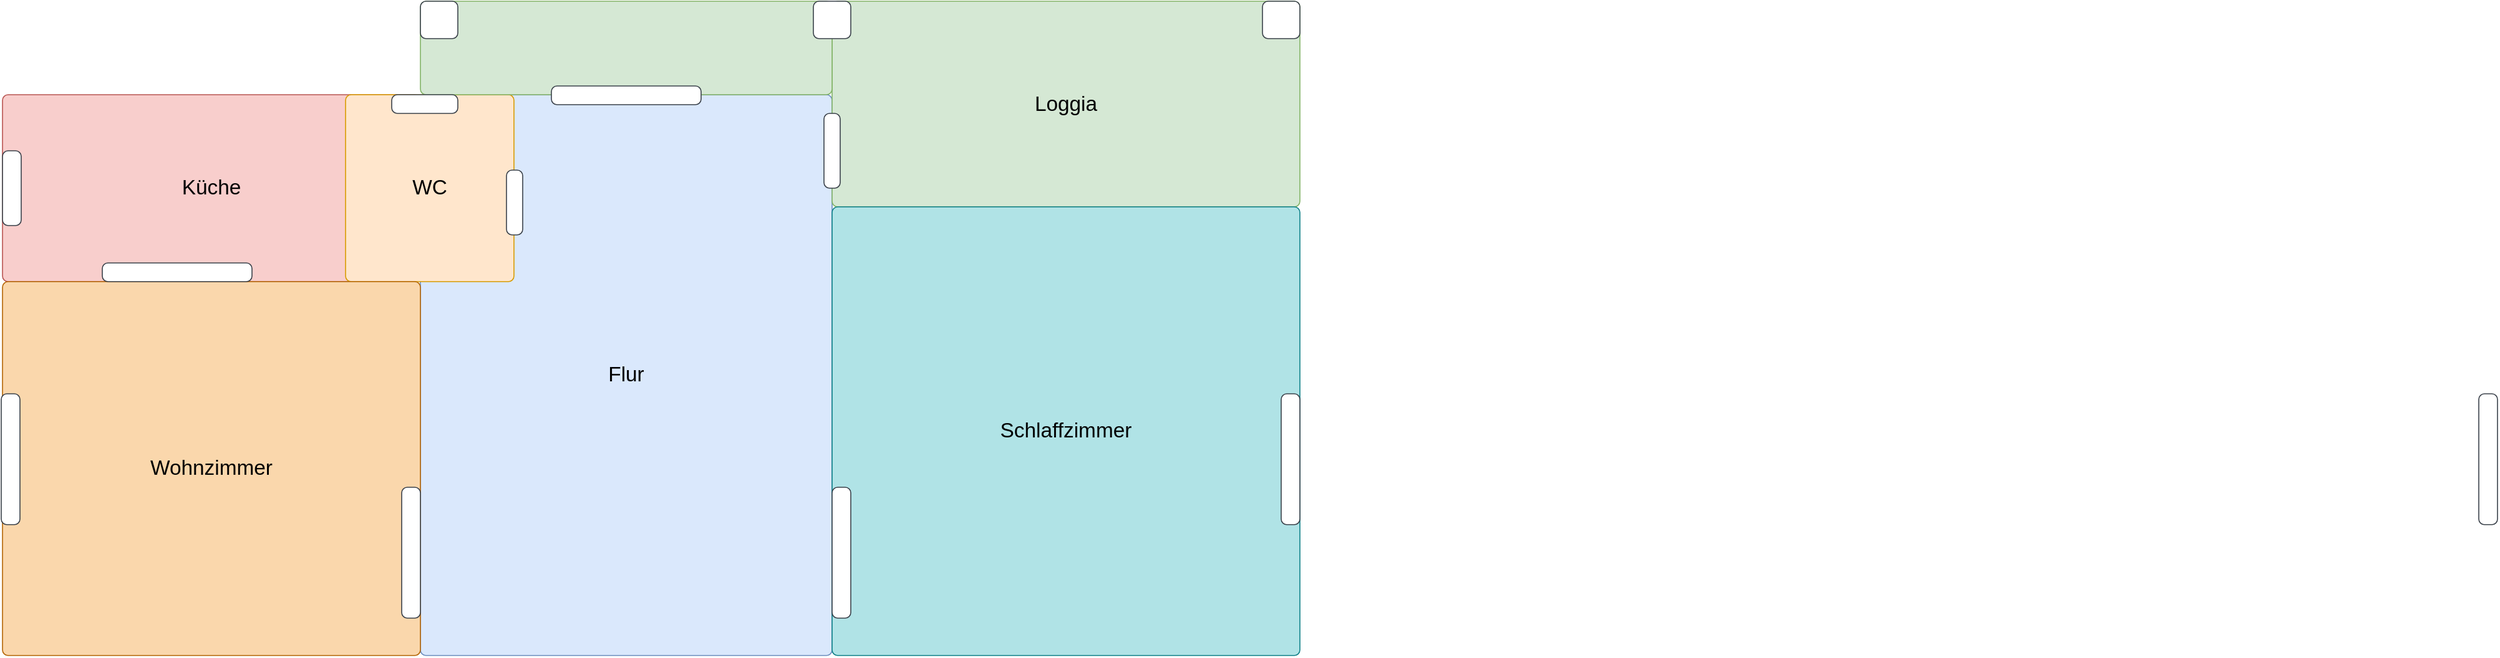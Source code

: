 <mxfile version="21.6.8" type="device" pages="4">
  <diagram name="Grundriss" id="Q2jy0A7XMSNHtMtLPJbN">
    <mxGraphModel dx="1306" dy="821" grid="1" gridSize="10" guides="1" tooltips="1" connect="1" arrows="1" fold="1" page="1" pageScale="1" pageWidth="827" pageHeight="1169" math="0" shadow="0">
      <root>
        <mxCell id="0" />
        <mxCell id="1" parent="0" />
        <mxCell id="Kul0T4wtxVSJlqEcHf6i-1" value="Küche" style="html=1;overflow=block;blockSpacing=1;whiteSpace=wrap;fontSize=16.7;spacing=3.8;strokeColor=#b85450;strokeOpacity=100;rounded=1;absoluteArcSize=1;arcSize=9;strokeWidth=0.8;lucidId=Xnk6eNCWL.iA;fillColor=#f8cecc;" parent="1" vertex="1">
          <mxGeometry x="10" y="225" width="335" height="150" as="geometry" />
        </mxCell>
        <mxCell id="Kul0T4wtxVSJlqEcHf6i-2" value="Flur" style="html=1;overflow=block;blockSpacing=1;whiteSpace=wrap;fontSize=16.7;spacing=3.8;strokeColor=#6c8ebf;strokeOpacity=100;rounded=1;absoluteArcSize=1;arcSize=9;strokeWidth=0.8;lucidId=3lk6XaR9wPMu;fillColor=#dae8fc;" parent="1" vertex="1">
          <mxGeometry x="345" y="225" width="330" height="450" as="geometry" />
        </mxCell>
        <mxCell id="Kul0T4wtxVSJlqEcHf6i-3" value="Loggia" style="html=1;overflow=block;blockSpacing=1;whiteSpace=wrap;fontSize=16.7;spacing=3.8;strokeColor=#82b366;strokeOpacity=100;rounded=1;absoluteArcSize=1;arcSize=9;strokeWidth=0.8;lucidId=cmk65sp26_L_;fillColor=#d5e8d4;" parent="1" vertex="1">
          <mxGeometry x="675" y="150" width="375" height="165" as="geometry" />
        </mxCell>
        <mxCell id="Kul0T4wtxVSJlqEcHf6i-4" value="Schlaffzimmer" style="html=1;overflow=block;blockSpacing=1;whiteSpace=wrap;fontSize=16.7;spacing=3.8;strokeColor=#0e8088;strokeOpacity=100;rounded=1;absoluteArcSize=1;arcSize=9;strokeWidth=0.8;lucidId=vmk61kjZ~GeW;fillColor=#b0e3e6;" parent="1" vertex="1">
          <mxGeometry x="675" y="315" width="375" height="360" as="geometry" />
        </mxCell>
        <mxCell id="Kul0T4wtxVSJlqEcHf6i-5" value="WC" style="html=1;overflow=block;blockSpacing=1;whiteSpace=wrap;fontSize=16.7;spacing=3.8;strokeColor=#d79b00;strokeOpacity=100;rounded=1;absoluteArcSize=1;arcSize=9;strokeWidth=0.8;lucidId=3mk6mX3iNN-7;fillColor=#ffe6cc;" parent="1" vertex="1">
          <mxGeometry x="285" y="225" width="135" height="150" as="geometry" />
        </mxCell>
        <mxCell id="Kul0T4wtxVSJlqEcHf6i-6" value="" style="html=1;overflow=block;blockSpacing=1;whiteSpace=wrap;fontSize=13;spacing=3.8;strokeColor=#82b366;strokeOpacity=100;rounded=1;absoluteArcSize=1;arcSize=9;strokeWidth=0.8;lucidId=znk6quIRcU~g;fillColor=#d5e8d4;" parent="1" vertex="1">
          <mxGeometry x="345" y="150" width="330" height="75" as="geometry" />
        </mxCell>
        <mxCell id="Kul0T4wtxVSJlqEcHf6i-7" value="Wohnzimmer" style="html=1;overflow=block;blockSpacing=1;whiteSpace=wrap;fontSize=16.7;spacing=3.8;strokeColor=#b46504;strokeOpacity=100;rounded=1;absoluteArcSize=1;arcSize=9;strokeWidth=0.8;lucidId=_nk6qazpILht;fillColor=#fad7ac;" parent="1" vertex="1">
          <mxGeometry x="10" y="375" width="335" height="300" as="geometry" />
        </mxCell>
        <mxCell id="Kul0T4wtxVSJlqEcHf6i-9" value="" style="html=1;overflow=block;blockSpacing=1;whiteSpace=wrap;fontSize=13;spacing=3.8;strokeColor=#3a414a;strokeOpacity=100;rounded=1;absoluteArcSize=1;arcSize=9;strokeWidth=0.8;lucidId=~ok6SwczojK8;" parent="1" vertex="1">
          <mxGeometry x="345" y="150" width="30" height="30" as="geometry" />
        </mxCell>
        <mxCell id="Kul0T4wtxVSJlqEcHf6i-10" value="" style="html=1;overflow=block;blockSpacing=1;whiteSpace=wrap;fontSize=13;spacing=3.8;strokeColor=#3a414a;strokeOpacity=100;rounded=1;absoluteArcSize=1;arcSize=9;strokeWidth=0.8;lucidId=vpk6UqT3VTx6;" parent="1" vertex="1">
          <mxGeometry x="660" y="150" width="30" height="30" as="geometry" />
        </mxCell>
        <mxCell id="Kul0T4wtxVSJlqEcHf6i-11" value="" style="html=1;overflow=block;blockSpacing=1;whiteSpace=wrap;fontSize=13;spacing=3.8;strokeColor=#3a414a;strokeOpacity=100;rounded=1;absoluteArcSize=1;arcSize=9;strokeWidth=0.8;lucidId=zpk6~JjgwIyX;" parent="1" vertex="1">
          <mxGeometry x="1020" y="150" width="30" height="30" as="geometry" />
        </mxCell>
        <mxCell id="Kul0T4wtxVSJlqEcHf6i-12" value="" style="html=1;overflow=block;blockSpacing=1;whiteSpace=wrap;fontSize=13;spacing=3.8;strokeColor=#3a414a;strokeOpacity=100;rounded=1;absoluteArcSize=1;arcSize=9;strokeWidth=0.8;lucidId=1pk6TMC_NEbE;" parent="1" vertex="1">
          <mxGeometry x="450" y="218" width="120" height="15" as="geometry" />
        </mxCell>
        <mxCell id="Kul0T4wtxVSJlqEcHf6i-13" value="" style="html=1;overflow=block;blockSpacing=1;whiteSpace=wrap;fontSize=13;spacing=3.8;strokeColor=#3a414a;strokeOpacity=100;rounded=1;absoluteArcSize=1;arcSize=9;strokeWidth=0.8;lucidId=xqk6klrXrQZ0;" parent="1" vertex="1">
          <mxGeometry x="330" y="540" width="15" height="105" as="geometry" />
        </mxCell>
        <mxCell id="Kul0T4wtxVSJlqEcHf6i-14" value="" style="html=1;overflow=block;blockSpacing=1;whiteSpace=wrap;fontSize=13;spacing=3.8;strokeColor=#3a414a;strokeOpacity=100;rounded=1;absoluteArcSize=1;arcSize=9;strokeWidth=0.8;lucidId=Tqk675-J_Jgd;" parent="1" vertex="1">
          <mxGeometry x="675" y="540" width="15" height="105" as="geometry" />
        </mxCell>
        <mxCell id="Kul0T4wtxVSJlqEcHf6i-15" value="" style="html=1;overflow=block;blockSpacing=1;whiteSpace=wrap;fontSize=13;spacing=3.8;strokeColor=#3a414a;strokeOpacity=100;rounded=1;absoluteArcSize=1;arcSize=9;strokeWidth=0.8;lucidId=2qk67PjEepj5;" parent="1" vertex="1">
          <mxGeometry x="10" y="270" width="15" height="60" as="geometry" />
        </mxCell>
        <mxCell id="Kul0T4wtxVSJlqEcHf6i-16" value="" style="html=1;overflow=block;blockSpacing=1;whiteSpace=wrap;fontSize=13;spacing=3.8;strokeColor=#3a414a;strokeOpacity=100;rounded=1;absoluteArcSize=1;arcSize=9;strokeWidth=0.8;lucidId=bsk6qcNtUPP-;" parent="1" vertex="1">
          <mxGeometry x="9" y="465" width="15" height="105" as="geometry" />
        </mxCell>
        <mxCell id="Kul0T4wtxVSJlqEcHf6i-17" value="" style="html=1;overflow=block;blockSpacing=1;whiteSpace=wrap;fontSize=13;spacing=3.8;strokeColor=#3a414a;strokeOpacity=100;rounded=1;absoluteArcSize=1;arcSize=9;strokeWidth=0.8;lucidId=msk6uDgRYMkI;" parent="1" vertex="1">
          <mxGeometry x="1035" y="465" width="15" height="105" as="geometry" />
        </mxCell>
        <mxCell id="Kul0T4wtxVSJlqEcHf6i-18" value="" style="html=1;overflow=block;blockSpacing=1;whiteSpace=wrap;fontSize=13;spacing=3.8;strokeColor=#3a414a;strokeOpacity=100;rounded=1;absoluteArcSize=1;arcSize=9;strokeWidth=0.8;lucidId=vsk6D9azyqbi;" parent="1" vertex="1">
          <mxGeometry x="1995" y="465" width="15" height="105" as="geometry" />
        </mxCell>
        <mxCell id="Kul0T4wtxVSJlqEcHf6i-19" value="" style="html=1;overflow=block;blockSpacing=1;whiteSpace=wrap;fontSize=13;spacing=3.8;strokeColor=#3a414a;strokeOpacity=100;rounded=1;absoluteArcSize=1;arcSize=9;strokeWidth=0.8;lucidId=-sk6Sip8y7ob;" parent="1" vertex="1">
          <mxGeometry x="322" y="225" width="53" height="15" as="geometry" />
        </mxCell>
        <mxCell id="wypGerfSBA5igNLRiteB-1" value="" style="html=1;overflow=block;blockSpacing=1;whiteSpace=wrap;fontSize=13;spacing=3.8;strokeColor=#3a414a;strokeOpacity=100;rounded=1;absoluteArcSize=1;arcSize=9;strokeWidth=0.8;lucidId=JOk6QTd471sU;" parent="1" vertex="1">
          <mxGeometry x="414" y="285.5" width="13" height="52" as="geometry" />
        </mxCell>
        <mxCell id="jZnD0wxyombQxdsqQs07-1" value="" style="html=1;overflow=block;blockSpacing=1;whiteSpace=wrap;fontSize=13;spacing=3.8;strokeColor=#3a414a;strokeOpacity=100;rounded=1;absoluteArcSize=1;arcSize=9;strokeWidth=0.8;lucidId=JOk6QTd471sU;" parent="1" vertex="1">
          <mxGeometry x="668.5" y="240" width="13" height="60" as="geometry" />
        </mxCell>
        <mxCell id="jZnD0wxyombQxdsqQs07-2" value="" style="html=1;overflow=block;blockSpacing=1;whiteSpace=wrap;fontSize=13;spacing=3.8;strokeColor=#3a414a;strokeOpacity=100;rounded=1;absoluteArcSize=1;arcSize=9;strokeWidth=0.8;lucidId=1pk6TMC_NEbE;" parent="1" vertex="1">
          <mxGeometry x="90" y="360" width="120" height="15" as="geometry" />
        </mxCell>
      </root>
    </mxGraphModel>
  </diagram>
  <diagram name="Grundriss V2" id="rmO-MvwjQ0wspokZGgKW">
    <mxGraphModel dx="2071" dy="1951" grid="1" gridSize="10" guides="1" tooltips="1" connect="1" arrows="1" fold="1" page="1" pageScale="1" pageWidth="827" pageHeight="1169" math="0" shadow="0">
      <root>
        <mxCell id="jWDvVkNmiQRG6ZNlmlNe-0" />
        <mxCell id="jWDvVkNmiQRG6ZNlmlNe-1" parent="jWDvVkNmiQRG6ZNlmlNe-0" />
        <mxCell id="jWDvVkNmiQRG6ZNlmlNe-7" value="Schlaffzimmer" style="html=1;overflow=block;blockSpacing=1;whiteSpace=wrap;fontSize=16.7;spacing=3.8;strokeColor=#b46504;strokeOpacity=100;rounded=1;absoluteArcSize=1;arcSize=9;strokeWidth=0.8;lucidId=_nk6qazpILht;fillColor=#fad7ac;" parent="jWDvVkNmiQRG6ZNlmlNe-1" vertex="1">
          <mxGeometry x="75" y="380" width="285" height="295" as="geometry" />
        </mxCell>
        <mxCell id="EBpoXqdK5srrLDqTTaNg-3" value="" style="html=1;overflow=block;blockSpacing=1;whiteSpace=wrap;fontSize=13;spacing=3.8;strokeColor=#3a414a;strokeOpacity=100;rounded=1;absoluteArcSize=1;arcSize=9;strokeWidth=0.8;lucidId=msk6uDgRYMkI;" parent="jWDvVkNmiQRG6ZNlmlNe-1" vertex="1">
          <mxGeometry x="46.25" y="430" width="32.5" height="140" as="geometry" />
        </mxCell>
        <mxCell id="jWDvVkNmiQRG6ZNlmlNe-2" value="Schlaffzimmer" style="html=1;overflow=block;blockSpacing=1;whiteSpace=wrap;fontSize=16.7;spacing=3.8;strokeColor=#d79b00;strokeOpacity=100;rounded=1;absoluteArcSize=1;arcSize=9;strokeWidth=0.8;lucidId=Xnk6eNCWL.iA;fillColor=#ffe6cc;" parent="jWDvVkNmiQRG6ZNlmlNe-1" vertex="1">
          <mxGeometry x="75" y="225" width="285" height="155" as="geometry" />
        </mxCell>
        <mxCell id="jWDvVkNmiQRG6ZNlmlNe-3" value="Wohnraum" style="html=1;overflow=block;blockSpacing=1;whiteSpace=wrap;fontSize=16.7;spacing=3.8;strokeColor=#6c8ebf;strokeOpacity=100;rounded=1;absoluteArcSize=1;arcSize=9;strokeWidth=0.8;lucidId=3lk6XaR9wPMu;fillColor=#dae8fc;" parent="jWDvVkNmiQRG6ZNlmlNe-1" vertex="1">
          <mxGeometry x="360" y="300" width="315" height="375" as="geometry" />
        </mxCell>
        <mxCell id="jWDvVkNmiQRG6ZNlmlNe-4" value="Küche" style="html=1;overflow=block;blockSpacing=1;whiteSpace=wrap;fontSize=16.7;spacing=3.8;strokeColor=#10739e;strokeOpacity=100;rounded=1;absoluteArcSize=1;arcSize=9;strokeWidth=0.8;lucidId=cmk65sp26_L_;fillColor=#b1ddf0;" parent="jWDvVkNmiQRG6ZNlmlNe-1" vertex="1">
          <mxGeometry x="675" y="150" width="375" height="165" as="geometry" />
        </mxCell>
        <mxCell id="jWDvVkNmiQRG6ZNlmlNe-5" value="Wohnraum" style="html=1;overflow=block;blockSpacing=1;whiteSpace=wrap;fontSize=16.7;spacing=3.8;strokeColor=#6c8ebf;strokeOpacity=100;rounded=1;absoluteArcSize=1;arcSize=9;strokeWidth=0.8;lucidId=vmk61kjZ~GeW;fillColor=#dae8fc;" parent="jWDvVkNmiQRG6ZNlmlNe-1" vertex="1">
          <mxGeometry x="675" y="315" width="375" height="360" as="geometry" />
        </mxCell>
        <mxCell id="jWDvVkNmiQRG6ZNlmlNe-6" value="Dusche&amp;amp;WC" style="html=1;overflow=block;blockSpacing=1;whiteSpace=wrap;fontSize=13;spacing=3.8;strokeColor=#9673a6;strokeOpacity=100;rounded=1;absoluteArcSize=1;arcSize=9;strokeWidth=0.8;lucidId=znk6quIRcU~g;fillColor=#e1d5e7;" parent="jWDvVkNmiQRG6ZNlmlNe-1" vertex="1">
          <mxGeometry x="350" y="150" width="325" height="150" as="geometry" />
        </mxCell>
        <mxCell id="jWDvVkNmiQRG6ZNlmlNe-9" value="" style="html=1;overflow=block;blockSpacing=1;whiteSpace=wrap;fontSize=13;spacing=3.8;strokeColor=#3a414a;strokeOpacity=100;rounded=1;absoluteArcSize=1;arcSize=9;strokeWidth=0.8;lucidId=~ok6SwczojK8;" parent="jWDvVkNmiQRG6ZNlmlNe-1" vertex="1">
          <mxGeometry x="340" y="150" width="30" height="30" as="geometry" />
        </mxCell>
        <mxCell id="jWDvVkNmiQRG6ZNlmlNe-10" value="30" style="html=1;overflow=block;blockSpacing=1;whiteSpace=wrap;fontSize=13;spacing=3.8;strokeColor=#3a414a;strokeOpacity=100;rounded=1;absoluteArcSize=1;arcSize=9;strokeWidth=0.8;lucidId=vpk6UqT3VTx6;" parent="jWDvVkNmiQRG6ZNlmlNe-1" vertex="1">
          <mxGeometry x="660" y="150" width="30" height="30" as="geometry" />
        </mxCell>
        <mxCell id="jWDvVkNmiQRG6ZNlmlNe-11" value="30" style="html=1;overflow=block;blockSpacing=1;whiteSpace=wrap;fontSize=13;spacing=3.8;strokeColor=#3a414a;strokeOpacity=100;rounded=1;absoluteArcSize=1;arcSize=9;strokeWidth=0.8;lucidId=zpk6~JjgwIyX;" parent="jWDvVkNmiQRG6ZNlmlNe-1" vertex="1">
          <mxGeometry x="1020" y="150" width="30" height="30" as="geometry" />
        </mxCell>
        <mxCell id="jWDvVkNmiQRG6ZNlmlNe-14" value="" style="html=1;overflow=block;blockSpacing=1;whiteSpace=wrap;fontSize=13;spacing=3.8;strokeColor=#3a414a;strokeOpacity=100;rounded=1;absoluteArcSize=1;arcSize=9;strokeWidth=0.8;lucidId=2qk67PjEepj5;" parent="jWDvVkNmiQRG6ZNlmlNe-1" vertex="1">
          <mxGeometry x="46" y="270" width="34" height="60" as="geometry" />
        </mxCell>
        <mxCell id="jWDvVkNmiQRG6ZNlmlNe-15" value="" style="html=1;overflow=block;blockSpacing=1;whiteSpace=wrap;fontSize=13;spacing=3.8;strokeColor=#3a414a;strokeOpacity=100;rounded=1;absoluteArcSize=1;arcSize=9;strokeWidth=0.8;lucidId=bsk6qcNtUPP-;" parent="jWDvVkNmiQRG6ZNlmlNe-1" vertex="1">
          <mxGeometry x="50" y="220" width="25" height="456" as="geometry" />
        </mxCell>
        <mxCell id="jWDvVkNmiQRG6ZNlmlNe-17" value="" style="html=1;overflow=block;blockSpacing=1;whiteSpace=wrap;fontSize=13;spacing=3.8;strokeColor=#3a414a;strokeOpacity=100;rounded=1;absoluteArcSize=1;arcSize=9;strokeWidth=0.8;lucidId=vsk6D9azyqbi;" parent="jWDvVkNmiQRG6ZNlmlNe-1" vertex="1">
          <mxGeometry x="1995" y="465" width="15" height="105" as="geometry" />
        </mxCell>
        <mxCell id="jWDvVkNmiQRG6ZNlmlNe-18" value="" style="html=1;overflow=block;blockSpacing=1;whiteSpace=wrap;fontSize=13;spacing=3.8;strokeColor=#3a414a;strokeOpacity=100;rounded=1;absoluteArcSize=1;arcSize=9;strokeWidth=0.8;lucidId=-sk6Sip8y7ob;" parent="jWDvVkNmiQRG6ZNlmlNe-1" vertex="1">
          <mxGeometry x="370" y="150" width="290" height="15" as="geometry" />
        </mxCell>
        <mxCell id="jWDvVkNmiQRG6ZNlmlNe-26" value="375" style="endArrow=classic;startArrow=classic;html=1;rounded=0;" parent="jWDvVkNmiQRG6ZNlmlNe-1" edge="1">
          <mxGeometry width="50" height="50" relative="1" as="geometry">
            <mxPoint x="80" y="690" as="sourcePoint" />
            <mxPoint x="340" y="690" as="targetPoint" />
          </mxGeometry>
        </mxCell>
        <mxCell id="jWDvVkNmiQRG6ZNlmlNe-27" value="300" style="endArrow=classic;startArrow=classic;html=1;rounded=0;" parent="jWDvVkNmiQRG6ZNlmlNe-1" edge="1">
          <mxGeometry width="50" height="50" relative="1" as="geometry">
            <mxPoint x="360" y="690" as="sourcePoint" />
            <mxPoint x="660" y="690" as="targetPoint" />
          </mxGeometry>
        </mxCell>
        <mxCell id="jWDvVkNmiQRG6ZNlmlNe-28" value="30" style="html=1;overflow=block;blockSpacing=1;whiteSpace=wrap;fontSize=13;spacing=3.8;strokeColor=#3a414a;strokeOpacity=100;rounded=1;absoluteArcSize=1;arcSize=9;strokeWidth=0.8;lucidId=xqk6klrXrQZ0;" parent="jWDvVkNmiQRG6ZNlmlNe-1" vertex="1">
          <mxGeometry x="330" y="380" width="30" height="30" as="geometry" />
        </mxCell>
        <mxCell id="jWDvVkNmiQRG6ZNlmlNe-29" value="50" style="html=1;overflow=block;blockSpacing=1;whiteSpace=wrap;fontSize=13;spacing=3.8;strokeColor=#3a414a;strokeOpacity=100;rounded=1;absoluteArcSize=1;arcSize=9;strokeWidth=0.8;lucidId=xqk6klrXrQZ0;" parent="jWDvVkNmiQRG6ZNlmlNe-1" vertex="1">
          <mxGeometry x="640" y="650" width="35" height="25" as="geometry" />
        </mxCell>
        <mxCell id="jWDvVkNmiQRG6ZNlmlNe-30" value="" style="html=1;overflow=block;blockSpacing=1;whiteSpace=wrap;fontSize=13;spacing=3.8;strokeColor=#3a414a;strokeOpacity=100;rounded=1;absoluteArcSize=1;arcSize=9;strokeWidth=0.8;lucidId=xqk6klrXrQZ0;" parent="jWDvVkNmiQRG6ZNlmlNe-1" vertex="1">
          <mxGeometry x="1020" y="570" width="31" height="107" as="geometry" />
        </mxCell>
        <mxCell id="jWDvVkNmiQRG6ZNlmlNe-31" value="400" style="endArrow=classic;startArrow=classic;html=1;rounded=0;" parent="jWDvVkNmiQRG6ZNlmlNe-1" edge="1">
          <mxGeometry width="50" height="50" relative="1" as="geometry">
            <mxPoint x="690" y="130" as="sourcePoint" />
            <mxPoint x="1020" y="130" as="targetPoint" />
          </mxGeometry>
        </mxCell>
        <mxCell id="jWDvVkNmiQRG6ZNlmlNe-33" value="400" style="endArrow=classic;startArrow=classic;html=1;rounded=0;" parent="jWDvVkNmiQRG6ZNlmlNe-1" edge="1">
          <mxGeometry width="50" height="50" relative="1" as="geometry">
            <mxPoint x="1340" y="320" as="sourcePoint" />
            <mxPoint x="1340" y="680" as="targetPoint" />
          </mxGeometry>
        </mxCell>
        <mxCell id="jWDvVkNmiQRG6ZNlmlNe-34" value="350" style="endArrow=classic;startArrow=classic;html=1;rounded=0;" parent="jWDvVkNmiQRG6ZNlmlNe-1" edge="1">
          <mxGeometry width="50" height="50" relative="1" as="geometry">
            <mxPoint x="42" y="380" as="sourcePoint" />
            <mxPoint x="40" y="680" as="targetPoint" />
          </mxGeometry>
        </mxCell>
        <mxCell id="jWDvVkNmiQRG6ZNlmlNe-35" value="190" style="endArrow=classic;startArrow=classic;html=1;rounded=0;" parent="jWDvVkNmiQRG6ZNlmlNe-1" edge="1">
          <mxGeometry width="50" height="50" relative="1" as="geometry">
            <mxPoint x="42" y="225" as="sourcePoint" />
            <mxPoint x="42" y="370" as="targetPoint" />
          </mxGeometry>
        </mxCell>
        <mxCell id="jWDvVkNmiQRG6ZNlmlNe-36" value="" style="html=1;overflow=block;blockSpacing=1;whiteSpace=wrap;fontSize=13;spacing=3.8;strokeColor=#3a414a;strokeOpacity=100;rounded=1;absoluteArcSize=1;arcSize=9;strokeWidth=0.8;lucidId=-sk6Sip8y7ob;" parent="jWDvVkNmiQRG6ZNlmlNe-1" vertex="1">
          <mxGeometry x="75" y="380" width="255" height="15" as="geometry" />
        </mxCell>
        <mxCell id="jWDvVkNmiQRG6ZNlmlNe-37" value="120" style="endArrow=classic;startArrow=classic;html=1;rounded=0;" parent="jWDvVkNmiQRG6ZNlmlNe-1" edge="1">
          <mxGeometry width="50" height="50" relative="1" as="geometry">
            <mxPoint x="1380" y="319.5" as="sourcePoint" />
            <mxPoint x="1380" y="431" as="targetPoint" />
          </mxGeometry>
        </mxCell>
        <mxCell id="jWDvVkNmiQRG6ZNlmlNe-38" value="120" style="endArrow=classic;startArrow=classic;html=1;rounded=0;" parent="jWDvVkNmiQRG6ZNlmlNe-1" edge="1">
          <mxGeometry width="50" height="50" relative="1" as="geometry">
            <mxPoint x="1380" y="570" as="sourcePoint" />
            <mxPoint x="1380" y="680" as="targetPoint" />
          </mxGeometry>
        </mxCell>
        <mxCell id="jWDvVkNmiQRG6ZNlmlNe-39" value="160" style="endArrow=classic;startArrow=classic;html=1;rounded=0;" parent="jWDvVkNmiQRG6ZNlmlNe-1" edge="1">
          <mxGeometry width="50" height="50" relative="1" as="geometry">
            <mxPoint x="1380" y="430" as="sourcePoint" />
            <mxPoint x="1380" y="570" as="targetPoint" />
          </mxGeometry>
        </mxCell>
        <mxCell id="jWDvVkNmiQRG6ZNlmlNe-40" value="30" style="endArrow=classic;startArrow=classic;html=1;rounded=0;" parent="jWDvVkNmiQRG6ZNlmlNe-1" edge="1">
          <mxGeometry width="50" height="50" relative="1" as="geometry">
            <mxPoint x="684" y="650" as="sourcePoint" />
            <mxPoint x="684" y="680" as="targetPoint" />
          </mxGeometry>
        </mxCell>
        <mxCell id="jWDvVkNmiQRG6ZNlmlNe-43" value="82" style="endArrow=classic;startArrow=classic;html=1;rounded=0;exitX=1;exitY=0.75;exitDx=0;exitDy=0;" parent="jWDvVkNmiQRG6ZNlmlNe-1" edge="1">
          <mxGeometry width="50" height="50" relative="1" as="geometry">
            <mxPoint x="461" y="293.25" as="sourcePoint" />
            <mxPoint x="551" y="292" as="targetPoint" />
          </mxGeometry>
        </mxCell>
        <mxCell id="jWDvVkNmiQRG6ZNlmlNe-45" value="275" style="endArrow=classic;startArrow=classic;html=1;rounded=0;" parent="jWDvVkNmiQRG6ZNlmlNe-1" edge="1">
          <mxGeometry width="50" height="50" relative="1" as="geometry">
            <mxPoint x="1340" y="150" as="sourcePoint" />
            <mxPoint x="1340" y="301.5" as="targetPoint" />
          </mxGeometry>
        </mxCell>
        <mxCell id="jWDvVkNmiQRG6ZNlmlNe-46" value="300" style="endArrow=classic;startArrow=classic;html=1;rounded=0;" parent="jWDvVkNmiQRG6ZNlmlNe-1" edge="1">
          <mxGeometry width="50" height="50" relative="1" as="geometry">
            <mxPoint x="373" y="130" as="sourcePoint" />
            <mxPoint x="660" y="130" as="targetPoint" />
          </mxGeometry>
        </mxCell>
        <mxCell id="jWDvVkNmiQRG6ZNlmlNe-47" value="375" style="endArrow=classic;startArrow=classic;html=1;rounded=0;" parent="jWDvVkNmiQRG6ZNlmlNe-1" edge="1">
          <mxGeometry width="50" height="50" relative="1" as="geometry">
            <mxPoint x="680" y="690" as="sourcePoint" />
            <mxPoint x="1030" y="690" as="targetPoint" />
          </mxGeometry>
        </mxCell>
        <mxCell id="jWDvVkNmiQRG6ZNlmlNe-48" value="110" style="endArrow=classic;startArrow=classic;html=1;rounded=0;" parent="jWDvVkNmiQRG6ZNlmlNe-1" edge="1">
          <mxGeometry width="50" height="50" relative="1" as="geometry">
            <mxPoint x="327.1" y="176" as="sourcePoint" />
            <mxPoint x="327" y="210" as="targetPoint" />
          </mxGeometry>
        </mxCell>
        <mxCell id="jWDvVkNmiQRG6ZNlmlNe-49" value="140" style="endArrow=classic;startArrow=classic;html=1;rounded=0;" parent="jWDvVkNmiQRG6ZNlmlNe-1" edge="1">
          <mxGeometry width="50" height="50" relative="1" as="geometry">
            <mxPoint x="304" y="150" as="sourcePoint" />
            <mxPoint x="304" y="226" as="targetPoint" />
          </mxGeometry>
        </mxCell>
        <mxCell id="jWDvVkNmiQRG6ZNlmlNe-50" value="50" style="html=1;overflow=block;blockSpacing=1;whiteSpace=wrap;fontSize=13;spacing=3.8;strokeColor=#3a414a;strokeOpacity=100;rounded=1;absoluteArcSize=1;arcSize=9;strokeWidth=0.8;lucidId=xqk6klrXrQZ0;" parent="jWDvVkNmiQRG6ZNlmlNe-1" vertex="1">
          <mxGeometry x="320" y="650" width="42" height="24" as="geometry" />
        </mxCell>
        <mxCell id="jWDvVkNmiQRG6ZNlmlNe-52" value="" style="html=1;overflow=block;blockSpacing=1;whiteSpace=wrap;fontSize=13;spacing=3.8;strokeColor=#3a414a;strokeOpacity=100;rounded=1;absoluteArcSize=1;arcSize=9;strokeWidth=0.8;lucidId=JOk6QTd471sU;" parent="jWDvVkNmiQRG6ZNlmlNe-1" vertex="1">
          <mxGeometry x="347" y="229" width="13" height="81" as="geometry" />
        </mxCell>
        <mxCell id="EBpoXqdK5srrLDqTTaNg-0" value="" style="html=1;overflow=block;blockSpacing=1;whiteSpace=wrap;fontSize=13;spacing=3.8;strokeColor=#3a414a;strokeOpacity=100;rounded=1;absoluteArcSize=1;arcSize=9;strokeWidth=0.8;lucidId=xqk6klrXrQZ0;" parent="jWDvVkNmiQRG6ZNlmlNe-1" vertex="1">
          <mxGeometry x="648" y="210" width="26" height="200.5" as="geometry" />
        </mxCell>
        <mxCell id="tTPQuoU4xn5OFu9ur6cS-0" value="90" style="endArrow=classic;startArrow=classic;html=1;rounded=0;" parent="jWDvVkNmiQRG6ZNlmlNe-1" edge="1">
          <mxGeometry width="50" height="50" relative="1" as="geometry">
            <mxPoint x="20" y="380" as="sourcePoint" />
            <mxPoint x="22" y="425" as="targetPoint" />
          </mxGeometry>
        </mxCell>
        <mxCell id="tTPQuoU4xn5OFu9ur6cS-1" value="100" style="endArrow=classic;startArrow=classic;html=1;rounded=0;" parent="jWDvVkNmiQRG6ZNlmlNe-1" edge="1">
          <mxGeometry width="50" height="50" relative="1" as="geometry">
            <mxPoint x="20" y="570" as="sourcePoint" />
            <mxPoint x="22" y="679.5" as="targetPoint" />
          </mxGeometry>
        </mxCell>
        <mxCell id="tTPQuoU4xn5OFu9ur6cS-2" value="50" style="endArrow=classic;startArrow=classic;html=1;rounded=0;" parent="jWDvVkNmiQRG6ZNlmlNe-1" edge="1">
          <mxGeometry x="-0.109" y="1" width="50" height="50" relative="1" as="geometry">
            <mxPoint x="20" y="330" as="sourcePoint" />
            <mxPoint x="22" y="360" as="targetPoint" />
            <mxPoint as="offset" />
          </mxGeometry>
        </mxCell>
        <mxCell id="tTPQuoU4xn5OFu9ur6cS-3" value="60" style="endArrow=classic;startArrow=classic;html=1;rounded=0;" parent="jWDvVkNmiQRG6ZNlmlNe-1" edge="1">
          <mxGeometry x="-0.109" y="1" width="50" height="50" relative="1" as="geometry">
            <mxPoint x="20" y="240" as="sourcePoint" />
            <mxPoint x="22" y="270" as="targetPoint" />
            <mxPoint as="offset" />
          </mxGeometry>
        </mxCell>
        <mxCell id="bsMGwJ6HLFZ5drtUYVmR-0" value="Terrace" style="html=1;overflow=block;blockSpacing=1;whiteSpace=wrap;fontSize=16.7;spacing=3.8;strokeColor=#23445d;strokeOpacity=100;rounded=1;absoluteArcSize=1;arcSize=9;strokeWidth=0.8;lucidId=Jok6JZpDS2UY;fillColor=#bac8d3;" vertex="1" parent="jWDvVkNmiQRG6ZNlmlNe-1">
          <mxGeometry x="1052" y="150" width="140" height="525" as="geometry" />
        </mxCell>
        <mxCell id="bsMGwJ6HLFZ5drtUYVmR-1" value="" style="html=1;overflow=block;blockSpacing=1;whiteSpace=wrap;fontSize=13;spacing=3.8;strokeColor=#3a414a;strokeOpacity=100;rounded=1;absoluteArcSize=1;arcSize=9;strokeWidth=0.8;lucidId=msk6uDgRYMkI;" vertex="1" parent="jWDvVkNmiQRG6ZNlmlNe-1">
          <mxGeometry x="1036" y="430" width="15" height="140" as="geometry" />
        </mxCell>
        <mxCell id="bsMGwJ6HLFZ5drtUYVmR-2" value="" style="html=1;overflow=block;blockSpacing=1;whiteSpace=wrap;fontSize=16.7;spacing=3.8;strokeColor=#23445d;strokeOpacity=100;rounded=1;absoluteArcSize=1;arcSize=9;strokeWidth=0.8;lucidId=Jok6JZpDS2UY;fillColor=#bac8d3;" vertex="1" parent="jWDvVkNmiQRG6ZNlmlNe-1">
          <mxGeometry x="1222" y="430" width="20" height="140" as="geometry" />
        </mxCell>
        <mxCell id="bsMGwJ6HLFZ5drtUYVmR-3" value="" style="html=1;overflow=block;blockSpacing=1;whiteSpace=wrap;fontSize=16.7;spacing=3.8;strokeColor=#23445d;strokeOpacity=100;rounded=1;absoluteArcSize=1;arcSize=9;strokeWidth=0.8;lucidId=Jok6JZpDS2UY;fillColor=#bac8d3;" vertex="1" parent="jWDvVkNmiQRG6ZNlmlNe-1">
          <mxGeometry x="1197" y="430" width="20" height="140" as="geometry" />
        </mxCell>
        <mxCell id="bsMGwJ6HLFZ5drtUYVmR-4" value="" style="html=1;overflow=block;blockSpacing=1;whiteSpace=wrap;fontSize=16.7;spacing=3.8;strokeColor=#23445d;strokeOpacity=100;rounded=1;absoluteArcSize=1;arcSize=9;strokeWidth=0.8;lucidId=Jok6JZpDS2UY;fillColor=#bac8d3;" vertex="1" parent="jWDvVkNmiQRG6ZNlmlNe-1">
          <mxGeometry x="1247" y="430" width="20" height="140" as="geometry" />
        </mxCell>
        <mxCell id="bsMGwJ6HLFZ5drtUYVmR-5" value="" style="html=1;overflow=block;blockSpacing=1;whiteSpace=wrap;fontSize=16.7;spacing=3.8;strokeColor=#23445d;strokeOpacity=100;rounded=1;absoluteArcSize=1;arcSize=9;strokeWidth=0.8;lucidId=Jok6JZpDS2UY;fillColor=#bac8d3;" vertex="1" parent="jWDvVkNmiQRG6ZNlmlNe-1">
          <mxGeometry x="1272" y="430" width="20" height="140" as="geometry" />
        </mxCell>
        <mxCell id="bsMGwJ6HLFZ5drtUYVmR-6" value="" style="html=1;overflow=block;blockSpacing=1;whiteSpace=wrap;fontSize=16.7;spacing=3.8;strokeColor=#23445d;strokeOpacity=100;rounded=1;absoluteArcSize=1;arcSize=9;strokeWidth=0.8;lucidId=Jok6JZpDS2UY;fillColor=#bac8d3;" vertex="1" parent="jWDvVkNmiQRG6ZNlmlNe-1">
          <mxGeometry x="1297" y="430" width="20" height="140" as="geometry" />
        </mxCell>
        <mxCell id="bsMGwJ6HLFZ5drtUYVmR-7" value="" style="html=1;overflow=block;blockSpacing=1;whiteSpace=wrap;fontSize=13;spacing=3.8;strokeColor=#3a414a;strokeOpacity=100;rounded=1;absoluteArcSize=1;arcSize=9;strokeWidth=0.8;lucidId=xqk6klrXrQZ0;" vertex="1" parent="jWDvVkNmiQRG6ZNlmlNe-1">
          <mxGeometry x="1020" y="310" width="31" height="120" as="geometry" />
        </mxCell>
        <mxCell id="bsMGwJ6HLFZ5drtUYVmR-9" value="" style="html=1;overflow=block;blockSpacing=1;whiteSpace=wrap;fontSize=13;spacing=3.8;strokeColor=#3a414a;strokeOpacity=100;rounded=1;absoluteArcSize=1;arcSize=9;strokeWidth=0.8;lucidId=-sk6Sip8y7ob;" vertex="1" parent="jWDvVkNmiQRG6ZNlmlNe-1">
          <mxGeometry x="50" y="209" width="310" height="25" as="geometry" />
        </mxCell>
        <mxCell id="bsMGwJ6HLFZ5drtUYVmR-10" value="" style="html=1;overflow=block;blockSpacing=1;whiteSpace=wrap;fontSize=13;spacing=3.8;strokeColor=#3a414a;strokeOpacity=100;rounded=1;absoluteArcSize=1;arcSize=9;strokeWidth=0.8;lucidId=-sk6Sip8y7ob;" vertex="1" parent="jWDvVkNmiQRG6ZNlmlNe-1">
          <mxGeometry x="550" y="285" width="100" height="15" as="geometry" />
        </mxCell>
        <mxCell id="bsMGwJ6HLFZ5drtUYVmR-11" value="" style="html=1;overflow=block;blockSpacing=1;whiteSpace=wrap;fontSize=13;spacing=3.8;strokeColor=#3a414a;strokeOpacity=100;rounded=1;absoluteArcSize=1;arcSize=9;strokeWidth=0.8;lucidId=-sk6Sip8y7ob;" vertex="1" parent="jWDvVkNmiQRG6ZNlmlNe-1">
          <mxGeometry x="360" y="285" width="100" height="15" as="geometry" />
        </mxCell>
        <mxCell id="bsMGwJ6HLFZ5drtUYVmR-13" value="82" style="endArrow=classic;startArrow=classic;html=1;rounded=0;" edge="1" parent="jWDvVkNmiQRG6ZNlmlNe-1">
          <mxGeometry width="50" height="50" relative="1" as="geometry">
            <mxPoint x="351.71" y="370" as="sourcePoint" />
            <mxPoint x="351.71" y="310" as="targetPoint" />
            <mxPoint as="offset" />
          </mxGeometry>
        </mxCell>
        <mxCell id="bsMGwJ6HLFZ5drtUYVmR-14" value="82" style="endArrow=classic;startArrow=classic;html=1;rounded=0;" edge="1" parent="jWDvVkNmiQRG6ZNlmlNe-1">
          <mxGeometry width="50" height="50" relative="1" as="geometry">
            <mxPoint x="351.71" y="469" as="sourcePoint" />
            <mxPoint x="351.71" y="409" as="targetPoint" />
            <mxPoint as="offset" />
          </mxGeometry>
        </mxCell>
        <mxCell id="bsMGwJ6HLFZ5drtUYVmR-15" value="" style="html=1;overflow=block;blockSpacing=1;whiteSpace=wrap;fontSize=13;spacing=3.8;strokeColor=#3a414a;strokeOpacity=100;rounded=1;absoluteArcSize=1;arcSize=9;strokeWidth=0.8;lucidId=JOk6QTd471sU;" vertex="1" parent="jWDvVkNmiQRG6ZNlmlNe-1">
          <mxGeometry x="348" y="470" width="13" height="180" as="geometry" />
        </mxCell>
        <mxCell id="bsMGwJ6HLFZ5drtUYVmR-16" value="" style="html=1;overflow=block;blockSpacing=1;whiteSpace=wrap;fontSize=13;spacing=3.8;strokeColor=#3a414a;strokeOpacity=100;rounded=1;absoluteArcSize=1;arcSize=9;strokeWidth=0.8;lucidId=-sk6Sip8y7ob;" vertex="1" parent="jWDvVkNmiQRG6ZNlmlNe-1">
          <mxGeometry x="690" y="150" width="330" height="15" as="geometry" />
        </mxCell>
        <mxCell id="bsMGwJ6HLFZ5drtUYVmR-17" value="" style="html=1;overflow=block;blockSpacing=1;whiteSpace=wrap;fontSize=13;spacing=3.8;strokeColor=#3a414a;strokeOpacity=100;rounded=1;absoluteArcSize=1;arcSize=9;strokeWidth=0.8;lucidId=JOk6QTd471sU;" vertex="1" parent="jWDvVkNmiQRG6ZNlmlNe-1">
          <mxGeometry x="340" y="179" width="13" height="31" as="geometry" />
        </mxCell>
        <mxCell id="bsMGwJ6HLFZ5drtUYVmR-18" value="" style="html=1;overflow=block;blockSpacing=1;whiteSpace=wrap;fontSize=13;spacing=3.8;strokeColor=#3a414a;strokeOpacity=100;rounded=1;absoluteArcSize=1;arcSize=9;strokeWidth=0.8;lucidId=JOk6QTd471sU;" vertex="1" parent="jWDvVkNmiQRG6ZNlmlNe-1">
          <mxGeometry x="661" y="179" width="13" height="31" as="geometry" />
        </mxCell>
        <mxCell id="bsMGwJ6HLFZ5drtUYVmR-20" value="160" style="endArrow=classic;startArrow=classic;html=1;rounded=0;" edge="1" parent="jWDvVkNmiQRG6ZNlmlNe-1">
          <mxGeometry width="50" height="50" relative="1" as="geometry">
            <mxPoint x="1050" y="130" as="sourcePoint" />
            <mxPoint x="1190" y="130" as="targetPoint" />
          </mxGeometry>
        </mxCell>
        <mxCell id="bsMGwJ6HLFZ5drtUYVmR-21" value="" style="html=1;overflow=block;blockSpacing=1;whiteSpace=wrap;fontSize=13;spacing=3.8;strokeColor=#3a414a;strokeOpacity=100;rounded=1;absoluteArcSize=1;arcSize=9;strokeWidth=0.8;lucidId=JOk6QTd471sU;" vertex="1" parent="jWDvVkNmiQRG6ZNlmlNe-1">
          <mxGeometry x="346" y="370" width="13" height="10" as="geometry" />
        </mxCell>
        <mxCell id="DYAiIOqCgBK8tr0DIgy2-0" value="Wohnung" style="html=1;overflow=block;blockSpacing=1;whiteSpace=wrap;fontSize=16.7;spacing=3.8;strokeOpacity=100;rounded=1;absoluteArcSize=1;arcSize=9;strokeWidth=7;lucidId=vmk61kjZ~GeW;fillColor=none;strokeColor=#FFB366;" vertex="1" parent="jWDvVkNmiQRG6ZNlmlNe-1">
          <mxGeometry x="80" y="710" width="970" height="500" as="geometry" />
        </mxCell>
        <mxCell id="DYAiIOqCgBK8tr0DIgy2-1" value="" style="html=1;overflow=block;blockSpacing=1;whiteSpace=wrap;fontSize=13;spacing=3.8;strokeColor=#82b366;strokeOpacity=100;rounded=1;absoluteArcSize=1;arcSize=9;strokeWidth=0.8;lucidId=msk6uDgRYMkI;fillColor=#d5e8d4;" vertex="1" parent="jWDvVkNmiQRG6ZNlmlNe-1">
          <mxGeometry x="1182" y="700" width="15" height="520" as="geometry" />
        </mxCell>
        <mxCell id="DYAiIOqCgBK8tr0DIgy2-2" value="" style="html=1;overflow=block;blockSpacing=1;whiteSpace=wrap;fontSize=13;spacing=3.8;strokeColor=#82b366;strokeOpacity=100;rounded=1;absoluteArcSize=1;arcSize=9;strokeWidth=0.8;lucidId=-sk6Sip8y7ob;fillColor=#d5e8d4;" vertex="1" parent="jWDvVkNmiQRG6ZNlmlNe-1">
          <mxGeometry x="1197" y="1205" width="293" height="15" as="geometry" />
        </mxCell>
        <mxCell id="DYAiIOqCgBK8tr0DIgy2-3" value="" style="html=1;overflow=block;blockSpacing=1;whiteSpace=wrap;fontSize=13;spacing=3.8;strokeColor=#82b366;strokeOpacity=100;rounded=1;absoluteArcSize=1;arcSize=9;strokeWidth=0.8;lucidId=vsk6D9azyqbi;rotation=40;fillColor=#d5e8d4;" vertex="1" parent="jWDvVkNmiQRG6ZNlmlNe-1">
          <mxGeometry x="1278.53" y="-499.39" width="15" height="738.06" as="geometry" />
        </mxCell>
        <mxCell id="DYAiIOqCgBK8tr0DIgy2-4" value="" style="html=1;overflow=block;blockSpacing=1;whiteSpace=wrap;fontSize=13;spacing=3.8;strokeColor=#82b366;strokeOpacity=100;rounded=1;absoluteArcSize=1;arcSize=9;strokeWidth=0.8;lucidId=vsk6D9azyqbi;rotation=15;fillColor=#d5e8d4;" vertex="1" parent="jWDvVkNmiQRG6ZNlmlNe-1">
          <mxGeometry x="1706.3" y="-450.75" width="15" height="1684.47" as="geometry" />
        </mxCell>
        <mxCell id="DYAiIOqCgBK8tr0DIgy2-5" value="" style="html=1;overflow=block;blockSpacing=1;whiteSpace=wrap;fontSize=13;spacing=3.8;strokeColor=#d79b00;strokeOpacity=100;rounded=1;absoluteArcSize=1;arcSize=9;strokeWidth=0.8;lucidId=-sk6Sip8y7ob;fillColor=#ffe6cc;" vertex="1" parent="jWDvVkNmiQRG6ZNlmlNe-1">
          <mxGeometry x="120" y="1685" width="1250" height="15" as="geometry" />
        </mxCell>
        <mxCell id="DYAiIOqCgBK8tr0DIgy2-6" value="" style="html=1;overflow=block;blockSpacing=1;whiteSpace=wrap;fontSize=13;spacing=3.8;strokeColor=#d79b00;strokeOpacity=100;rounded=1;absoluteArcSize=1;arcSize=9;strokeWidth=0.8;lucidId=vsk6D9azyqbi;rotation=54;fillColor=#ffe6cc;" vertex="1" parent="jWDvVkNmiQRG6ZNlmlNe-1">
          <mxGeometry x="-28.11" y="1607.12" width="15" height="380" as="geometry" />
        </mxCell>
        <mxCell id="DYAiIOqCgBK8tr0DIgy2-7" value="" style="html=1;overflow=block;blockSpacing=1;whiteSpace=wrap;fontSize=13;spacing=3.8;strokeColor=#d79b00;strokeOpacity=100;rounded=1;absoluteArcSize=1;arcSize=9;strokeWidth=0.8;lucidId=vsk6D9azyqbi;rotation=90;fillColor=#ffe6cc;" vertex="1" parent="jWDvVkNmiQRG6ZNlmlNe-1">
          <mxGeometry x="-337" y="1742" width="15" height="332" as="geometry" />
        </mxCell>
        <mxCell id="DYAiIOqCgBK8tr0DIgy2-8" value="" style="html=1;overflow=block;blockSpacing=1;whiteSpace=wrap;fontSize=13;spacing=3.8;strokeColor=#9673a6;strokeOpacity=100;rounded=1;absoluteArcSize=1;arcSize=9;strokeWidth=0.8;lucidId=msk6uDgRYMkI;fillColor=#e1d5e7;" vertex="1" parent="jWDvVkNmiQRG6ZNlmlNe-1">
          <mxGeometry x="-510" y="1520" width="15" height="390" as="geometry" />
        </mxCell>
        <mxCell id="DYAiIOqCgBK8tr0DIgy2-9" value="" style="html=1;overflow=block;blockSpacing=1;whiteSpace=wrap;fontSize=13;spacing=3.8;strokeColor=#9673a6;strokeOpacity=100;rounded=1;absoluteArcSize=1;arcSize=9;strokeWidth=0.8;lucidId=msk6uDgRYMkI;rotation=35;fillColor=#e1d5e7;" vertex="1" parent="jWDvVkNmiQRG6ZNlmlNe-1">
          <mxGeometry x="-434.33" y="1286.89" width="15" height="262.13" as="geometry" />
        </mxCell>
        <mxCell id="DYAiIOqCgBK8tr0DIgy2-11" value="" style="html=1;overflow=block;blockSpacing=1;whiteSpace=wrap;fontSize=13;spacing=3.8;strokeColor=#9673a6;strokeOpacity=100;rounded=1;absoluteArcSize=1;arcSize=9;strokeWidth=0.8;lucidId=msk6uDgRYMkI;rotation=10;fillColor=#e1d5e7;" vertex="1" parent="jWDvVkNmiQRG6ZNlmlNe-1">
          <mxGeometry x="-209.32" y="-425.94" width="15" height="1757.4" as="geometry" />
        </mxCell>
        <mxCell id="DYAiIOqCgBK8tr0DIgy2-12" value="" style="html=1;overflow=block;blockSpacing=1;whiteSpace=wrap;fontSize=13;spacing=3.8;strokeColor=#9673a6;strokeOpacity=100;rounded=1;absoluteArcSize=1;arcSize=9;strokeWidth=0.8;lucidId=vsk6D9azyqbi;rotation=90;fillColor=#e1d5e7;" vertex="1" parent="jWDvVkNmiQRG6ZNlmlNe-1">
          <mxGeometry x="723.75" y="-1186.25" width="15" height="1548.49" as="geometry" />
        </mxCell>
        <mxCell id="DYAiIOqCgBK8tr0DIgy2-13" value="" style="html=1;overflow=block;blockSpacing=1;whiteSpace=wrap;fontSize=13;spacing=3.8;strokeColor=#6c8ebf;strokeOpacity=100;rounded=1;absoluteArcSize=1;arcSize=9;strokeWidth=0.8;lucidId=vsk6D9azyqbi;rotation=10;fillColor=#dae8fc;" vertex="1" parent="jWDvVkNmiQRG6ZNlmlNe-1">
          <mxGeometry x="2158.59" y="-755.75" width="15" height="765.37" as="geometry" />
        </mxCell>
        <mxCell id="DYAiIOqCgBK8tr0DIgy2-14" value="" style="html=1;overflow=block;blockSpacing=1;whiteSpace=wrap;fontSize=13;spacing=3.8;strokeColor=#6c8ebf;strokeOpacity=100;rounded=1;absoluteArcSize=1;arcSize=9;strokeWidth=0.8;lucidId=vsk6D9azyqbi;rotation=0;fillColor=#dae8fc;" vertex="1" parent="jWDvVkNmiQRG6ZNlmlNe-1">
          <mxGeometry x="2090" width="15" height="715" as="geometry" />
        </mxCell>
        <mxCell id="DYAiIOqCgBK8tr0DIgy2-15" value="" style="html=1;overflow=block;blockSpacing=1;whiteSpace=wrap;fontSize=13;spacing=3.8;strokeColor=#6c8ebf;strokeOpacity=100;rounded=1;absoluteArcSize=1;arcSize=9;strokeWidth=0.8;lucidId=vsk6D9azyqbi;rotation=5;fillColor=#dae8fc;" vertex="1" parent="jWDvVkNmiQRG6ZNlmlNe-1">
          <mxGeometry x="2260.87" y="400.04" width="15" height="320" as="geometry" />
        </mxCell>
        <mxCell id="DYAiIOqCgBK8tr0DIgy2-16" value="" style="html=1;overflow=block;blockSpacing=1;whiteSpace=wrap;fontSize=13;spacing=3.8;strokeColor=#6c8ebf;strokeOpacity=100;rounded=1;absoluteArcSize=1;arcSize=9;strokeWidth=0.8;lucidId=vsk6D9azyqbi;rotation=15;fillColor=#dae8fc;" vertex="1" parent="jWDvVkNmiQRG6ZNlmlNe-1">
          <mxGeometry x="2418.57" y="-700.97" width="15" height="1130.09" as="geometry" />
        </mxCell>
        <mxCell id="DYAiIOqCgBK8tr0DIgy2-17" value="" style="html=1;overflow=block;blockSpacing=1;whiteSpace=wrap;fontSize=13;spacing=3.8;strokeColor=#6c8ebf;strokeOpacity=100;rounded=1;absoluteArcSize=1;arcSize=9;strokeWidth=0.8;lucidId=vsk6D9azyqbi;rotation=100;fillColor=#dae8fc;" vertex="1" parent="jWDvVkNmiQRG6ZNlmlNe-1">
          <mxGeometry x="2393.5" y="-892" width="15" height="345.45" as="geometry" />
        </mxCell>
        <mxCell id="DYAiIOqCgBK8tr0DIgy2-19" value="" style="html=1;overflow=block;blockSpacing=1;whiteSpace=wrap;fontSize=13;spacing=3.8;strokeColor=#6c8ebf;strokeOpacity=100;rounded=1;absoluteArcSize=1;arcSize=9;strokeWidth=0.8;lucidId=vsk6D9azyqbi;rotation=91;fillColor=#dae8fc;" vertex="1" parent="jWDvVkNmiQRG6ZNlmlNe-1">
          <mxGeometry x="2168.63" y="642.68" width="15" height="140.26" as="geometry" />
        </mxCell>
        <mxCell id="DYAiIOqCgBK8tr0DIgy2-20" value="" style="html=1;overflow=block;blockSpacing=1;whiteSpace=wrap;fontSize=13;spacing=3.8;strokeColor=#b85450;strokeOpacity=100;rounded=1;absoluteArcSize=1;arcSize=9;strokeWidth=0.8;lucidId=-sk6Sip8y7ob;fillColor=#f8cecc;" vertex="1" parent="jWDvVkNmiQRG6ZNlmlNe-1">
          <mxGeometry x="1370" y="1685" width="750" height="15" as="geometry" />
        </mxCell>
        <mxCell id="DYAiIOqCgBK8tr0DIgy2-21" value="" style="html=1;overflow=block;blockSpacing=1;whiteSpace=wrap;fontSize=13;spacing=3.8;strokeColor=#b85450;strokeOpacity=100;rounded=1;absoluteArcSize=1;arcSize=9;strokeWidth=0.8;lucidId=vsk6D9azyqbi;rotation=0;fillColor=#f8cecc;" vertex="1" parent="jWDvVkNmiQRG6ZNlmlNe-1">
          <mxGeometry x="2108.5" y="720" width="15" height="980" as="geometry" />
        </mxCell>
        <mxCell id="DYAiIOqCgBK8tr0DIgy2-22" value="" style="html=1;overflow=block;blockSpacing=1;whiteSpace=wrap;fontSize=13;spacing=3.8;strokeColor=#3a414a;strokeOpacity=100;rounded=1;absoluteArcSize=1;arcSize=9;strokeWidth=0.8;lucidId=vsk6D9azyqbi;rotation=91;" vertex="1" parent="jWDvVkNmiQRG6ZNlmlNe-1">
          <mxGeometry x="1114.5" y="620" width="15" height="140.26" as="geometry" />
        </mxCell>
        <mxCell id="DYAiIOqCgBK8tr0DIgy2-23" value="" style="html=1;overflow=block;blockSpacing=1;whiteSpace=wrap;fontSize=13;spacing=3.8;strokeOpacity=100;rounded=1;absoluteArcSize=1;arcSize=9;strokeWidth=0.8;lucidId=vsk6D9azyqbi;rotation=15;fillColor=#ffe6cc;strokeColor=#d79b00;" vertex="1" parent="jWDvVkNmiQRG6ZNlmlNe-1">
          <mxGeometry x="1420.55" y="1197.92" width="15" height="513.21" as="geometry" />
        </mxCell>
        <mxCell id="DYAiIOqCgBK8tr0DIgy2-24" value="" style="html=1;overflow=block;blockSpacing=1;whiteSpace=wrap;fontSize=13;spacing=3.8;strokeColor=#82b366;strokeOpacity=100;rounded=1;absoluteArcSize=1;arcSize=9;strokeWidth=0.8;lucidId=vsk6D9azyqbi;rotation=90;fillColor=#d5e8d4;" vertex="1" parent="jWDvVkNmiQRG6ZNlmlNe-1">
          <mxGeometry x="1710.89" y="-626.55" width="15" height="423.26" as="geometry" />
        </mxCell>
        <mxCell id="DYAiIOqCgBK8tr0DIgy2-26" value="" style="html=1;overflow=block;blockSpacing=1;whiteSpace=wrap;fontSize=13;spacing=3.8;strokeColor=#d79b00;strokeOpacity=100;rounded=1;absoluteArcSize=1;arcSize=9;strokeWidth=0.8;lucidId=vsk6D9azyqbi;rotation=40;fillColor=#ffe6cc;" vertex="1" parent="jWDvVkNmiQRG6ZNlmlNe-1">
          <mxGeometry x="-214.12" y="1087.37" width="15" height="928.63" as="geometry" />
        </mxCell>
        <mxCell id="DYAiIOqCgBK8tr0DIgy2-27" value="Brune" style="ellipse;whiteSpace=wrap;html=1;aspect=fixed;fillColor=#dae8fc;strokeColor=#6c8ebf;" vertex="1" parent="jWDvVkNmiQRG6ZNlmlNe-1">
          <mxGeometry x="1199" y="-120" width="80" height="80" as="geometry" />
        </mxCell>
      </root>
    </mxGraphModel>
  </diagram>
  <diagram name="Wasser Leitungen" id="a3OTQRa6fNx6ZCXuQDti">
    <mxGraphModel dx="1497" dy="1590" grid="0" gridSize="10" guides="1" tooltips="1" connect="1" arrows="1" fold="1" page="1" pageScale="1" pageWidth="827" pageHeight="1169" math="0" shadow="0">
      <root>
        <mxCell id="ULTNVqoVgCAQXx_hvEd_-0" />
        <mxCell id="ULTNVqoVgCAQXx_hvEd_-1" parent="ULTNVqoVgCAQXx_hvEd_-0" />
        <mxCell id="GkRdiCR2gVkn0TYh5R11-89" value="" style="rounded=1;whiteSpace=wrap;html=1;fillColor=#f5f5f5;fontColor=#333333;strokeColor=#666666;" vertex="1" parent="ULTNVqoVgCAQXx_hvEd_-1">
          <mxGeometry x="213" y="-330" width="998" height="323" as="geometry" />
        </mxCell>
        <mxCell id="GkRdiCR2gVkn0TYh5R11-90" value="" style="rounded=0;whiteSpace=wrap;html=1;fillColor=#b1ddf0;strokeColor=#10739e;strokeWidth=2;" vertex="1" parent="ULTNVqoVgCAQXx_hvEd_-1">
          <mxGeometry x="670" y="-290" width="385" height="260" as="geometry" />
        </mxCell>
        <mxCell id="GkRdiCR2gVkn0TYh5R11-82" value="" style="endArrow=none;dashed=1;html=1;rounded=0;" edge="1" parent="ULTNVqoVgCAQXx_hvEd_-1">
          <mxGeometry width="50" height="50" relative="1" as="geometry">
            <mxPoint x="246" y="-31" as="sourcePoint" />
            <mxPoint x="904" y="-31" as="targetPoint" />
          </mxGeometry>
        </mxCell>
        <mxCell id="GkRdiCR2gVkn0TYh5R11-66" value="" style="rounded=1;whiteSpace=wrap;html=1;fillColor=#e1d5e7;strokeColor=#9673a6;" vertex="1" parent="ULTNVqoVgCAQXx_hvEd_-1">
          <mxGeometry x="1072" y="-288" width="127" height="111" as="geometry" />
        </mxCell>
        <mxCell id="ULTNVqoVgCAQXx_hvEd_-2" value="Schlaffzimmer" style="html=1;overflow=block;blockSpacing=1;whiteSpace=wrap;fontSize=16.7;spacing=3.8;strokeOpacity=100;rounded=1;absoluteArcSize=1;arcSize=9;strokeWidth=0.8;lucidId=_nk6qazpILht;" vertex="1" parent="ULTNVqoVgCAQXx_hvEd_-1">
          <mxGeometry x="75" y="380" width="285" height="295" as="geometry" />
        </mxCell>
        <mxCell id="ULTNVqoVgCAQXx_hvEd_-3" value="" style="html=1;overflow=block;blockSpacing=1;whiteSpace=wrap;fontSize=13;spacing=3.8;strokeColor=#3a414a;strokeOpacity=100;rounded=1;absoluteArcSize=1;arcSize=9;strokeWidth=0.8;lucidId=msk6uDgRYMkI;" vertex="1" parent="ULTNVqoVgCAQXx_hvEd_-1">
          <mxGeometry x="46.25" y="430" width="32.5" height="140" as="geometry" />
        </mxCell>
        <mxCell id="ULTNVqoVgCAQXx_hvEd_-4" value="Schlaffzimmer" style="html=1;overflow=block;blockSpacing=1;whiteSpace=wrap;fontSize=16.7;spacing=3.8;strokeOpacity=100;rounded=1;absoluteArcSize=1;arcSize=9;strokeWidth=0.8;lucidId=Xnk6eNCWL.iA;" vertex="1" parent="ULTNVqoVgCAQXx_hvEd_-1">
          <mxGeometry x="75" y="225" width="285" height="155" as="geometry" />
        </mxCell>
        <mxCell id="ULTNVqoVgCAQXx_hvEd_-5" value="Wohnraum" style="html=1;overflow=block;blockSpacing=1;whiteSpace=wrap;fontSize=16.7;spacing=3.8;strokeOpacity=100;rounded=1;absoluteArcSize=1;arcSize=9;strokeWidth=0.8;lucidId=3lk6XaR9wPMu;" vertex="1" parent="ULTNVqoVgCAQXx_hvEd_-1">
          <mxGeometry x="360" y="300" width="315" height="375" as="geometry" />
        </mxCell>
        <mxCell id="ULTNVqoVgCAQXx_hvEd_-6" value="Küche" style="html=1;overflow=block;blockSpacing=1;whiteSpace=wrap;fontSize=16.7;spacing=3.8;strokeColor=#10739e;strokeOpacity=100;rounded=1;absoluteArcSize=1;arcSize=9;strokeWidth=0.8;lucidId=cmk65sp26_L_;fillColor=#b1ddf0;" vertex="1" parent="ULTNVqoVgCAQXx_hvEd_-1">
          <mxGeometry x="675" y="150" width="375" height="165" as="geometry" />
        </mxCell>
        <mxCell id="ULTNVqoVgCAQXx_hvEd_-7" value="Wohnraum" style="html=1;overflow=block;blockSpacing=1;whiteSpace=wrap;fontSize=16.7;spacing=3.8;strokeOpacity=100;rounded=1;absoluteArcSize=1;arcSize=9;strokeWidth=0.8;lucidId=vmk61kjZ~GeW;" vertex="1" parent="ULTNVqoVgCAQXx_hvEd_-1">
          <mxGeometry x="675" y="315" width="375" height="360" as="geometry" />
        </mxCell>
        <mxCell id="ULTNVqoVgCAQXx_hvEd_-8" value="Dusche&amp;amp;WC" style="html=1;overflow=block;blockSpacing=1;whiteSpace=wrap;fontSize=13;spacing=3.8;strokeColor=#9673a6;strokeOpacity=100;rounded=1;absoluteArcSize=1;arcSize=9;strokeWidth=0.8;lucidId=znk6quIRcU~g;fillColor=#e1d5e7;" vertex="1" parent="ULTNVqoVgCAQXx_hvEd_-1">
          <mxGeometry x="350" y="150" width="325" height="150" as="geometry" />
        </mxCell>
        <mxCell id="ULTNVqoVgCAQXx_hvEd_-9" value="" style="html=1;overflow=block;blockSpacing=1;whiteSpace=wrap;fontSize=13;spacing=3.8;strokeColor=#3a414a;strokeOpacity=100;rounded=1;absoluteArcSize=1;arcSize=9;strokeWidth=0.8;lucidId=~ok6SwczojK8;" vertex="1" parent="ULTNVqoVgCAQXx_hvEd_-1">
          <mxGeometry x="340" y="150" width="30" height="30" as="geometry" />
        </mxCell>
        <mxCell id="ULTNVqoVgCAQXx_hvEd_-10" value="" style="html=1;overflow=block;blockSpacing=1;whiteSpace=wrap;fontSize=13;spacing=3.8;strokeColor=#3a414a;strokeOpacity=100;rounded=1;absoluteArcSize=1;arcSize=9;strokeWidth=0.8;lucidId=vpk6UqT3VTx6;" vertex="1" parent="ULTNVqoVgCAQXx_hvEd_-1">
          <mxGeometry x="660" y="150" width="30" height="30" as="geometry" />
        </mxCell>
        <mxCell id="ULTNVqoVgCAQXx_hvEd_-11" value="" style="html=1;overflow=block;blockSpacing=1;whiteSpace=wrap;fontSize=13;spacing=3.8;strokeColor=#3a414a;strokeOpacity=100;rounded=1;absoluteArcSize=1;arcSize=9;strokeWidth=0.8;lucidId=zpk6~JjgwIyX;" vertex="1" parent="ULTNVqoVgCAQXx_hvEd_-1">
          <mxGeometry x="1020" y="150" width="30" height="30" as="geometry" />
        </mxCell>
        <mxCell id="ULTNVqoVgCAQXx_hvEd_-12" value="" style="html=1;overflow=block;blockSpacing=1;whiteSpace=wrap;fontSize=13;spacing=3.8;strokeColor=#3a414a;strokeOpacity=100;rounded=1;absoluteArcSize=1;arcSize=9;strokeWidth=0.8;lucidId=2qk67PjEepj5;" vertex="1" parent="ULTNVqoVgCAQXx_hvEd_-1">
          <mxGeometry x="46" y="270" width="34" height="60" as="geometry" />
        </mxCell>
        <mxCell id="ULTNVqoVgCAQXx_hvEd_-13" value="" style="html=1;overflow=block;blockSpacing=1;whiteSpace=wrap;fontSize=13;spacing=3.8;strokeColor=#3a414a;strokeOpacity=100;rounded=1;absoluteArcSize=1;arcSize=9;strokeWidth=0.8;lucidId=bsk6qcNtUPP-;" vertex="1" parent="ULTNVqoVgCAQXx_hvEd_-1">
          <mxGeometry x="50" y="220" width="25" height="456" as="geometry" />
        </mxCell>
        <mxCell id="ULTNVqoVgCAQXx_hvEd_-15" value="" style="html=1;overflow=block;blockSpacing=1;whiteSpace=wrap;fontSize=13;spacing=3.8;strokeColor=#3a414a;strokeOpacity=100;rounded=1;absoluteArcSize=1;arcSize=9;strokeWidth=0.8;lucidId=-sk6Sip8y7ob;" vertex="1" parent="ULTNVqoVgCAQXx_hvEd_-1">
          <mxGeometry x="370" y="150" width="290" height="15" as="geometry" />
        </mxCell>
        <mxCell id="ULTNVqoVgCAQXx_hvEd_-18" value="30" style="html=1;overflow=block;blockSpacing=1;whiteSpace=wrap;fontSize=13;spacing=3.8;strokeColor=#3a414a;strokeOpacity=100;rounded=1;absoluteArcSize=1;arcSize=9;strokeWidth=0.8;lucidId=xqk6klrXrQZ0;" vertex="1" parent="ULTNVqoVgCAQXx_hvEd_-1">
          <mxGeometry x="330" y="380" width="30" height="30" as="geometry" />
        </mxCell>
        <mxCell id="ULTNVqoVgCAQXx_hvEd_-19" value="" style="html=1;overflow=block;blockSpacing=1;whiteSpace=wrap;fontSize=13;spacing=3.8;strokeColor=#3a414a;strokeOpacity=100;rounded=1;absoluteArcSize=1;arcSize=9;strokeWidth=0.8;lucidId=xqk6klrXrQZ0;" vertex="1" parent="ULTNVqoVgCAQXx_hvEd_-1">
          <mxGeometry x="640" y="650" width="35" height="25" as="geometry" />
        </mxCell>
        <mxCell id="ULTNVqoVgCAQXx_hvEd_-20" value="" style="html=1;overflow=block;blockSpacing=1;whiteSpace=wrap;fontSize=13;spacing=3.8;strokeColor=#3a414a;strokeOpacity=100;rounded=1;absoluteArcSize=1;arcSize=9;strokeWidth=0.8;lucidId=xqk6klrXrQZ0;" vertex="1" parent="ULTNVqoVgCAQXx_hvEd_-1">
          <mxGeometry x="1026" y="570" width="25" height="107" as="geometry" />
        </mxCell>
        <mxCell id="ULTNVqoVgCAQXx_hvEd_-25" value="" style="html=1;overflow=block;blockSpacing=1;whiteSpace=wrap;fontSize=13;spacing=3.8;strokeColor=#3a414a;strokeOpacity=100;rounded=1;absoluteArcSize=1;arcSize=9;strokeWidth=0.8;lucidId=-sk6Sip8y7ob;" vertex="1" parent="ULTNVqoVgCAQXx_hvEd_-1">
          <mxGeometry x="75" y="380" width="255" height="15" as="geometry" />
        </mxCell>
        <mxCell id="ULTNVqoVgCAQXx_hvEd_-36" value="" style="html=1;overflow=block;blockSpacing=1;whiteSpace=wrap;fontSize=13;spacing=3.8;strokeColor=#3a414a;strokeOpacity=100;rounded=1;absoluteArcSize=1;arcSize=9;strokeWidth=0.8;lucidId=xqk6klrXrQZ0;" vertex="1" parent="ULTNVqoVgCAQXx_hvEd_-1">
          <mxGeometry x="320" y="650" width="42" height="24" as="geometry" />
        </mxCell>
        <mxCell id="ULTNVqoVgCAQXx_hvEd_-37" value="" style="html=1;overflow=block;blockSpacing=1;whiteSpace=wrap;fontSize=13;spacing=3.8;strokeColor=#3a414a;strokeOpacity=100;rounded=1;absoluteArcSize=1;arcSize=9;strokeWidth=0.8;lucidId=JOk6QTd471sU;" vertex="1" parent="ULTNVqoVgCAQXx_hvEd_-1">
          <mxGeometry x="347" y="229" width="13" height="81" as="geometry" />
        </mxCell>
        <mxCell id="ULTNVqoVgCAQXx_hvEd_-38" value="" style="html=1;overflow=block;blockSpacing=1;whiteSpace=wrap;fontSize=13;spacing=3.8;strokeColor=#3a414a;strokeOpacity=100;rounded=1;absoluteArcSize=1;arcSize=9;strokeWidth=0.8;lucidId=xqk6klrXrQZ0;" vertex="1" parent="ULTNVqoVgCAQXx_hvEd_-1">
          <mxGeometry x="648" y="210" width="26" height="200.5" as="geometry" />
        </mxCell>
        <mxCell id="ULTNVqoVgCAQXx_hvEd_-43" value="Terrace" style="html=1;overflow=block;blockSpacing=1;whiteSpace=wrap;fontSize=16.7;spacing=3.8;strokeOpacity=100;rounded=1;absoluteArcSize=1;arcSize=9;strokeWidth=0.8;lucidId=Jok6JZpDS2UY;" vertex="1" parent="ULTNVqoVgCAQXx_hvEd_-1">
          <mxGeometry x="1052" y="150" width="140" height="525" as="geometry" />
        </mxCell>
        <mxCell id="ULTNVqoVgCAQXx_hvEd_-44" value="" style="html=1;overflow=block;blockSpacing=1;whiteSpace=wrap;fontSize=13;spacing=3.8;strokeColor=#3a414a;strokeOpacity=100;rounded=1;absoluteArcSize=1;arcSize=9;strokeWidth=0.8;lucidId=msk6uDgRYMkI;" vertex="1" parent="ULTNVqoVgCAQXx_hvEd_-1">
          <mxGeometry x="1036" y="430" width="15" height="140" as="geometry" />
        </mxCell>
        <mxCell id="ULTNVqoVgCAQXx_hvEd_-45" value="" style="html=1;overflow=block;blockSpacing=1;whiteSpace=wrap;fontSize=16.7;spacing=3.8;strokeOpacity=100;rounded=1;absoluteArcSize=1;arcSize=9;strokeWidth=0.8;lucidId=Jok6JZpDS2UY;" vertex="1" parent="ULTNVqoVgCAQXx_hvEd_-1">
          <mxGeometry x="1222" y="430" width="20" height="140" as="geometry" />
        </mxCell>
        <mxCell id="ULTNVqoVgCAQXx_hvEd_-46" value="" style="html=1;overflow=block;blockSpacing=1;whiteSpace=wrap;fontSize=16.7;spacing=3.8;strokeOpacity=100;rounded=1;absoluteArcSize=1;arcSize=9;strokeWidth=0.8;lucidId=Jok6JZpDS2UY;" vertex="1" parent="ULTNVqoVgCAQXx_hvEd_-1">
          <mxGeometry x="1197" y="430" width="20" height="140" as="geometry" />
        </mxCell>
        <mxCell id="ULTNVqoVgCAQXx_hvEd_-47" value="" style="html=1;overflow=block;blockSpacing=1;whiteSpace=wrap;fontSize=16.7;spacing=3.8;strokeOpacity=100;rounded=1;absoluteArcSize=1;arcSize=9;strokeWidth=0.8;lucidId=Jok6JZpDS2UY;" vertex="1" parent="ULTNVqoVgCAQXx_hvEd_-1">
          <mxGeometry x="1247" y="430" width="20" height="140" as="geometry" />
        </mxCell>
        <mxCell id="ULTNVqoVgCAQXx_hvEd_-48" value="" style="html=1;overflow=block;blockSpacing=1;whiteSpace=wrap;fontSize=16.7;spacing=3.8;strokeOpacity=100;rounded=1;absoluteArcSize=1;arcSize=9;strokeWidth=0.8;lucidId=Jok6JZpDS2UY;" vertex="1" parent="ULTNVqoVgCAQXx_hvEd_-1">
          <mxGeometry x="1272" y="430" width="20" height="140" as="geometry" />
        </mxCell>
        <mxCell id="ULTNVqoVgCAQXx_hvEd_-49" value="" style="html=1;overflow=block;blockSpacing=1;whiteSpace=wrap;fontSize=16.7;spacing=3.8;strokeOpacity=100;rounded=1;absoluteArcSize=1;arcSize=9;strokeWidth=0.8;lucidId=Jok6JZpDS2UY;" vertex="1" parent="ULTNVqoVgCAQXx_hvEd_-1">
          <mxGeometry x="1297" y="430" width="20" height="140" as="geometry" />
        </mxCell>
        <mxCell id="ULTNVqoVgCAQXx_hvEd_-50" value="" style="html=1;overflow=block;blockSpacing=1;whiteSpace=wrap;fontSize=13;spacing=3.8;strokeColor=#3a414a;strokeOpacity=100;rounded=1;absoluteArcSize=1;arcSize=9;strokeWidth=0.8;lucidId=xqk6klrXrQZ0;" vertex="1" parent="ULTNVqoVgCAQXx_hvEd_-1">
          <mxGeometry x="1026" y="300" width="25" height="130" as="geometry" />
        </mxCell>
        <mxCell id="ULTNVqoVgCAQXx_hvEd_-52" value="" style="html=1;overflow=block;blockSpacing=1;whiteSpace=wrap;fontSize=13;spacing=3.8;strokeColor=#3a414a;strokeOpacity=100;rounded=1;absoluteArcSize=1;arcSize=9;strokeWidth=0.8;lucidId=-sk6Sip8y7ob;" vertex="1" parent="ULTNVqoVgCAQXx_hvEd_-1">
          <mxGeometry x="50" y="209" width="310" height="25" as="geometry" />
        </mxCell>
        <mxCell id="ULTNVqoVgCAQXx_hvEd_-53" value="" style="html=1;overflow=block;blockSpacing=1;whiteSpace=wrap;fontSize=13;spacing=3.8;strokeColor=#3a414a;strokeOpacity=100;rounded=1;absoluteArcSize=1;arcSize=9;strokeWidth=0.8;lucidId=-sk6Sip8y7ob;" vertex="1" parent="ULTNVqoVgCAQXx_hvEd_-1">
          <mxGeometry x="560" y="285" width="90" height="15" as="geometry" />
        </mxCell>
        <mxCell id="ULTNVqoVgCAQXx_hvEd_-54" value="" style="html=1;overflow=block;blockSpacing=1;whiteSpace=wrap;fontSize=13;spacing=3.8;strokeColor=#3a414a;strokeOpacity=100;rounded=1;absoluteArcSize=1;arcSize=9;strokeWidth=0.8;lucidId=-sk6Sip8y7ob;" vertex="1" parent="ULTNVqoVgCAQXx_hvEd_-1">
          <mxGeometry x="360" y="285" width="110" height="15" as="geometry" />
        </mxCell>
        <mxCell id="ULTNVqoVgCAQXx_hvEd_-57" value="" style="html=1;overflow=block;blockSpacing=1;whiteSpace=wrap;fontSize=13;spacing=3.8;strokeColor=#3a414a;strokeOpacity=100;rounded=1;absoluteArcSize=1;arcSize=9;strokeWidth=0.8;lucidId=JOk6QTd471sU;" vertex="1" parent="ULTNVqoVgCAQXx_hvEd_-1">
          <mxGeometry x="348" y="470" width="13" height="180" as="geometry" />
        </mxCell>
        <mxCell id="ULTNVqoVgCAQXx_hvEd_-58" value="" style="html=1;overflow=block;blockSpacing=1;whiteSpace=wrap;fontSize=13;spacing=3.8;strokeColor=#3a414a;strokeOpacity=100;rounded=1;absoluteArcSize=1;arcSize=9;strokeWidth=0.8;lucidId=-sk6Sip8y7ob;" vertex="1" parent="ULTNVqoVgCAQXx_hvEd_-1">
          <mxGeometry x="690" y="150" width="330" height="15" as="geometry" />
        </mxCell>
        <mxCell id="ULTNVqoVgCAQXx_hvEd_-59" value="" style="html=1;overflow=block;blockSpacing=1;whiteSpace=wrap;fontSize=13;spacing=3.8;strokeColor=#3a414a;strokeOpacity=100;rounded=1;absoluteArcSize=1;arcSize=9;strokeWidth=0.8;lucidId=JOk6QTd471sU;" vertex="1" parent="ULTNVqoVgCAQXx_hvEd_-1">
          <mxGeometry x="340" y="179" width="13" height="31" as="geometry" />
        </mxCell>
        <mxCell id="ULTNVqoVgCAQXx_hvEd_-60" value="" style="html=1;overflow=block;blockSpacing=1;whiteSpace=wrap;fontSize=13;spacing=3.8;strokeColor=#3a414a;strokeOpacity=100;rounded=1;absoluteArcSize=1;arcSize=9;strokeWidth=0.8;lucidId=JOk6QTd471sU;" vertex="1" parent="ULTNVqoVgCAQXx_hvEd_-1">
          <mxGeometry x="661" y="179" width="13" height="31" as="geometry" />
        </mxCell>
        <mxCell id="ULTNVqoVgCAQXx_hvEd_-62" value="" style="html=1;overflow=block;blockSpacing=1;whiteSpace=wrap;fontSize=13;spacing=3.8;strokeColor=#3a414a;strokeOpacity=100;rounded=1;absoluteArcSize=1;arcSize=9;strokeWidth=0.8;lucidId=JOk6QTd471sU;" vertex="1" parent="ULTNVqoVgCAQXx_hvEd_-1">
          <mxGeometry x="346" y="370" width="13" height="10" as="geometry" />
        </mxCell>
        <mxCell id="ULTNVqoVgCAQXx_hvEd_-87" value="Brunne" style="ellipse;whiteSpace=wrap;html=1;aspect=fixed;fillColor=#dae8fc;strokeColor=#6c8ebf;" vertex="1" parent="ULTNVqoVgCAQXx_hvEd_-1">
          <mxGeometry x="1226" y="-117" width="80" height="80" as="geometry" />
        </mxCell>
        <mxCell id="fo6bhYfN0nE24Q-VJp8_-0" value="Abwasser" style="rounded=1;whiteSpace=wrap;html=1;fillColor=#bac8d3;strokeColor=#23445d;" vertex="1" parent="ULTNVqoVgCAQXx_hvEd_-1">
          <mxGeometry x="210" y="131.7" width="60" height="42" as="geometry" />
        </mxCell>
        <mxCell id="fo6bhYfN0nE24Q-VJp8_-1" value="Wasser" style="rounded=1;whiteSpace=wrap;html=1;fillColor=#dae8fc;strokeColor=#6c8ebf;" vertex="1" parent="ULTNVqoVgCAQXx_hvEd_-1">
          <mxGeometry x="40" y="-200" width="40" height="40" as="geometry" />
        </mxCell>
        <mxCell id="fo6bhYfN0nE24Q-VJp8_-2" value="" style="verticalLabelPosition=bottom;html=1;verticalAlign=top;align=center;shape=mxgraph.floorplan.sink_1;" vertex="1" parent="ULTNVqoVgCAQXx_hvEd_-1">
          <mxGeometry x="490" y="166" width="40" height="35" as="geometry" />
        </mxCell>
        <mxCell id="fo6bhYfN0nE24Q-VJp8_-3" value="" style="verticalLabelPosition=bottom;html=1;verticalAlign=top;align=center;shape=mxgraph.floorplan.toilet;rotation=-90;" vertex="1" parent="ULTNVqoVgCAQXx_hvEd_-1">
          <mxGeometry x="360.3" y="173.7" width="40" height="53.6" as="geometry" />
        </mxCell>
        <mxCell id="fo6bhYfN0nE24Q-VJp8_-6" value="" style="verticalLabelPosition=bottom;html=1;verticalAlign=top;align=center;shape=mxgraph.floorplan.shower2;rotation=-180;" vertex="1" parent="ULTNVqoVgCAQXx_hvEd_-1">
          <mxGeometry x="361" y="228.24" width="90" height="56.76" as="geometry" />
        </mxCell>
        <mxCell id="fo6bhYfN0nE24Q-VJp8_-8" value="" style="verticalLabelPosition=bottom;html=1;verticalAlign=top;align=center;shape=mxgraph.floorplan.refrigerator;rotation=90;" vertex="1" parent="ULTNVqoVgCAQXx_hvEd_-1">
          <mxGeometry x="590" y="188" width="50" height="51.67" as="geometry" />
        </mxCell>
        <mxCell id="fo6bhYfN0nE24Q-VJp8_-12" value="" style="verticalLabelPosition=bottom;html=1;verticalAlign=top;align=center;shape=mxgraph.floorplan.sink_22;" vertex="1" parent="ULTNVqoVgCAQXx_hvEd_-1">
          <mxGeometry x="730" y="165" width="44.29" height="38.75" as="geometry" />
        </mxCell>
        <mxCell id="fo6bhYfN0nE24Q-VJp8_-15" value="" style="endArrow=classic;html=1;rounded=0;exitX=0.75;exitY=1;exitDx=0;exitDy=0;strokeWidth=3;fillColor=#dae8fc;strokeColor=#6c8ebf;" edge="1" parent="ULTNVqoVgCAQXx_hvEd_-1" source="fo6bhYfN0nE24Q-VJp8_-1">
          <mxGeometry width="50" height="50" relative="1" as="geometry">
            <mxPoint x="60" y="-155" as="sourcePoint" />
            <mxPoint x="331" y="192" as="targetPoint" />
            <Array as="points">
              <mxPoint x="286" y="128" />
              <mxPoint x="286" y="192" />
            </Array>
          </mxGeometry>
        </mxCell>
        <mxCell id="fo6bhYfN0nE24Q-VJp8_-16" value="" style="endArrow=classic;html=1;rounded=0;exitX=0;exitY=0.5;exitDx=0;exitDy=0;strokeWidth=5;fillColor=#76608a;strokeColor=#432D57;" edge="1" parent="ULTNVqoVgCAQXx_hvEd_-1" source="fo6bhYfN0nE24Q-VJp8_-0">
          <mxGeometry width="50" height="50" relative="1" as="geometry">
            <mxPoint x="370" y="180" as="sourcePoint" />
            <mxPoint y="360" as="targetPoint" />
            <Array as="points">
              <mxPoint y="151" />
            </Array>
          </mxGeometry>
        </mxCell>
        <mxCell id="fo6bhYfN0nE24Q-VJp8_-18" value="" style="endArrow=classic;html=1;rounded=0;exitX=0.499;exitY=0.239;exitDx=0;exitDy=0;strokeWidth=5;fillColor=#76608a;strokeColor=#432D57;exitPerimeter=0;entryX=0.75;entryY=1;entryDx=0;entryDy=0;" edge="1" parent="ULTNVqoVgCAQXx_hvEd_-1" source="fo6bhYfN0nE24Q-VJp8_-3" target="fo6bhYfN0nE24Q-VJp8_-0">
          <mxGeometry width="50" height="50" relative="1" as="geometry">
            <mxPoint x="220" y="163" as="sourcePoint" />
            <mxPoint x="10" y="370" as="targetPoint" />
            <Array as="points">
              <mxPoint x="255" y="200" />
            </Array>
          </mxGeometry>
        </mxCell>
        <mxCell id="fo6bhYfN0nE24Q-VJp8_-19" value="Boiler" style="shape=cylinder3;whiteSpace=wrap;html=1;boundedLbl=1;backgroundOutline=1;size=15;fillColor=#f8cecc;strokeColor=#b85450;" vertex="1" parent="ULTNVqoVgCAQXx_hvEd_-1">
          <mxGeometry x="609" y="231.12" width="28" height="51" as="geometry" />
        </mxCell>
        <mxCell id="fo6bhYfN0nE24Q-VJp8_-22" value="" style="endArrow=none;html=1;rounded=0;exitX=1.01;exitY=0.437;exitDx=0;exitDy=0;exitPerimeter=0;fillColor=#fa6800;strokeColor=#C73500;strokeWidth=3;" edge="1" parent="ULTNVqoVgCAQXx_hvEd_-1" source="fo6bhYfN0nE24Q-VJp8_-6">
          <mxGeometry width="50" height="50" relative="1" as="geometry">
            <mxPoint x="460" y="350" as="sourcePoint" />
            <mxPoint x="650" y="260" as="targetPoint" />
            <Array as="points">
              <mxPoint x="360" y="290" />
              <mxPoint x="660" y="290" />
              <mxPoint x="660" y="260" />
            </Array>
          </mxGeometry>
        </mxCell>
        <mxCell id="fo6bhYfN0nE24Q-VJp8_-23" value="" style="endArrow=none;html=1;rounded=0;fillColor=#fa6800;strokeColor=#C73500;strokeWidth=3;entryX=1.003;entryY=0.595;entryDx=0;entryDy=0;entryPerimeter=0;" edge="1" parent="ULTNVqoVgCAQXx_hvEd_-1" source="GkRdiCR2gVkn0TYh5R11-74" target="fo6bhYfN0nE24Q-VJp8_-19">
          <mxGeometry width="50" height="50" relative="1" as="geometry">
            <mxPoint x="370" y="270" as="sourcePoint" />
            <mxPoint x="660" y="260" as="targetPoint" />
            <Array as="points">
              <mxPoint x="660" y="165" />
              <mxPoint x="660" y="260" />
            </Array>
          </mxGeometry>
        </mxCell>
        <mxCell id="fo6bhYfN0nE24Q-VJp8_-24" value="" style="rounded=0;whiteSpace=wrap;html=1;fillColor=#dae8fc;strokeColor=#6c8ebf;" vertex="1" parent="ULTNVqoVgCAQXx_hvEd_-1">
          <mxGeometry x="330" y="180" width="10" height="15" as="geometry" />
        </mxCell>
        <mxCell id="fo6bhYfN0nE24Q-VJp8_-25" value="" style="endArrow=none;html=1;rounded=0;exitX=1;exitY=0.25;exitDx=0;exitDy=0;entryX=0.636;entryY=0.001;entryDx=0;entryDy=0;entryPerimeter=0;strokeWidth=3;fillColor=#dae8fc;strokeColor=#6c8ebf;" edge="1" parent="ULTNVqoVgCAQXx_hvEd_-1" source="ULTNVqoVgCAQXx_hvEd_-37" target="fo6bhYfN0nE24Q-VJp8_-12">
          <mxGeometry width="50" height="50" relative="1" as="geometry">
            <mxPoint x="330" y="140" as="sourcePoint" />
            <mxPoint x="380" y="90" as="targetPoint" />
            <Array as="points">
              <mxPoint x="359" y="158" />
              <mxPoint x="655" y="157" />
              <mxPoint x="758" y="157" />
            </Array>
          </mxGeometry>
        </mxCell>
        <mxCell id="fo6bhYfN0nE24Q-VJp8_-26" value="" style="endArrow=none;html=1;rounded=0;strokeWidth=3;fillColor=#dae8fc;strokeColor=#6c8ebf;entryX=0.479;entryY=0.072;entryDx=0;entryDy=0;entryPerimeter=0;" edge="1" parent="ULTNVqoVgCAQXx_hvEd_-1" target="fo6bhYfN0nE24Q-VJp8_-8">
          <mxGeometry width="50" height="50" relative="1" as="geometry">
            <mxPoint x="653" y="213" as="sourcePoint" />
            <mxPoint x="614" y="167" as="targetPoint" />
            <Array as="points" />
          </mxGeometry>
        </mxCell>
        <mxCell id="fo6bhYfN0nE24Q-VJp8_-28" value="" style="endArrow=none;html=1;rounded=0;strokeWidth=3;fillColor=#dae8fc;strokeColor=#6c8ebf;entryX=1.021;entryY=0.399;entryDx=0;entryDy=0;entryPerimeter=0;" edge="1" parent="ULTNVqoVgCAQXx_hvEd_-1" target="fo6bhYfN0nE24Q-VJp8_-19">
          <mxGeometry width="50" height="50" relative="1" as="geometry">
            <mxPoint x="653" y="156" as="sourcePoint" />
            <mxPoint x="757" y="140" as="targetPoint" />
            <Array as="points">
              <mxPoint x="653" y="251" />
            </Array>
          </mxGeometry>
        </mxCell>
        <mxCell id="fo6bhYfN0nE24Q-VJp8_-29" value="" style="endArrow=none;html=1;rounded=0;exitX=0.17;exitY=1.012;exitDx=0;exitDy=0;exitPerimeter=0;fillColor=#fa6800;strokeColor=#C73500;strokeWidth=3;entryX=1.003;entryY=0.595;entryDx=0;entryDy=0;entryPerimeter=0;" edge="1" parent="ULTNVqoVgCAQXx_hvEd_-1" source="ULTNVqoVgCAQXx_hvEd_-58">
          <mxGeometry width="50" height="50" relative="1" as="geometry">
            <mxPoint x="501" y="165" as="sourcePoint" />
            <mxPoint x="647" y="260" as="targetPoint" />
            <Array as="points">
              <mxPoint x="660" y="165" />
              <mxPoint x="660" y="260" />
            </Array>
          </mxGeometry>
        </mxCell>
        <mxCell id="fo6bhYfN0nE24Q-VJp8_-30" value="" style="endArrow=classic;html=1;rounded=0;exitX=0.5;exitY=1;exitDx=0;exitDy=0;strokeWidth=4;fillColor=#dae8fc;strokeColor=#6c8ebf;entryX=0;entryY=0.25;entryDx=0;entryDy=0;" edge="1" parent="ULTNVqoVgCAQXx_hvEd_-1" source="ULTNVqoVgCAQXx_hvEd_-87" target="fo6bhYfN0nE24Q-VJp8_-24">
          <mxGeometry width="50" height="50" relative="1" as="geometry">
            <mxPoint x="70" y="-150" as="sourcePoint" />
            <mxPoint x="341" y="197" as="targetPoint" />
            <Array as="points">
              <mxPoint x="1120" y="130" />
              <mxPoint x="310" y="130" />
              <mxPoint x="310" y="184" />
            </Array>
          </mxGeometry>
        </mxCell>
        <mxCell id="fo6bhYfN0nE24Q-VJp8_-31" value="" style="rounded=0;whiteSpace=wrap;html=1;fillColor=#e1d5e7;strokeColor=#9673a6;strokeWidth=2;" vertex="1" parent="ULTNVqoVgCAQXx_hvEd_-1">
          <mxGeometry x="380" y="-290" width="280" height="260" as="geometry" />
        </mxCell>
        <mxCell id="fo6bhYfN0nE24Q-VJp8_-38" value="" style="endArrow=none;html=1;rounded=0;strokeWidth=3;fillColor=#f8cecc;strokeColor=#b85450;exitX=1;exitY=0.5;exitDx=0;exitDy=0;" edge="1" parent="ULTNVqoVgCAQXx_hvEd_-1" source="GkRdiCR2gVkn0TYh5R11-36">
          <mxGeometry width="50" height="50" relative="1" as="geometry">
            <mxPoint x="365" y="-135" as="sourcePoint" />
            <mxPoint x="500" y="-135" as="targetPoint" />
            <Array as="points">
              <mxPoint x="330" y="-135" />
              <mxPoint x="500" y="-135" />
              <mxPoint x="740" y="-135" />
            </Array>
          </mxGeometry>
        </mxCell>
        <mxCell id="GkRdiCR2gVkn0TYh5R11-0" value="62" style="endArrow=classic;startArrow=classic;html=1;rounded=0;" edge="1" parent="ULTNVqoVgCAQXx_hvEd_-1">
          <mxGeometry width="50" height="50" relative="1" as="geometry">
            <mxPoint x="680" y="-129" as="sourcePoint" />
            <mxPoint x="680" y="-30" as="targetPoint" />
          </mxGeometry>
        </mxCell>
        <mxCell id="GkRdiCR2gVkn0TYh5R11-1" value="Boiler" style="shape=cylinder3;whiteSpace=wrap;html=1;boundedLbl=1;backgroundOutline=1;size=15;fillColor=#f8cecc;strokeColor=#b85450;" vertex="1" parent="ULTNVqoVgCAQXx_hvEd_-1">
          <mxGeometry x="629" y="-288" width="28" height="68" as="geometry" />
        </mxCell>
        <mxCell id="GkRdiCR2gVkn0TYh5R11-2" value="" style="endArrow=none;html=1;rounded=0;strokeWidth=3;fillColor=#f8cecc;strokeColor=#b85450;" edge="1" parent="ULTNVqoVgCAQXx_hvEd_-1">
          <mxGeometry width="50" height="50" relative="1" as="geometry">
            <mxPoint x="639" y="-210" as="sourcePoint" />
            <mxPoint x="639" y="-134" as="targetPoint" />
            <Array as="points" />
          </mxGeometry>
        </mxCell>
        <mxCell id="GkRdiCR2gVkn0TYh5R11-3" value="" style="endArrow=none;html=1;rounded=0;strokeWidth=3;fillColor=#dae8fc;strokeColor=#6c8ebf;" edge="1" parent="ULTNVqoVgCAQXx_hvEd_-1">
          <mxGeometry width="50" height="50" relative="1" as="geometry">
            <mxPoint x="647" y="-210" as="sourcePoint" />
            <mxPoint x="647" y="-129" as="targetPoint" />
            <Array as="points" />
          </mxGeometry>
        </mxCell>
        <mxCell id="GkRdiCR2gVkn0TYh5R11-5" value="" style="endArrow=none;html=1;rounded=0;strokeWidth=6;fillColor=#bac8d3;strokeColor=#23445d;" edge="1" parent="ULTNVqoVgCAQXx_hvEd_-1">
          <mxGeometry width="50" height="50" relative="1" as="geometry">
            <mxPoint x="350" y="-50" as="sourcePoint" />
            <mxPoint x="750" y="-50" as="targetPoint" />
            <Array as="points" />
          </mxGeometry>
        </mxCell>
        <mxCell id="GkRdiCR2gVkn0TYh5R11-6" value="" style="endArrow=none;html=1;rounded=0;strokeWidth=6;fillColor=#bac8d3;strokeColor=#23445d;" edge="1" parent="ULTNVqoVgCAQXx_hvEd_-1">
          <mxGeometry width="50" height="50" relative="1" as="geometry">
            <mxPoint x="750" y="-120" as="sourcePoint" />
            <mxPoint x="750" y="-50" as="targetPoint" />
            <Array as="points" />
          </mxGeometry>
        </mxCell>
        <mxCell id="GkRdiCR2gVkn0TYh5R11-7" value="55" style="endArrow=classic;startArrow=classic;html=1;rounded=0;" edge="1" parent="ULTNVqoVgCAQXx_hvEd_-1">
          <mxGeometry width="50" height="50" relative="1" as="geometry">
            <mxPoint x="770" y="-120" as="sourcePoint" />
            <mxPoint x="770" y="-30" as="targetPoint" />
          </mxGeometry>
        </mxCell>
        <mxCell id="GkRdiCR2gVkn0TYh5R11-8" value="10" style="endArrow=classic;startArrow=classic;html=1;rounded=0;" edge="1" parent="ULTNVqoVgCAQXx_hvEd_-1">
          <mxGeometry width="50" height="50" relative="1" as="geometry">
            <mxPoint x="758" y="-50" as="sourcePoint" />
            <mxPoint x="758" y="-30" as="targetPoint" />
          </mxGeometry>
        </mxCell>
        <mxCell id="GkRdiCR2gVkn0TYh5R11-10" value="" style="endArrow=none;html=1;rounded=0;strokeWidth=6;fillColor=#bac8d3;strokeColor=#23445d;" edge="1" parent="ULTNVqoVgCAQXx_hvEd_-1">
          <mxGeometry width="50" height="50" relative="1" as="geometry">
            <mxPoint x="503" y="-120" as="sourcePoint" />
            <mxPoint x="503" y="-50" as="targetPoint" />
            <Array as="points" />
          </mxGeometry>
        </mxCell>
        <mxCell id="GkRdiCR2gVkn0TYh5R11-12" value="" style="endArrow=none;html=1;rounded=0;strokeWidth=6;fillColor=#bac8d3;strokeColor=#23445d;" edge="1" parent="ULTNVqoVgCAQXx_hvEd_-1">
          <mxGeometry width="50" height="50" relative="1" as="geometry">
            <mxPoint x="353" y="-50" as="sourcePoint" />
            <mxPoint x="353" y="-10" as="targetPoint" />
            <Array as="points" />
          </mxGeometry>
        </mxCell>
        <mxCell id="GkRdiCR2gVkn0TYh5R11-13" value="" style="endArrow=none;html=1;rounded=0;strokeWidth=6;fillColor=#bac8d3;strokeColor=#23445d;" edge="1" parent="ULTNVqoVgCAQXx_hvEd_-1">
          <mxGeometry width="50" height="50" relative="1" as="geometry">
            <mxPoint x="385" y="-30" as="sourcePoint" />
            <mxPoint x="385" y="-10" as="targetPoint" />
            <Array as="points" />
          </mxGeometry>
        </mxCell>
        <mxCell id="GkRdiCR2gVkn0TYh5R11-14" value="" style="endArrow=none;html=1;rounded=0;strokeWidth=6;fillColor=#bac8d3;strokeColor=#23445d;" edge="1" parent="ULTNVqoVgCAQXx_hvEd_-1">
          <mxGeometry width="50" height="50" relative="1" as="geometry">
            <mxPoint x="256" y="-13" as="sourcePoint" />
            <mxPoint x="388" y="-13" as="targetPoint" />
            <Array as="points" />
          </mxGeometry>
        </mxCell>
        <mxCell id="GkRdiCR2gVkn0TYh5R11-16" value="WaschB." style="rounded=1;whiteSpace=wrap;html=1;fillColor=#ffe6cc;strokeColor=#d79b00;" vertex="1" parent="ULTNVqoVgCAQXx_hvEd_-1">
          <mxGeometry x="475" y="-160" width="60" height="20" as="geometry" />
        </mxCell>
        <mxCell id="GkRdiCR2gVkn0TYh5R11-18" value="SpühlB." style="rounded=1;whiteSpace=wrap;html=1;fillColor=#ffe6cc;strokeColor=#d79b00;" vertex="1" parent="ULTNVqoVgCAQXx_hvEd_-1">
          <mxGeometry x="720" y="-161" width="60" height="22" as="geometry" />
        </mxCell>
        <mxCell id="GkRdiCR2gVkn0TYh5R11-19" value="WandWC" style="rounded=1;whiteSpace=wrap;html=1;fillColor=#dae8fc;strokeColor=#6c8ebf;" vertex="1" parent="ULTNVqoVgCAQXx_hvEd_-1">
          <mxGeometry x="382" y="-99" width="60" height="39" as="geometry" />
        </mxCell>
        <mxCell id="GkRdiCR2gVkn0TYh5R11-20" value="W" style="rounded=1;whiteSpace=wrap;html=1;fillColor=#dae8fc;strokeColor=#6c8ebf;" vertex="1" parent="ULTNVqoVgCAQXx_hvEd_-1">
          <mxGeometry x="355" y="-172" width="23" height="99" as="geometry" />
        </mxCell>
        <mxCell id="GkRdiCR2gVkn0TYh5R11-22" value="D. Mixer" style="rounded=1;whiteSpace=wrap;html=1;fillColor=#fff2cc;strokeColor=#d6b656;" vertex="1" parent="ULTNVqoVgCAQXx_hvEd_-1">
          <mxGeometry x="305" y="-209" width="60" height="25" as="geometry" />
        </mxCell>
        <mxCell id="GkRdiCR2gVkn0TYh5R11-23" value="" style="rounded=1;whiteSpace=wrap;html=1;" vertex="1" parent="ULTNVqoVgCAQXx_hvEd_-1">
          <mxGeometry x="380" y="-30" width="10" height="10" as="geometry" />
        </mxCell>
        <mxCell id="GkRdiCR2gVkn0TYh5R11-25" value="" style="endArrow=none;html=1;rounded=0;strokeWidth=3;fillColor=#dae8fc;strokeColor=#6c8ebf;" edge="1" parent="ULTNVqoVgCAQXx_hvEd_-1">
          <mxGeometry width="50" height="50" relative="1" as="geometry">
            <mxPoint x="340" y="-130" as="sourcePoint" />
            <mxPoint x="760" y="-130" as="targetPoint" />
            <Array as="points" />
          </mxGeometry>
        </mxCell>
        <mxCell id="GkRdiCR2gVkn0TYh5R11-26" value="" style="endArrow=none;html=1;rounded=0;strokeWidth=6;fillColor=#bac8d3;strokeColor=#23445d;" edge="1" parent="ULTNVqoVgCAQXx_hvEd_-1">
          <mxGeometry width="50" height="50" relative="1" as="geometry">
            <mxPoint x="353" y="-70" as="sourcePoint" />
            <mxPoint x="353" y="-53" as="targetPoint" />
            <Array as="points" />
          </mxGeometry>
        </mxCell>
        <mxCell id="GkRdiCR2gVkn0TYh5R11-27" value="" style="endArrow=none;html=1;rounded=0;strokeWidth=6;fillColor=#bac8d3;strokeColor=#23445d;" edge="1" parent="ULTNVqoVgCAQXx_hvEd_-1">
          <mxGeometry width="50" height="50" relative="1" as="geometry">
            <mxPoint x="350" y="-67" as="sourcePoint" />
            <mxPoint x="383" y="-67" as="targetPoint" />
            <Array as="points" />
          </mxGeometry>
        </mxCell>
        <mxCell id="GkRdiCR2gVkn0TYh5R11-28" value="" style="ellipse;whiteSpace=wrap;html=1;aspect=fixed;fillColor=#bac8d3;strokeColor=#999999;" vertex="1" parent="ULTNVqoVgCAQXx_hvEd_-1">
          <mxGeometry x="498" y="-124" width="10" height="10" as="geometry" />
        </mxCell>
        <mxCell id="GkRdiCR2gVkn0TYh5R11-31" value="" style="ellipse;whiteSpace=wrap;html=1;aspect=fixed;fillColor=#bac8d3;strokeColor=#999999;" vertex="1" parent="ULTNVqoVgCAQXx_hvEd_-1">
          <mxGeometry x="745" y="-124" width="10" height="10" as="geometry" />
        </mxCell>
        <mxCell id="GkRdiCR2gVkn0TYh5R11-32" value="" style="ellipse;whiteSpace=wrap;html=1;aspect=fixed;fillColor=#f8cecc;strokeColor=#b85450;" vertex="1" parent="ULTNVqoVgCAQXx_hvEd_-1">
          <mxGeometry x="738" y="-138" width="6" height="6" as="geometry" />
        </mxCell>
        <mxCell id="GkRdiCR2gVkn0TYh5R11-33" value="" style="ellipse;whiteSpace=wrap;html=1;aspect=fixed;fillColor=#f8cecc;strokeColor=#b85450;" vertex="1" parent="ULTNVqoVgCAQXx_hvEd_-1">
          <mxGeometry x="636" y="-138" width="6" height="6" as="geometry" />
        </mxCell>
        <mxCell id="GkRdiCR2gVkn0TYh5R11-35" value="" style="ellipse;whiteSpace=wrap;html=1;aspect=fixed;fillColor=#f8cecc;strokeColor=#b85450;" vertex="1" parent="ULTNVqoVgCAQXx_hvEd_-1">
          <mxGeometry x="493" y="-138" width="6" height="6" as="geometry" />
        </mxCell>
        <mxCell id="GkRdiCR2gVkn0TYh5R11-37" value="" style="ellipse;whiteSpace=wrap;html=1;aspect=fixed;fillColor=#dae8fc;strokeColor=#6c8ebf;" vertex="1" parent="ULTNVqoVgCAQXx_hvEd_-1">
          <mxGeometry x="337" y="-133" width="6" height="6" as="geometry" />
        </mxCell>
        <mxCell id="GkRdiCR2gVkn0TYh5R11-38" value="" style="ellipse;whiteSpace=wrap;html=1;aspect=fixed;fillColor=#dae8fc;strokeColor=#6c8ebf;" vertex="1" parent="ULTNVqoVgCAQXx_hvEd_-1">
          <mxGeometry x="366" y="-133" width="6" height="6" as="geometry" />
        </mxCell>
        <mxCell id="GkRdiCR2gVkn0TYh5R11-39" value="" style="ellipse;whiteSpace=wrap;html=1;aspect=fixed;fillColor=#dae8fc;strokeColor=#6c8ebf;" vertex="1" parent="ULTNVqoVgCAQXx_hvEd_-1">
          <mxGeometry x="506" y="-133" width="6" height="6" as="geometry" />
        </mxCell>
        <mxCell id="GkRdiCR2gVkn0TYh5R11-40" value="" style="ellipse;whiteSpace=wrap;html=1;aspect=fixed;fillColor=#dae8fc;strokeColor=#6c8ebf;" vertex="1" parent="ULTNVqoVgCAQXx_hvEd_-1">
          <mxGeometry x="596" y="-133" width="6" height="6" as="geometry" />
        </mxCell>
        <mxCell id="GkRdiCR2gVkn0TYh5R11-41" value="" style="ellipse;whiteSpace=wrap;html=1;aspect=fixed;fillColor=#dae8fc;strokeColor=#6c8ebf;" vertex="1" parent="ULTNVqoVgCAQXx_hvEd_-1">
          <mxGeometry x="756" y="-133" width="6" height="6" as="geometry" />
        </mxCell>
        <mxCell id="GkRdiCR2gVkn0TYh5R11-42" value="" style="ellipse;whiteSpace=wrap;html=1;aspect=fixed;fillColor=#dae8fc;strokeColor=#6c8ebf;" vertex="1" parent="ULTNVqoVgCAQXx_hvEd_-1">
          <mxGeometry x="644" y="-213" width="6" height="6" as="geometry" />
        </mxCell>
        <mxCell id="GkRdiCR2gVkn0TYh5R11-43" value="" style="ellipse;whiteSpace=wrap;html=1;aspect=fixed;fillColor=#f8cecc;strokeColor=#b85450;" vertex="1" parent="ULTNVqoVgCAQXx_hvEd_-1">
          <mxGeometry x="636" y="-213" width="6" height="6" as="geometry" />
        </mxCell>
        <mxCell id="GkRdiCR2gVkn0TYh5R11-44" value="" style="ellipse;whiteSpace=wrap;html=1;aspect=fixed;fillColor=#dae8fc;strokeColor=#6c8ebf;" vertex="1" parent="ULTNVqoVgCAQXx_hvEd_-1">
          <mxGeometry x="644" y="-133" width="6" height="6" as="geometry" />
        </mxCell>
        <mxCell id="GkRdiCR2gVkn0TYh5R11-45" value="" style="endArrow=none;html=1;rounded=0;strokeWidth=3;fillColor=#f8cecc;strokeColor=#b85450;" edge="1" parent="ULTNVqoVgCAQXx_hvEd_-1">
          <mxGeometry width="50" height="50" relative="1" as="geometry">
            <mxPoint x="329" y="-180" as="sourcePoint" />
            <mxPoint x="329" y="-134" as="targetPoint" />
            <Array as="points" />
          </mxGeometry>
        </mxCell>
        <mxCell id="GkRdiCR2gVkn0TYh5R11-46" value="D. Brause" style="rounded=1;whiteSpace=wrap;html=1;fillColor=#ffe6cc;strokeColor=#d79b00;" vertex="1" parent="ULTNVqoVgCAQXx_hvEd_-1">
          <mxGeometry x="305" y="-275" width="60" height="25" as="geometry" />
        </mxCell>
        <mxCell id="GkRdiCR2gVkn0TYh5R11-36" value="" style="ellipse;whiteSpace=wrap;html=1;aspect=fixed;fillColor=#f8cecc;strokeColor=#b85450;" vertex="1" parent="ULTNVqoVgCAQXx_hvEd_-1">
          <mxGeometry x="325" y="-138" width="6" height="6" as="geometry" />
        </mxCell>
        <mxCell id="GkRdiCR2gVkn0TYh5R11-47" value="" style="ellipse;whiteSpace=wrap;html=1;aspect=fixed;fillColor=#f8cecc;strokeColor=#b85450;" vertex="1" parent="ULTNVqoVgCAQXx_hvEd_-1">
          <mxGeometry x="326" y="-183" width="6" height="6" as="geometry" />
        </mxCell>
        <mxCell id="GkRdiCR2gVkn0TYh5R11-48" value="" style="ellipse;whiteSpace=wrap;html=1;aspect=fixed;fillColor=#ffe6cc;strokeColor=#d79b00;" vertex="1" parent="ULTNVqoVgCAQXx_hvEd_-1">
          <mxGeometry x="332" y="-249" width="6" height="6" as="geometry" />
        </mxCell>
        <mxCell id="GkRdiCR2gVkn0TYh5R11-49" value="" style="ellipse;whiteSpace=wrap;html=1;aspect=fixed;fillColor=#ffe6cc;strokeColor=#d79b00;" vertex="1" parent="ULTNVqoVgCAQXx_hvEd_-1">
          <mxGeometry x="332" y="-213" width="6" height="6" as="geometry" />
        </mxCell>
        <mxCell id="GkRdiCR2gVkn0TYh5R11-50" value="" style="endArrow=none;html=1;rounded=0;strokeWidth=3;fillColor=#ffe6cc;strokeColor=#d79b00;entryX=0.5;entryY=0;entryDx=0;entryDy=0;" edge="1" parent="ULTNVqoVgCAQXx_hvEd_-1" target="GkRdiCR2gVkn0TYh5R11-22">
          <mxGeometry width="50" height="50" relative="1" as="geometry">
            <mxPoint x="335" y="-243" as="sourcePoint" />
            <mxPoint x="335" y="-197" as="targetPoint" />
            <Array as="points" />
          </mxGeometry>
        </mxCell>
        <mxCell id="GkRdiCR2gVkn0TYh5R11-52" value="" style="endArrow=none;html=1;rounded=0;strokeWidth=3;fillColor=#dae8fc;strokeColor=#6c8ebf;" edge="1" parent="ULTNVqoVgCAQXx_hvEd_-1">
          <mxGeometry width="50" height="50" relative="1" as="geometry">
            <mxPoint x="340" y="-179" as="sourcePoint" />
            <mxPoint x="340" y="-133" as="targetPoint" />
            <Array as="points" />
          </mxGeometry>
        </mxCell>
        <mxCell id="GkRdiCR2gVkn0TYh5R11-51" value="" style="ellipse;whiteSpace=wrap;html=1;aspect=fixed;fillColor=#dae8fc;strokeColor=#6c8ebf;" vertex="1" parent="ULTNVqoVgCAQXx_hvEd_-1">
          <mxGeometry x="337" y="-183" width="6" height="6" as="geometry" />
        </mxCell>
        <mxCell id="GkRdiCR2gVkn0TYh5R11-53" value="120" style="endArrow=classic;startArrow=classic;html=1;rounded=0;exitX=0.114;exitY=1.069;exitDx=0;exitDy=0;exitPerimeter=0;" edge="1" parent="ULTNVqoVgCAQXx_hvEd_-1">
          <mxGeometry width="50" height="50" relative="1" as="geometry">
            <mxPoint x="317.84" y="-186.275" as="sourcePoint" />
            <mxPoint x="316" y="-30" as="targetPoint" />
          </mxGeometry>
        </mxCell>
        <mxCell id="GkRdiCR2gVkn0TYh5R11-54" value="215" style="endArrow=classic;startArrow=classic;html=1;rounded=0;exitX=0.086;exitY=1.08;exitDx=0;exitDy=0;exitPerimeter=0;" edge="1" parent="ULTNVqoVgCAQXx_hvEd_-1">
          <mxGeometry width="50" height="50" relative="1" as="geometry">
            <mxPoint x="300.16" y="-248.0" as="sourcePoint" />
            <mxPoint x="296" y="-30" as="targetPoint" />
          </mxGeometry>
        </mxCell>
        <mxCell id="GkRdiCR2gVkn0TYh5R11-55" value="85" style="endArrow=classic;startArrow=classic;html=1;rounded=0;" edge="1" parent="ULTNVqoVgCAQXx_hvEd_-1">
          <mxGeometry width="50" height="50" relative="1" as="geometry">
            <mxPoint x="800" y="-162" as="sourcePoint" />
            <mxPoint x="800" y="-30" as="targetPoint" />
          </mxGeometry>
        </mxCell>
        <mxCell id="GkRdiCR2gVkn0TYh5R11-60" value="" style="group" vertex="1" connectable="0" parent="ULTNVqoVgCAQXx_hvEd_-1">
          <mxGeometry x="1077.12" y="-230" width="37" height="37" as="geometry" />
        </mxCell>
        <mxCell id="GkRdiCR2gVkn0TYh5R11-59" value="" style="ellipse;whiteSpace=wrap;html=1;aspect=fixed;fillColor=#bac8d3;strokeColor=#999999;" vertex="1" parent="GkRdiCR2gVkn0TYh5R11-60">
          <mxGeometry x="10.792" y="21.583" width="15.417" height="15.417" as="geometry" />
        </mxCell>
        <mxCell id="GkRdiCR2gVkn0TYh5R11-61" value="&lt;font color=&quot;#ea6b66&quot;&gt;Heisswasser&lt;/font&gt;" style="text;html=1;strokeColor=none;fillColor=none;align=center;verticalAlign=middle;whiteSpace=wrap;rounded=0;" vertex="1" parent="ULTNVqoVgCAQXx_hvEd_-1">
          <mxGeometry x="1110" y="-260" width="60" height="30" as="geometry" />
        </mxCell>
        <mxCell id="GkRdiCR2gVkn0TYh5R11-57" value="" style="ellipse;whiteSpace=wrap;html=1;aspect=fixed;fillColor=#f8cecc;strokeColor=#b85450;" vertex="1" parent="ULTNVqoVgCAQXx_hvEd_-1">
          <mxGeometry x="1091" y="-249" width="9.25" height="9.25" as="geometry" />
        </mxCell>
        <mxCell id="GkRdiCR2gVkn0TYh5R11-58" value="" style="ellipse;whiteSpace=wrap;html=1;aspect=fixed;fillColor=#dae8fc;strokeColor=#6c8ebf;" vertex="1" parent="ULTNVqoVgCAQXx_hvEd_-1">
          <mxGeometry x="1091" y="-227.752" width="9.25" height="9.25" as="geometry" />
        </mxCell>
        <mxCell id="GkRdiCR2gVkn0TYh5R11-62" value="&lt;font color=&quot;#7ea6e0&quot;&gt;Kaltwasser&lt;/font&gt;" style="text;html=1;strokeColor=none;fillColor=none;align=center;verticalAlign=middle;whiteSpace=wrap;rounded=0;" vertex="1" parent="ULTNVqoVgCAQXx_hvEd_-1">
          <mxGeometry x="1105" y="-238" width="60" height="30" as="geometry" />
        </mxCell>
        <mxCell id="GkRdiCR2gVkn0TYh5R11-63" value="&lt;font color=&quot;#999999&quot;&gt;Abwasser&lt;/font&gt;" style="text;html=1;strokeColor=none;fillColor=none;align=center;verticalAlign=middle;whiteSpace=wrap;rounded=0;" vertex="1" parent="ULTNVqoVgCAQXx_hvEd_-1">
          <mxGeometry x="1102" y="-215" width="60" height="30" as="geometry" />
        </mxCell>
        <mxCell id="GkRdiCR2gVkn0TYh5R11-64" value="Legende" style="text;html=1;align=center;verticalAlign=middle;resizable=0;points=[];autosize=1;strokeColor=none;fillColor=none;" vertex="1" parent="ULTNVqoVgCAQXx_hvEd_-1">
          <mxGeometry x="1077.12" y="-279" width="65" height="26" as="geometry" />
        </mxCell>
        <mxCell id="GkRdiCR2gVkn0TYh5R11-67" value="" style="endArrow=none;html=1;rounded=0;strokeWidth=4;fillColor=#f5f5f5;strokeColor=#666666;exitX=0.002;exitY=0.996;exitDx=0;exitDy=0;endSize=4;exitPerimeter=0;" edge="1" parent="ULTNVqoVgCAQXx_hvEd_-1" source="fo6bhYfN0nE24Q-VJp8_-31">
          <mxGeometry width="50" height="50" relative="1" as="geometry">
            <mxPoint x="416" y="-13" as="sourcePoint" />
            <mxPoint x="827" y="-31" as="targetPoint" />
            <Array as="points" />
          </mxGeometry>
        </mxCell>
        <mxCell id="GkRdiCR2gVkn0TYh5R11-68" value="" style="rounded=1;whiteSpace=wrap;html=1;" vertex="1" parent="ULTNVqoVgCAQXx_hvEd_-1">
          <mxGeometry x="382" y="-171" width="6" height="19" as="geometry" />
        </mxCell>
        <mxCell id="GkRdiCR2gVkn0TYh5R11-69" value="110" style="endArrow=classic;startArrow=classic;html=1;rounded=0;" edge="1" parent="ULTNVqoVgCAQXx_hvEd_-1">
          <mxGeometry width="50" height="50" relative="1" as="geometry">
            <mxPoint x="347" y="-162" as="sourcePoint" />
            <mxPoint x="346" y="-30" as="targetPoint" />
          </mxGeometry>
        </mxCell>
        <mxCell id="GkRdiCR2gVkn0TYh5R11-21" value="40" style="endArrow=classic;startArrow=classic;html=1;rounded=0;" edge="1" parent="ULTNVqoVgCAQXx_hvEd_-1">
          <mxGeometry width="50" height="50" relative="1" as="geometry">
            <mxPoint x="452" y="-100" as="sourcePoint" />
            <mxPoint x="452" y="-30" as="targetPoint" />
          </mxGeometry>
        </mxCell>
        <mxCell id="GkRdiCR2gVkn0TYh5R11-70" value="Elektro Pumpe" style="rounded=1;whiteSpace=wrap;html=1;fillColor=#e1d5e7;strokeColor=#9673a6;" vertex="1" parent="ULTNVqoVgCAQXx_hvEd_-1">
          <mxGeometry x="1082" y="110" width="52" height="30" as="geometry" />
        </mxCell>
        <mxCell id="GkRdiCR2gVkn0TYh5R11-72" value="" style="endArrow=none;html=1;rounded=0;strokeWidth=3;fillColor=#dae8fc;strokeColor=#6c8ebf;" edge="1" parent="ULTNVqoVgCAQXx_hvEd_-1">
          <mxGeometry width="50" height="50" relative="1" as="geometry">
            <mxPoint x="505" y="157" as="sourcePoint" />
            <mxPoint x="505" y="166" as="targetPoint" />
            <Array as="points" />
          </mxGeometry>
        </mxCell>
        <mxCell id="GkRdiCR2gVkn0TYh5R11-73" value="" style="ellipse;whiteSpace=wrap;html=1;aspect=fixed;fillColor=#f8cecc;strokeColor=#b85450;" vertex="1" parent="ULTNVqoVgCAQXx_hvEd_-1">
          <mxGeometry x="357" y="257" width="6" height="6" as="geometry" />
        </mxCell>
        <mxCell id="GkRdiCR2gVkn0TYh5R11-74" value="" style="ellipse;whiteSpace=wrap;html=1;aspect=fixed;fillColor=#f8cecc;strokeColor=#b85450;" vertex="1" parent="ULTNVqoVgCAQXx_hvEd_-1">
          <mxGeometry x="512" y="162" width="6" height="6" as="geometry" />
        </mxCell>
        <mxCell id="GkRdiCR2gVkn0TYh5R11-75" value="" style="ellipse;whiteSpace=wrap;html=1;aspect=fixed;fillColor=#f8cecc;strokeColor=#b85450;" vertex="1" parent="ULTNVqoVgCAQXx_hvEd_-1">
          <mxGeometry x="644" y="257" width="6" height="6" as="geometry" />
        </mxCell>
        <mxCell id="GkRdiCR2gVkn0TYh5R11-76" value="" style="ellipse;whiteSpace=wrap;html=1;aspect=fixed;fillColor=#f8cecc;strokeColor=#b85450;" vertex="1" parent="ULTNVqoVgCAQXx_hvEd_-1">
          <mxGeometry x="742" y="162" width="6" height="6" as="geometry" />
        </mxCell>
        <mxCell id="GkRdiCR2gVkn0TYh5R11-77" value="" style="ellipse;whiteSpace=wrap;html=1;aspect=fixed;fillColor=#dae8fc;strokeColor=#6c8ebf;" vertex="1" parent="ULTNVqoVgCAQXx_hvEd_-1">
          <mxGeometry x="755" y="162" width="6" height="6" as="geometry" />
        </mxCell>
        <mxCell id="GkRdiCR2gVkn0TYh5R11-78" value="" style="ellipse;whiteSpace=wrap;html=1;aspect=fixed;fillColor=#dae8fc;strokeColor=#6c8ebf;" vertex="1" parent="ULTNVqoVgCAQXx_hvEd_-1">
          <mxGeometry x="650" y="210" width="6" height="6" as="geometry" />
        </mxCell>
        <mxCell id="GkRdiCR2gVkn0TYh5R11-79" value="" style="ellipse;whiteSpace=wrap;html=1;aspect=fixed;fillColor=#dae8fc;strokeColor=#6c8ebf;" vertex="1" parent="ULTNVqoVgCAQXx_hvEd_-1">
          <mxGeometry x="502" y="162" width="6" height="6" as="geometry" />
        </mxCell>
        <mxCell id="GkRdiCR2gVkn0TYh5R11-80" value="" style="ellipse;whiteSpace=wrap;html=1;aspect=fixed;fillColor=#dae8fc;strokeColor=#6c8ebf;" vertex="1" parent="ULTNVqoVgCAQXx_hvEd_-1">
          <mxGeometry x="356" y="188" width="6" height="6" as="geometry" />
        </mxCell>
        <mxCell id="GkRdiCR2gVkn0TYh5R11-81" value="" style="ellipse;whiteSpace=wrap;html=1;aspect=fixed;fillColor=#dae8fc;strokeColor=#6c8ebf;" vertex="1" parent="ULTNVqoVgCAQXx_hvEd_-1">
          <mxGeometry x="357" y="246" width="6" height="6" as="geometry" />
        </mxCell>
        <mxCell id="GkRdiCR2gVkn0TYh5R11-84" value="" style="endArrow=none;dashed=1;html=1;rounded=0;" edge="1" parent="ULTNVqoVgCAQXx_hvEd_-1">
          <mxGeometry width="50" height="50" relative="1" as="geometry">
            <mxPoint x="246" y="-129" as="sourcePoint" />
            <mxPoint x="904" y="-129" as="targetPoint" />
          </mxGeometry>
        </mxCell>
        <mxCell id="GkRdiCR2gVkn0TYh5R11-85" value="" style="endArrow=none;dashed=1;html=1;rounded=0;" edge="1" parent="ULTNVqoVgCAQXx_hvEd_-1">
          <mxGeometry width="50" height="50" relative="1" as="geometry">
            <mxPoint x="246" y="-161" as="sourcePoint" />
            <mxPoint x="904" y="-161" as="targetPoint" />
          </mxGeometry>
        </mxCell>
        <mxCell id="GkRdiCR2gVkn0TYh5R11-86" value="" style="endArrow=none;dashed=1;html=1;rounded=0;" edge="1" parent="ULTNVqoVgCAQXx_hvEd_-1">
          <mxGeometry width="50" height="50" relative="1" as="geometry">
            <mxPoint x="246" y="-185" as="sourcePoint" />
            <mxPoint x="904" y="-185" as="targetPoint" />
          </mxGeometry>
        </mxCell>
        <mxCell id="GkRdiCR2gVkn0TYh5R11-87" value="" style="endArrow=none;dashed=1;html=1;rounded=0;" edge="1" parent="ULTNVqoVgCAQXx_hvEd_-1">
          <mxGeometry width="50" height="50" relative="1" as="geometry">
            <mxPoint x="246" y="-247" as="sourcePoint" />
            <mxPoint x="904" y="-247" as="targetPoint" />
          </mxGeometry>
        </mxCell>
        <mxCell id="GkRdiCR2gVkn0TYh5R11-88" value="" style="endArrow=none;dashed=1;html=1;rounded=0;" edge="1" parent="ULTNVqoVgCAQXx_hvEd_-1">
          <mxGeometry width="50" height="50" relative="1" as="geometry">
            <mxPoint x="246" y="-173" as="sourcePoint" />
            <mxPoint x="904" y="-173" as="targetPoint" />
          </mxGeometry>
        </mxCell>
        <mxCell id="GkRdiCR2gVkn0TYh5R11-93" value="Dusche&amp;amp;WC" style="text;html=1;align=center;verticalAlign=middle;resizable=0;points=[];autosize=1;strokeColor=none;fillColor=none;" vertex="1" parent="ULTNVqoVgCAQXx_hvEd_-1">
          <mxGeometry x="472" y="-314" width="87" height="26" as="geometry" />
        </mxCell>
        <mxCell id="GkRdiCR2gVkn0TYh5R11-94" value="Küche" style="text;html=1;align=center;verticalAlign=middle;resizable=0;points=[];autosize=1;strokeColor=none;fillColor=none;" vertex="1" parent="ULTNVqoVgCAQXx_hvEd_-1">
          <mxGeometry x="822" y="-314" width="52" height="26" as="geometry" />
        </mxCell>
        <mxCell id="dlL5LZlIXUowFWAOA1AI-0" value="" style="endArrow=none;dashed=1;html=1;rounded=0;" edge="1" parent="ULTNVqoVgCAQXx_hvEd_-1">
          <mxGeometry width="50" height="50" relative="1" as="geometry">
            <mxPoint x="339" y="150" as="sourcePoint" />
            <mxPoint x="339" y="32" as="targetPoint" />
          </mxGeometry>
        </mxCell>
        <mxCell id="dlL5LZlIXUowFWAOA1AI-1" value="" style="endArrow=none;dashed=1;html=1;rounded=0;" edge="1" parent="ULTNVqoVgCAQXx_hvEd_-1">
          <mxGeometry width="50" height="50" relative="1" as="geometry">
            <mxPoint x="510" y="150" as="sourcePoint" />
            <mxPoint x="510" y="32" as="targetPoint" />
          </mxGeometry>
        </mxCell>
        <mxCell id="dlL5LZlIXUowFWAOA1AI-3" value="" style="endArrow=none;dashed=1;html=1;rounded=0;" edge="1" parent="ULTNVqoVgCAQXx_hvEd_-1">
          <mxGeometry width="50" height="50" relative="1" as="geometry">
            <mxPoint x="660" y="150" as="sourcePoint" />
            <mxPoint x="660" y="32" as="targetPoint" />
          </mxGeometry>
        </mxCell>
        <mxCell id="dlL5LZlIXUowFWAOA1AI-4" value="" style="endArrow=none;dashed=1;html=1;rounded=0;" edge="1" parent="ULTNVqoVgCAQXx_hvEd_-1">
          <mxGeometry width="50" height="50" relative="1" as="geometry">
            <mxPoint x="674" y="150" as="sourcePoint" />
            <mxPoint x="674" y="32" as="targetPoint" />
          </mxGeometry>
        </mxCell>
        <mxCell id="dlL5LZlIXUowFWAOA1AI-5" value="" style="endArrow=none;dashed=1;html=1;rounded=0;" edge="1" parent="ULTNVqoVgCAQXx_hvEd_-1">
          <mxGeometry width="50" height="50" relative="1" as="geometry">
            <mxPoint x="749" y="150" as="sourcePoint" />
            <mxPoint x="749" y="32" as="targetPoint" />
          </mxGeometry>
        </mxCell>
        <mxCell id="dlL5LZlIXUowFWAOA1AI-6" value="" style="endArrow=none;dashed=1;html=1;rounded=0;" edge="1" parent="ULTNVqoVgCAQXx_hvEd_-1">
          <mxGeometry width="50" height="50" relative="1" as="geometry">
            <mxPoint x="256" y="109" as="sourcePoint" />
            <mxPoint x="914" y="109" as="targetPoint" />
          </mxGeometry>
        </mxCell>
        <mxCell id="dlL5LZlIXUowFWAOA1AI-7" value="150" style="text;html=1;align=center;verticalAlign=middle;resizable=0;points=[];autosize=1;strokeColor=none;fillColor=none;" vertex="1" parent="ULTNVqoVgCAQXx_hvEd_-1">
          <mxGeometry x="409" y="89" width="38" height="26" as="geometry" />
        </mxCell>
        <mxCell id="dlL5LZlIXUowFWAOA1AI-9" value="80" style="text;html=1;align=center;verticalAlign=middle;resizable=0;points=[];autosize=1;strokeColor=none;fillColor=none;" vertex="1" parent="ULTNVqoVgCAQXx_hvEd_-1">
          <mxGeometry x="697" y="89" width="31" height="26" as="geometry" />
        </mxCell>
        <mxCell id="dlL5LZlIXUowFWAOA1AI-12" value="" style="endArrow=none;dashed=1;html=1;rounded=0;" edge="1" parent="ULTNVqoVgCAQXx_hvEd_-1">
          <mxGeometry width="50" height="50" relative="1" as="geometry">
            <mxPoint x="246" y="-100" as="sourcePoint" />
            <mxPoint x="904" y="-100" as="targetPoint" />
          </mxGeometry>
        </mxCell>
        <mxCell id="rSigVQVXYztFJrZ41qvw-0" value="" style="html=1;overflow=block;blockSpacing=1;whiteSpace=wrap;fontSize=13;spacing=3.8;strokeColor=#3a414a;strokeOpacity=100;rounded=1;absoluteArcSize=1;arcSize=9;strokeWidth=0.8;lucidId=JOk6QTd471sU;" vertex="1" parent="ULTNVqoVgCAQXx_hvEd_-1">
          <mxGeometry x="1037" y="179" width="13" height="121" as="geometry" />
        </mxCell>
        <mxCell id="rSigVQVXYztFJrZ41qvw-2" value="" style="endArrow=none;html=1;rounded=0;strokeWidth=6;fillColor=#bac8d3;strokeColor=#23445d;" edge="1" parent="ULTNVqoVgCAQXx_hvEd_-1">
          <mxGeometry width="50" height="50" relative="1" as="geometry">
            <mxPoint x="333" y="198" as="sourcePoint" />
            <mxPoint x="751" y="140" as="targetPoint" />
            <Array as="points">
              <mxPoint x="334" y="141" />
            </Array>
          </mxGeometry>
        </mxCell>
        <mxCell id="rSigVQVXYztFJrZ41qvw-3" value="" style="endArrow=none;html=1;rounded=0;strokeWidth=6;fillColor=#bac8d3;strokeColor=#23445d;" edge="1" parent="ULTNVqoVgCAQXx_hvEd_-1">
          <mxGeometry width="50" height="50" relative="1" as="geometry">
            <mxPoint x="510" y="140" as="sourcePoint" />
            <mxPoint x="510" y="160" as="targetPoint" />
            <Array as="points" />
          </mxGeometry>
        </mxCell>
        <mxCell id="rSigVQVXYztFJrZ41qvw-4" value="" style="endArrow=none;html=1;rounded=0;strokeWidth=6;fillColor=#bac8d3;strokeColor=#23445d;" edge="1" parent="ULTNVqoVgCAQXx_hvEd_-1">
          <mxGeometry width="50" height="50" relative="1" as="geometry">
            <mxPoint x="750" y="140" as="sourcePoint" />
            <mxPoint x="750" y="160" as="targetPoint" />
            <Array as="points" />
          </mxGeometry>
        </mxCell>
        <mxCell id="rSigVQVXYztFJrZ41qvw-5" value="" style="endArrow=none;html=1;rounded=0;strokeWidth=6;fillColor=#bac8d3;strokeColor=#23445d;entryX=0.908;entryY=0.507;entryDx=0;entryDy=0;entryPerimeter=0;" edge="1" parent="ULTNVqoVgCAQXx_hvEd_-1">
          <mxGeometry width="50" height="50" relative="1" as="geometry">
            <mxPoint x="645" y="139" as="sourcePoint" />
            <mxPoint x="645.1" y="253.05" as="targetPoint" />
            <Array as="points" />
          </mxGeometry>
        </mxCell>
        <mxCell id="rSigVQVXYztFJrZ41qvw-6" value="" style="endArrow=none;html=1;rounded=0;strokeWidth=6;fillColor=#bac8d3;strokeColor=#23445d;entryX=0.803;entryY=0.171;entryDx=0;entryDy=0;entryPerimeter=0;" edge="1" parent="ULTNVqoVgCAQXx_hvEd_-1" target="fo6bhYfN0nE24Q-VJp8_-8">
          <mxGeometry width="50" height="50" relative="1" as="geometry">
            <mxPoint x="645" y="229" as="sourcePoint" />
            <mxPoint x="633" y="232" as="targetPoint" />
            <Array as="points" />
          </mxGeometry>
        </mxCell>
        <mxCell id="rSigVQVXYztFJrZ41qvw-7" value="" style="endArrow=none;html=1;rounded=0;strokeWidth=6;fillColor=#bac8d3;strokeColor=#23445d;" edge="1" parent="ULTNVqoVgCAQXx_hvEd_-1">
          <mxGeometry width="50" height="50" relative="1" as="geometry">
            <mxPoint x="653" y="-120" as="sourcePoint" />
            <mxPoint x="653" y="-50" as="targetPoint" />
            <Array as="points" />
          </mxGeometry>
        </mxCell>
        <mxCell id="rSigVQVXYztFJrZ41qvw-8" value="" style="ellipse;whiteSpace=wrap;html=1;aspect=fixed;fillColor=#bac8d3;strokeColor=#999999;" vertex="1" parent="ULTNVqoVgCAQXx_hvEd_-1">
          <mxGeometry x="648" y="-124" width="10" height="10" as="geometry" />
        </mxCell>
        <mxCell id="GkRdiCR2gVkn0TYh5R11-83" value="" style="endArrow=none;dashed=1;html=1;rounded=0;" edge="1" parent="ULTNVqoVgCAQXx_hvEd_-1">
          <mxGeometry width="50" height="50" relative="1" as="geometry">
            <mxPoint x="246" y="-119" as="sourcePoint" />
            <mxPoint x="904" y="-119" as="targetPoint" />
          </mxGeometry>
        </mxCell>
      </root>
    </mxGraphModel>
  </diagram>
  <diagram name="Elektro Leitungen" id="ttmdqdnOSGz3f9fRjpYu">
    <mxGraphModel dx="622" dy="391" grid="0" gridSize="10" guides="1" tooltips="1" connect="1" arrows="1" fold="1" page="1" pageScale="1" pageWidth="827" pageHeight="1169" math="0" shadow="0">
      <root>
        <mxCell id="oa7rsoIcgj1pcd-u4gh_-0" />
        <mxCell id="oa7rsoIcgj1pcd-u4gh_-1" parent="oa7rsoIcgj1pcd-u4gh_-0" />
        <mxCell id="FtNmut3fdwuktkLNJ7gE-17" value="" style="rounded=1;whiteSpace=wrap;html=1;fillColor=#bac8d3;strokeColor=#23445d;" vertex="1" parent="oa7rsoIcgj1pcd-u4gh_-1">
          <mxGeometry x="1210" y="249" width="191" height="168" as="geometry" />
        </mxCell>
        <mxCell id="oa7rsoIcgj1pcd-u4gh_-6" value="Schlaffzimmer" style="html=1;overflow=block;blockSpacing=1;whiteSpace=wrap;fontSize=16.7;spacing=3.8;strokeOpacity=100;rounded=1;absoluteArcSize=1;arcSize=9;strokeWidth=0.8;lucidId=_nk6qazpILht;" vertex="1" parent="oa7rsoIcgj1pcd-u4gh_-1">
          <mxGeometry x="75" y="380" width="285" height="295" as="geometry" />
        </mxCell>
        <mxCell id="oa7rsoIcgj1pcd-u4gh_-7" value="" style="html=1;overflow=block;blockSpacing=1;whiteSpace=wrap;fontSize=13;spacing=3.8;strokeColor=#3a414a;strokeOpacity=100;rounded=1;absoluteArcSize=1;arcSize=9;strokeWidth=0.8;lucidId=msk6uDgRYMkI;" vertex="1" parent="oa7rsoIcgj1pcd-u4gh_-1">
          <mxGeometry x="46.25" y="430" width="32.5" height="140" as="geometry" />
        </mxCell>
        <mxCell id="oa7rsoIcgj1pcd-u4gh_-8" value="Schlaffzimmer" style="html=1;overflow=block;blockSpacing=1;whiteSpace=wrap;fontSize=16.7;spacing=3.8;strokeOpacity=100;rounded=1;absoluteArcSize=1;arcSize=9;strokeWidth=0.8;lucidId=Xnk6eNCWL.iA;" vertex="1" parent="oa7rsoIcgj1pcd-u4gh_-1">
          <mxGeometry x="75" y="225" width="285" height="155" as="geometry" />
        </mxCell>
        <mxCell id="oa7rsoIcgj1pcd-u4gh_-9" value="Wohnraum" style="html=1;overflow=block;blockSpacing=1;whiteSpace=wrap;fontSize=16.7;spacing=3.8;strokeOpacity=100;rounded=1;absoluteArcSize=1;arcSize=9;strokeWidth=0.8;lucidId=3lk6XaR9wPMu;" vertex="1" parent="oa7rsoIcgj1pcd-u4gh_-1">
          <mxGeometry x="360" y="300" width="315" height="375" as="geometry" />
        </mxCell>
        <mxCell id="oa7rsoIcgj1pcd-u4gh_-10" value="Küche" style="html=1;overflow=block;blockSpacing=1;whiteSpace=wrap;fontSize=16.7;spacing=3.8;strokeOpacity=100;rounded=1;absoluteArcSize=1;arcSize=9;strokeWidth=0.8;lucidId=cmk65sp26_L_;" vertex="1" parent="oa7rsoIcgj1pcd-u4gh_-1">
          <mxGeometry x="675" y="150" width="375" height="165" as="geometry" />
        </mxCell>
        <mxCell id="oa7rsoIcgj1pcd-u4gh_-11" value="Wohnraum" style="html=1;overflow=block;blockSpacing=1;whiteSpace=wrap;fontSize=16.7;spacing=3.8;strokeOpacity=100;rounded=1;absoluteArcSize=1;arcSize=9;strokeWidth=0.8;lucidId=vmk61kjZ~GeW;" vertex="1" parent="oa7rsoIcgj1pcd-u4gh_-1">
          <mxGeometry x="675" y="315" width="375" height="360" as="geometry" />
        </mxCell>
        <mxCell id="oa7rsoIcgj1pcd-u4gh_-12" value="Dusche&amp;amp;WC" style="html=1;overflow=block;blockSpacing=1;whiteSpace=wrap;fontSize=13;spacing=3.8;strokeOpacity=100;rounded=1;absoluteArcSize=1;arcSize=9;strokeWidth=0.8;lucidId=znk6quIRcU~g;" vertex="1" parent="oa7rsoIcgj1pcd-u4gh_-1">
          <mxGeometry x="350" y="150" width="325" height="150" as="geometry" />
        </mxCell>
        <mxCell id="oa7rsoIcgj1pcd-u4gh_-13" value="" style="html=1;overflow=block;blockSpacing=1;whiteSpace=wrap;fontSize=13;spacing=3.8;strokeColor=#3a414a;strokeOpacity=100;rounded=1;absoluteArcSize=1;arcSize=9;strokeWidth=0.8;lucidId=~ok6SwczojK8;" vertex="1" parent="oa7rsoIcgj1pcd-u4gh_-1">
          <mxGeometry x="340" y="150" width="30" height="30" as="geometry" />
        </mxCell>
        <mxCell id="oa7rsoIcgj1pcd-u4gh_-14" value="" style="html=1;overflow=block;blockSpacing=1;whiteSpace=wrap;fontSize=13;spacing=3.8;strokeColor=#3a414a;strokeOpacity=100;rounded=1;absoluteArcSize=1;arcSize=9;strokeWidth=0.8;lucidId=vpk6UqT3VTx6;" vertex="1" parent="oa7rsoIcgj1pcd-u4gh_-1">
          <mxGeometry x="660" y="150" width="30" height="16" as="geometry" />
        </mxCell>
        <mxCell id="oa7rsoIcgj1pcd-u4gh_-16" value="" style="html=1;overflow=block;blockSpacing=1;whiteSpace=wrap;fontSize=13;spacing=3.8;strokeColor=#3a414a;strokeOpacity=100;rounded=1;absoluteArcSize=1;arcSize=9;strokeWidth=0.8;lucidId=2qk67PjEepj5;" vertex="1" parent="oa7rsoIcgj1pcd-u4gh_-1">
          <mxGeometry x="46" y="270" width="34" height="60" as="geometry" />
        </mxCell>
        <mxCell id="oa7rsoIcgj1pcd-u4gh_-17" value="" style="html=1;overflow=block;blockSpacing=1;whiteSpace=wrap;fontSize=13;spacing=3.8;strokeColor=#3a414a;strokeOpacity=100;rounded=1;absoluteArcSize=1;arcSize=9;strokeWidth=0.8;lucidId=bsk6qcNtUPP-;" vertex="1" parent="oa7rsoIcgj1pcd-u4gh_-1">
          <mxGeometry x="50" y="220" width="25" height="456" as="geometry" />
        </mxCell>
        <mxCell id="oa7rsoIcgj1pcd-u4gh_-18" value="" style="html=1;overflow=block;blockSpacing=1;whiteSpace=wrap;fontSize=13;spacing=3.8;strokeColor=#3a414a;strokeOpacity=100;rounded=1;absoluteArcSize=1;arcSize=9;strokeWidth=0.8;lucidId=-sk6Sip8y7ob;" vertex="1" parent="oa7rsoIcgj1pcd-u4gh_-1">
          <mxGeometry x="370" y="150" width="290" height="15" as="geometry" />
        </mxCell>
        <mxCell id="oa7rsoIcgj1pcd-u4gh_-21" value="" style="html=1;overflow=block;blockSpacing=1;whiteSpace=wrap;fontSize=13;spacing=3.8;strokeColor=#3a414a;strokeOpacity=100;rounded=1;absoluteArcSize=1;arcSize=9;strokeWidth=0.8;lucidId=xqk6klrXrQZ0;" vertex="1" parent="oa7rsoIcgj1pcd-u4gh_-1">
          <mxGeometry x="1026" y="570" width="25" height="107" as="geometry" />
        </mxCell>
        <mxCell id="oa7rsoIcgj1pcd-u4gh_-22" value="" style="html=1;overflow=block;blockSpacing=1;whiteSpace=wrap;fontSize=13;spacing=3.8;strokeColor=#3a414a;strokeOpacity=100;rounded=1;absoluteArcSize=1;arcSize=9;strokeWidth=0.8;lucidId=-sk6Sip8y7ob;" vertex="1" parent="oa7rsoIcgj1pcd-u4gh_-1">
          <mxGeometry x="75" y="380" width="284" height="15" as="geometry" />
        </mxCell>
        <mxCell id="oa7rsoIcgj1pcd-u4gh_-24" value="" style="html=1;overflow=block;blockSpacing=1;whiteSpace=wrap;fontSize=13;spacing=3.8;strokeColor=#3a414a;strokeOpacity=100;rounded=1;absoluteArcSize=1;arcSize=9;strokeWidth=0.8;lucidId=JOk6QTd471sU;" vertex="1" parent="oa7rsoIcgj1pcd-u4gh_-1">
          <mxGeometry x="347" y="229" width="13" height="81" as="geometry" />
        </mxCell>
        <mxCell id="oa7rsoIcgj1pcd-u4gh_-26" value="Terrace" style="html=1;overflow=block;blockSpacing=1;whiteSpace=wrap;fontSize=16.7;spacing=3.8;strokeOpacity=100;rounded=1;absoluteArcSize=1;arcSize=9;strokeWidth=0.8;lucidId=Jok6JZpDS2UY;" vertex="1" parent="oa7rsoIcgj1pcd-u4gh_-1">
          <mxGeometry x="1052" y="150" width="140" height="525" as="geometry" />
        </mxCell>
        <mxCell id="oa7rsoIcgj1pcd-u4gh_-27" value="" style="html=1;overflow=block;blockSpacing=1;whiteSpace=wrap;fontSize=13;spacing=3.8;strokeColor=#3a414a;strokeOpacity=100;rounded=1;absoluteArcSize=1;arcSize=9;strokeWidth=0.8;lucidId=msk6uDgRYMkI;" vertex="1" parent="oa7rsoIcgj1pcd-u4gh_-1">
          <mxGeometry x="1036" y="430" width="15" height="140" as="geometry" />
        </mxCell>
        <mxCell id="oa7rsoIcgj1pcd-u4gh_-28" value="" style="html=1;overflow=block;blockSpacing=1;whiteSpace=wrap;fontSize=16.7;spacing=3.8;strokeOpacity=100;rounded=1;absoluteArcSize=1;arcSize=9;strokeWidth=0.8;lucidId=Jok6JZpDS2UY;" vertex="1" parent="oa7rsoIcgj1pcd-u4gh_-1">
          <mxGeometry x="1222" y="430" width="20" height="140" as="geometry" />
        </mxCell>
        <mxCell id="oa7rsoIcgj1pcd-u4gh_-29" value="" style="html=1;overflow=block;blockSpacing=1;whiteSpace=wrap;fontSize=16.7;spacing=3.8;strokeOpacity=100;rounded=1;absoluteArcSize=1;arcSize=9;strokeWidth=0.8;lucidId=Jok6JZpDS2UY;" vertex="1" parent="oa7rsoIcgj1pcd-u4gh_-1">
          <mxGeometry x="1197" y="430" width="20" height="140" as="geometry" />
        </mxCell>
        <mxCell id="oa7rsoIcgj1pcd-u4gh_-30" value="" style="html=1;overflow=block;blockSpacing=1;whiteSpace=wrap;fontSize=16.7;spacing=3.8;strokeOpacity=100;rounded=1;absoluteArcSize=1;arcSize=9;strokeWidth=0.8;lucidId=Jok6JZpDS2UY;" vertex="1" parent="oa7rsoIcgj1pcd-u4gh_-1">
          <mxGeometry x="1247" y="430" width="20" height="140" as="geometry" />
        </mxCell>
        <mxCell id="oa7rsoIcgj1pcd-u4gh_-31" value="" style="html=1;overflow=block;blockSpacing=1;whiteSpace=wrap;fontSize=16.7;spacing=3.8;strokeOpacity=100;rounded=1;absoluteArcSize=1;arcSize=9;strokeWidth=0.8;lucidId=Jok6JZpDS2UY;" vertex="1" parent="oa7rsoIcgj1pcd-u4gh_-1">
          <mxGeometry x="1272" y="430" width="20" height="140" as="geometry" />
        </mxCell>
        <mxCell id="oa7rsoIcgj1pcd-u4gh_-32" value="" style="html=1;overflow=block;blockSpacing=1;whiteSpace=wrap;fontSize=16.7;spacing=3.8;strokeOpacity=100;rounded=1;absoluteArcSize=1;arcSize=9;strokeWidth=0.8;lucidId=Jok6JZpDS2UY;" vertex="1" parent="oa7rsoIcgj1pcd-u4gh_-1">
          <mxGeometry x="1297" y="430" width="20" height="140" as="geometry" />
        </mxCell>
        <mxCell id="oa7rsoIcgj1pcd-u4gh_-33" value="" style="html=1;overflow=block;blockSpacing=1;whiteSpace=wrap;fontSize=13;spacing=3.8;strokeColor=#3a414a;strokeOpacity=100;rounded=1;absoluteArcSize=1;arcSize=9;strokeWidth=0.8;lucidId=xqk6klrXrQZ0;" vertex="1" parent="oa7rsoIcgj1pcd-u4gh_-1">
          <mxGeometry x="1026" y="302" width="25" height="128" as="geometry" />
        </mxCell>
        <mxCell id="oa7rsoIcgj1pcd-u4gh_-34" value="" style="html=1;overflow=block;blockSpacing=1;whiteSpace=wrap;fontSize=13;spacing=3.8;strokeColor=#3a414a;strokeOpacity=100;rounded=1;absoluteArcSize=1;arcSize=9;strokeWidth=0.8;lucidId=1pk6TMC_NEbE;" vertex="1" parent="oa7rsoIcgj1pcd-u4gh_-1">
          <mxGeometry x="661" y="300.5" width="25" height="23.5" as="geometry" />
        </mxCell>
        <mxCell id="oa7rsoIcgj1pcd-u4gh_-35" value="" style="html=1;overflow=block;blockSpacing=1;whiteSpace=wrap;fontSize=13;spacing=3.8;strokeColor=#3a414a;strokeOpacity=100;rounded=1;absoluteArcSize=1;arcSize=9;strokeWidth=0.8;lucidId=-sk6Sip8y7ob;" vertex="1" parent="oa7rsoIcgj1pcd-u4gh_-1">
          <mxGeometry x="50" y="209" width="310" height="25" as="geometry" />
        </mxCell>
        <mxCell id="oa7rsoIcgj1pcd-u4gh_-36" value="" style="html=1;overflow=block;blockSpacing=1;whiteSpace=wrap;fontSize=13;spacing=3.8;strokeColor=#3a414a;strokeOpacity=100;rounded=1;absoluteArcSize=1;arcSize=9;strokeWidth=0.8;lucidId=-sk6Sip8y7ob;" vertex="1" parent="oa7rsoIcgj1pcd-u4gh_-1">
          <mxGeometry x="560" y="285" width="102" height="15" as="geometry" />
        </mxCell>
        <mxCell id="oa7rsoIcgj1pcd-u4gh_-37" value="" style="html=1;overflow=block;blockSpacing=1;whiteSpace=wrap;fontSize=13;spacing=3.8;strokeColor=#3a414a;strokeOpacity=100;rounded=1;absoluteArcSize=1;arcSize=9;strokeWidth=0.8;lucidId=-sk6Sip8y7ob;" vertex="1" parent="oa7rsoIcgj1pcd-u4gh_-1">
          <mxGeometry x="360" y="285" width="110" height="15" as="geometry" />
        </mxCell>
        <mxCell id="oa7rsoIcgj1pcd-u4gh_-38" value="" style="html=1;overflow=block;blockSpacing=1;whiteSpace=wrap;fontSize=13;spacing=3.8;strokeColor=#3a414a;strokeOpacity=100;rounded=1;absoluteArcSize=1;arcSize=9;strokeWidth=0.8;lucidId=JOk6QTd471sU;" vertex="1" parent="oa7rsoIcgj1pcd-u4gh_-1">
          <mxGeometry x="348" y="470" width="13" height="205" as="geometry" />
        </mxCell>
        <mxCell id="oa7rsoIcgj1pcd-u4gh_-39" value="" style="html=1;overflow=block;blockSpacing=1;whiteSpace=wrap;fontSize=13;spacing=3.8;strokeColor=#3a414a;strokeOpacity=100;rounded=1;absoluteArcSize=1;arcSize=9;strokeWidth=0.8;lucidId=-sk6Sip8y7ob;" vertex="1" parent="oa7rsoIcgj1pcd-u4gh_-1">
          <mxGeometry x="690" y="150" width="360" height="15" as="geometry" />
        </mxCell>
        <mxCell id="oa7rsoIcgj1pcd-u4gh_-40" value="" style="html=1;overflow=block;blockSpacing=1;whiteSpace=wrap;fontSize=13;spacing=3.8;strokeColor=#3a414a;strokeOpacity=100;rounded=1;absoluteArcSize=1;arcSize=9;strokeWidth=0.8;lucidId=JOk6QTd471sU;" vertex="1" parent="oa7rsoIcgj1pcd-u4gh_-1">
          <mxGeometry x="340" y="179" width="13" height="31" as="geometry" />
        </mxCell>
        <mxCell id="oa7rsoIcgj1pcd-u4gh_-41" value="" style="html=1;overflow=block;blockSpacing=1;whiteSpace=wrap;fontSize=13;spacing=3.8;strokeColor=#3a414a;strokeOpacity=100;rounded=1;absoluteArcSize=1;arcSize=9;strokeWidth=0.8;lucidId=JOk6QTd471sU;" vertex="1" parent="oa7rsoIcgj1pcd-u4gh_-1">
          <mxGeometry x="661" y="167" width="13" height="244" as="geometry" />
        </mxCell>
        <mxCell id="oa7rsoIcgj1pcd-u4gh_-42" value="" style="html=1;overflow=block;blockSpacing=1;whiteSpace=wrap;fontSize=13;spacing=3.8;strokeColor=#3a414a;strokeOpacity=100;rounded=1;absoluteArcSize=1;arcSize=9;strokeWidth=0.8;lucidId=JOk6QTd471sU;" vertex="1" parent="oa7rsoIcgj1pcd-u4gh_-1">
          <mxGeometry x="346" y="370" width="13" height="10" as="geometry" />
        </mxCell>
        <mxCell id="oa7rsoIcgj1pcd-u4gh_-46" value="" style="verticalLabelPosition=bottom;html=1;verticalAlign=top;align=center;shape=mxgraph.floorplan.sink_1;" vertex="1" parent="oa7rsoIcgj1pcd-u4gh_-1">
          <mxGeometry x="490" y="166" width="40" height="35" as="geometry" />
        </mxCell>
        <mxCell id="oa7rsoIcgj1pcd-u4gh_-47" value="" style="verticalLabelPosition=bottom;html=1;verticalAlign=top;align=center;shape=mxgraph.floorplan.toilet;rotation=-90;" vertex="1" parent="oa7rsoIcgj1pcd-u4gh_-1">
          <mxGeometry x="360.3" y="173.7" width="40" height="53.6" as="geometry" />
        </mxCell>
        <mxCell id="oa7rsoIcgj1pcd-u4gh_-48" value="" style="verticalLabelPosition=bottom;html=1;verticalAlign=top;align=center;shape=mxgraph.floorplan.shower2;rotation=-180;" vertex="1" parent="oa7rsoIcgj1pcd-u4gh_-1">
          <mxGeometry x="361" y="228.24" width="90" height="56.76" as="geometry" />
        </mxCell>
        <mxCell id="oa7rsoIcgj1pcd-u4gh_-49" value="" style="verticalLabelPosition=bottom;html=1;verticalAlign=top;align=center;shape=mxgraph.floorplan.refrigerator;rotation=90;" vertex="1" parent="oa7rsoIcgj1pcd-u4gh_-1">
          <mxGeometry x="590" y="186" width="50" height="51.67" as="geometry" />
        </mxCell>
        <mxCell id="oa7rsoIcgj1pcd-u4gh_-54" value="Boiler" style="shape=cylinder3;whiteSpace=wrap;html=1;boundedLbl=1;backgroundOutline=1;size=15;fillColor=#f8cecc;strokeColor=#b85450;" vertex="1" parent="oa7rsoIcgj1pcd-u4gh_-1">
          <mxGeometry x="619" y="240" width="28" height="44" as="geometry" />
        </mxCell>
        <mxCell id="oa7rsoIcgj1pcd-u4gh_-129" value="" style="ellipse;whiteSpace=wrap;html=1;aspect=fixed;fillColor=#f8cecc;strokeColor=#b85450;" vertex="1" parent="oa7rsoIcgj1pcd-u4gh_-1">
          <mxGeometry x="537" y="162" width="6" height="6" as="geometry" />
        </mxCell>
        <mxCell id="oa7rsoIcgj1pcd-u4gh_-130" value="" style="ellipse;whiteSpace=wrap;html=1;aspect=fixed;fillColor=#f8cecc;strokeColor=#b85450;" vertex="1" parent="oa7rsoIcgj1pcd-u4gh_-1">
          <mxGeometry x="661" y="262" width="6" height="6" as="geometry" />
        </mxCell>
        <mxCell id="oa7rsoIcgj1pcd-u4gh_-131" value="" style="ellipse;whiteSpace=wrap;html=1;aspect=fixed;fillColor=#f8cecc;strokeColor=#b85450;" vertex="1" parent="oa7rsoIcgj1pcd-u4gh_-1">
          <mxGeometry x="712" y="159" width="6" height="6" as="geometry" />
        </mxCell>
        <mxCell id="oa7rsoIcgj1pcd-u4gh_-133" value="" style="ellipse;whiteSpace=wrap;html=1;aspect=fixed;fillColor=#f8cecc;strokeColor=#b85450;" vertex="1" parent="oa7rsoIcgj1pcd-u4gh_-1">
          <mxGeometry x="612" y="162" width="6" height="6" as="geometry" />
        </mxCell>
        <mxCell id="oa7rsoIcgj1pcd-u4gh_-145" value="" style="endArrow=none;dashed=1;html=1;rounded=0;" edge="1" parent="oa7rsoIcgj1pcd-u4gh_-1">
          <mxGeometry width="50" height="50" relative="1" as="geometry">
            <mxPoint x="339" y="150" as="sourcePoint" />
            <mxPoint x="339" y="32" as="targetPoint" />
          </mxGeometry>
        </mxCell>
        <mxCell id="oa7rsoIcgj1pcd-u4gh_-146" value="" style="endArrow=none;dashed=1;html=1;rounded=0;" edge="1" parent="oa7rsoIcgj1pcd-u4gh_-1">
          <mxGeometry width="50" height="50" relative="1" as="geometry">
            <mxPoint x="510" y="150" as="sourcePoint" />
            <mxPoint x="510" y="32" as="targetPoint" />
          </mxGeometry>
        </mxCell>
        <mxCell id="oa7rsoIcgj1pcd-u4gh_-147" value="" style="endArrow=none;dashed=1;html=1;rounded=0;" edge="1" parent="oa7rsoIcgj1pcd-u4gh_-1">
          <mxGeometry width="50" height="50" relative="1" as="geometry">
            <mxPoint x="614" y="150" as="sourcePoint" />
            <mxPoint x="614" y="32" as="targetPoint" />
          </mxGeometry>
        </mxCell>
        <mxCell id="oa7rsoIcgj1pcd-u4gh_-148" value="" style="endArrow=none;dashed=1;html=1;rounded=0;" edge="1" parent="oa7rsoIcgj1pcd-u4gh_-1">
          <mxGeometry width="50" height="50" relative="1" as="geometry">
            <mxPoint x="660" y="150" as="sourcePoint" />
            <mxPoint x="660" y="32" as="targetPoint" />
          </mxGeometry>
        </mxCell>
        <mxCell id="oa7rsoIcgj1pcd-u4gh_-149" value="" style="endArrow=none;dashed=1;html=1;rounded=0;" edge="1" parent="oa7rsoIcgj1pcd-u4gh_-1">
          <mxGeometry width="50" height="50" relative="1" as="geometry">
            <mxPoint x="674" y="150" as="sourcePoint" />
            <mxPoint x="674" y="32" as="targetPoint" />
          </mxGeometry>
        </mxCell>
        <mxCell id="oa7rsoIcgj1pcd-u4gh_-150" value="" style="endArrow=none;dashed=1;html=1;rounded=0;" edge="1" parent="oa7rsoIcgj1pcd-u4gh_-1">
          <mxGeometry width="50" height="50" relative="1" as="geometry">
            <mxPoint x="749" y="150" as="sourcePoint" />
            <mxPoint x="749" y="32" as="targetPoint" />
          </mxGeometry>
        </mxCell>
        <mxCell id="oa7rsoIcgj1pcd-u4gh_-151" value="" style="endArrow=none;dashed=1;html=1;rounded=0;" edge="1" parent="oa7rsoIcgj1pcd-u4gh_-1">
          <mxGeometry width="50" height="50" relative="1" as="geometry">
            <mxPoint x="256" y="109" as="sourcePoint" />
            <mxPoint x="914" y="109" as="targetPoint" />
          </mxGeometry>
        </mxCell>
        <mxCell id="oa7rsoIcgj1pcd-u4gh_-152" value="150" style="text;html=1;align=center;verticalAlign=middle;resizable=0;points=[];autosize=1;strokeColor=none;fillColor=none;" vertex="1" parent="oa7rsoIcgj1pcd-u4gh_-1">
          <mxGeometry x="409" y="89" width="38" height="26" as="geometry" />
        </mxCell>
        <mxCell id="oa7rsoIcgj1pcd-u4gh_-153" value="60" style="text;html=1;align=center;verticalAlign=middle;resizable=0;points=[];autosize=1;strokeColor=none;fillColor=none;" vertex="1" parent="oa7rsoIcgj1pcd-u4gh_-1">
          <mxGeometry x="619" y="89" width="31" height="26" as="geometry" />
        </mxCell>
        <mxCell id="oa7rsoIcgj1pcd-u4gh_-154" value="80" style="text;html=1;align=center;verticalAlign=middle;resizable=0;points=[];autosize=1;strokeColor=none;fillColor=none;" vertex="1" parent="oa7rsoIcgj1pcd-u4gh_-1">
          <mxGeometry x="697" y="89" width="31" height="26" as="geometry" />
        </mxCell>
        <mxCell id="FKAZetf4FS5m-TPLEXSR-0" value="Stromkasten" style="rounded=1;whiteSpace=wrap;html=1;fillColor=#ffe6cc;strokeColor=#d79b00;" vertex="1" parent="oa7rsoIcgj1pcd-u4gh_-1">
          <mxGeometry x="1018" y="602" width="8" height="50" as="geometry" />
        </mxCell>
        <mxCell id="FKAZetf4FS5m-TPLEXSR-4" value="" style="endArrow=none;html=1;rounded=0;exitX=0;exitY=0.75;exitDx=0;exitDy=0;fillColor=#dae8fc;strokeColor=#6c8ebf;strokeWidth=3;" edge="1" parent="oa7rsoIcgj1pcd-u4gh_-1" source="FKAZetf4FS5m-TPLEXSR-0">
          <mxGeometry width="50" height="50" relative="1" as="geometry">
            <mxPoint x="1036" y="648" as="sourcePoint" />
            <mxPoint x="510" y="156" as="targetPoint" />
            <Array as="points">
              <mxPoint x="647" y="636" />
              <mxPoint x="644" y="156" />
              <mxPoint x="510" y="156" />
            </Array>
          </mxGeometry>
        </mxCell>
        <mxCell id="FKAZetf4FS5m-TPLEXSR-7" value="" style="ellipse;whiteSpace=wrap;html=1;aspect=fixed;fillColor=#f8cecc;strokeColor=#b85450;" vertex="1" parent="oa7rsoIcgj1pcd-u4gh_-1">
          <mxGeometry x="655" y="246" width="6" height="6" as="geometry" />
        </mxCell>
        <mxCell id="FKAZetf4FS5m-TPLEXSR-8" value="" style="ellipse;whiteSpace=wrap;html=1;aspect=fixed;fillColor=#f8cecc;strokeColor=#b85450;" vertex="1" parent="oa7rsoIcgj1pcd-u4gh_-1">
          <mxGeometry x="655" y="254.3" width="6" height="6" as="geometry" />
        </mxCell>
        <mxCell id="FKAZetf4FS5m-TPLEXSR-10" value="" style="ellipse;whiteSpace=wrap;html=1;aspect=fixed;fillColor=#dae8fc;strokeColor=#6c8ebf;" vertex="1" parent="oa7rsoIcgj1pcd-u4gh_-1">
          <mxGeometry x="507" y="166" width="6" height="6" as="geometry" />
        </mxCell>
        <mxCell id="FKAZetf4FS5m-TPLEXSR-13" value="" style="ellipse;whiteSpace=wrap;html=1;aspect=fixed;fillColor=#f8cecc;strokeColor=#b85450;" vertex="1" parent="oa7rsoIcgj1pcd-u4gh_-1">
          <mxGeometry x="655" y="370" width="6" height="6" as="geometry" />
        </mxCell>
        <mxCell id="FKAZetf4FS5m-TPLEXSR-14" value="" style="ellipse;whiteSpace=wrap;html=1;aspect=fixed;fillColor=#f8cecc;strokeColor=#b85450;" vertex="1" parent="oa7rsoIcgj1pcd-u4gh_-1">
          <mxGeometry x="655" y="360" width="6" height="6" as="geometry" />
        </mxCell>
        <mxCell id="FKAZetf4FS5m-TPLEXSR-15" value="" style="ellipse;whiteSpace=wrap;html=1;aspect=fixed;fillColor=#f8cecc;strokeColor=#b85450;" vertex="1" parent="oa7rsoIcgj1pcd-u4gh_-1">
          <mxGeometry x="1020" y="340" width="6" height="6" as="geometry" />
        </mxCell>
        <mxCell id="FKAZetf4FS5m-TPLEXSR-16" value="" style="ellipse;whiteSpace=wrap;html=1;aspect=fixed;fillColor=#f8cecc;strokeColor=#b85450;" vertex="1" parent="oa7rsoIcgj1pcd-u4gh_-1">
          <mxGeometry x="1020" y="350" width="6" height="6" as="geometry" />
        </mxCell>
        <mxCell id="FKAZetf4FS5m-TPLEXSR-17" value="" style="ellipse;whiteSpace=wrap;html=1;aspect=fixed;fillColor=#f8cecc;strokeColor=#b85450;" vertex="1" parent="oa7rsoIcgj1pcd-u4gh_-1">
          <mxGeometry x="1020" y="360" width="6" height="6" as="geometry" />
        </mxCell>
        <mxCell id="FKAZetf4FS5m-TPLEXSR-18" value="" style="ellipse;whiteSpace=wrap;html=1;aspect=fixed;fillColor=#f8cecc;strokeColor=#b85450;" vertex="1" parent="oa7rsoIcgj1pcd-u4gh_-1">
          <mxGeometry x="1020" y="585" width="6" height="6" as="geometry" />
        </mxCell>
        <mxCell id="FKAZetf4FS5m-TPLEXSR-19" value="" style="ellipse;whiteSpace=wrap;html=1;aspect=fixed;fillColor=#f8cecc;strokeColor=#b85450;" vertex="1" parent="oa7rsoIcgj1pcd-u4gh_-1">
          <mxGeometry x="1002" y="669" width="6" height="6" as="geometry" />
        </mxCell>
        <mxCell id="FKAZetf4FS5m-TPLEXSR-20" value="" style="ellipse;whiteSpace=wrap;html=1;aspect=fixed;fillColor=#f8cecc;strokeColor=#b85450;" vertex="1" parent="oa7rsoIcgj1pcd-u4gh_-1">
          <mxGeometry x="992" y="669" width="6" height="6" as="geometry" />
        </mxCell>
        <mxCell id="FKAZetf4FS5m-TPLEXSR-21" value="" style="ellipse;whiteSpace=wrap;html=1;aspect=fixed;fillColor=#f8cecc;strokeColor=#b85450;" vertex="1" parent="oa7rsoIcgj1pcd-u4gh_-1">
          <mxGeometry x="702" y="668" width="6" height="6" as="geometry" />
        </mxCell>
        <mxCell id="FKAZetf4FS5m-TPLEXSR-22" value="" style="ellipse;whiteSpace=wrap;html=1;aspect=fixed;fillColor=#f8cecc;strokeColor=#b85450;" vertex="1" parent="oa7rsoIcgj1pcd-u4gh_-1">
          <mxGeometry x="712" y="668" width="6" height="6" as="geometry" />
        </mxCell>
        <mxCell id="FKAZetf4FS5m-TPLEXSR-23" value="" style="ellipse;whiteSpace=wrap;html=1;aspect=fixed;fillColor=#f8cecc;strokeColor=#b85450;" vertex="1" parent="oa7rsoIcgj1pcd-u4gh_-1">
          <mxGeometry x="602" y="668" width="6" height="6" as="geometry" />
        </mxCell>
        <mxCell id="FKAZetf4FS5m-TPLEXSR-24" value="" style="ellipse;whiteSpace=wrap;html=1;aspect=fixed;fillColor=#f8cecc;strokeColor=#b85450;" vertex="1" parent="oa7rsoIcgj1pcd-u4gh_-1">
          <mxGeometry x="612" y="668" width="6" height="6" as="geometry" />
        </mxCell>
        <mxCell id="FKAZetf4FS5m-TPLEXSR-25" value="" style="ellipse;whiteSpace=wrap;html=1;aspect=fixed;fillColor=#f8cecc;strokeColor=#b85450;" vertex="1" parent="oa7rsoIcgj1pcd-u4gh_-1">
          <mxGeometry x="382" y="669" width="6" height="6" as="geometry" />
        </mxCell>
        <mxCell id="FKAZetf4FS5m-TPLEXSR-26" value="" style="ellipse;whiteSpace=wrap;html=1;aspect=fixed;fillColor=#f8cecc;strokeColor=#b85450;" vertex="1" parent="oa7rsoIcgj1pcd-u4gh_-1">
          <mxGeometry x="392" y="669" width="6" height="6" as="geometry" />
        </mxCell>
        <mxCell id="FKAZetf4FS5m-TPLEXSR-27" value="" style="ellipse;whiteSpace=wrap;html=1;aspect=fixed;fillColor=#f8cecc;strokeColor=#b85450;" vertex="1" parent="oa7rsoIcgj1pcd-u4gh_-1">
          <mxGeometry x="341" y="492" width="6" height="6" as="geometry" />
        </mxCell>
        <mxCell id="FKAZetf4FS5m-TPLEXSR-28" value="" style="ellipse;whiteSpace=wrap;html=1;aspect=fixed;fillColor=#f8cecc;strokeColor=#b85450;" vertex="1" parent="oa7rsoIcgj1pcd-u4gh_-1">
          <mxGeometry x="275" y="395" width="6" height="6" as="geometry" />
        </mxCell>
        <mxCell id="FKAZetf4FS5m-TPLEXSR-29" value="" style="ellipse;whiteSpace=wrap;html=1;aspect=fixed;fillColor=#f8cecc;strokeColor=#b85450;" vertex="1" parent="oa7rsoIcgj1pcd-u4gh_-1">
          <mxGeometry x="125" y="395" width="6" height="6" as="geometry" />
        </mxCell>
        <mxCell id="FKAZetf4FS5m-TPLEXSR-30" value="" style="ellipse;whiteSpace=wrap;html=1;aspect=fixed;fillColor=#f8cecc;strokeColor=#b85450;" vertex="1" parent="oa7rsoIcgj1pcd-u4gh_-1">
          <mxGeometry x="125" y="234" width="6" height="6" as="geometry" />
        </mxCell>
        <mxCell id="FKAZetf4FS5m-TPLEXSR-31" value="" style="ellipse;whiteSpace=wrap;html=1;aspect=fixed;fillColor=#f8cecc;strokeColor=#b85450;" vertex="1" parent="oa7rsoIcgj1pcd-u4gh_-1">
          <mxGeometry x="275" y="234" width="6" height="6" as="geometry" />
        </mxCell>
        <mxCell id="FKAZetf4FS5m-TPLEXSR-32" value="" style="ellipse;whiteSpace=wrap;html=1;aspect=fixed;fillColor=#f8cecc;strokeColor=#b85450;" vertex="1" parent="oa7rsoIcgj1pcd-u4gh_-1">
          <mxGeometry x="822" y="165" width="6" height="6" as="geometry" />
        </mxCell>
        <mxCell id="FKAZetf4FS5m-TPLEXSR-33" value="" style="ellipse;whiteSpace=wrap;html=1;aspect=fixed;fillColor=#f8cecc;strokeColor=#b85450;" vertex="1" parent="oa7rsoIcgj1pcd-u4gh_-1">
          <mxGeometry x="832" y="165" width="6" height="6" as="geometry" />
        </mxCell>
        <mxCell id="FKAZetf4FS5m-TPLEXSR-34" value="" style="ellipse;whiteSpace=wrap;html=1;aspect=fixed;fillColor=#f8cecc;strokeColor=#b85450;" vertex="1" parent="oa7rsoIcgj1pcd-u4gh_-1">
          <mxGeometry x="912" y="162" width="6" height="6" as="geometry" />
        </mxCell>
        <mxCell id="FKAZetf4FS5m-TPLEXSR-35" value="" style="ellipse;whiteSpace=wrap;html=1;aspect=fixed;fillColor=#f8cecc;strokeColor=#b85450;" vertex="1" parent="oa7rsoIcgj1pcd-u4gh_-1">
          <mxGeometry x="922" y="162" width="6" height="6" as="geometry" />
        </mxCell>
        <mxCell id="FKAZetf4FS5m-TPLEXSR-36" value="" style="ellipse;whiteSpace=wrap;html=1;aspect=fixed;fillColor=#f8cecc;strokeColor=#b85450;" vertex="1" parent="oa7rsoIcgj1pcd-u4gh_-1">
          <mxGeometry x="932" y="162" width="6" height="6" as="geometry" />
        </mxCell>
        <mxCell id="FKAZetf4FS5m-TPLEXSR-37" value="" style="html=1;overflow=block;blockSpacing=1;whiteSpace=wrap;fontSize=13;spacing=3.8;strokeColor=#3a414a;strokeOpacity=100;rounded=1;absoluteArcSize=1;arcSize=9;strokeWidth=0.8;lucidId=JOk6QTd471sU;" vertex="1" parent="oa7rsoIcgj1pcd-u4gh_-1">
          <mxGeometry x="1037" y="150" width="13" height="151" as="geometry" />
        </mxCell>
        <mxCell id="FKAZetf4FS5m-TPLEXSR-40" value="" style="ellipse;whiteSpace=wrap;html=1;aspect=fixed;fillColor=#f8cecc;strokeColor=#b85450;" vertex="1" parent="oa7rsoIcgj1pcd-u4gh_-1">
          <mxGeometry x="675" y="262" width="6" height="6" as="geometry" />
        </mxCell>
        <mxCell id="FKAZetf4FS5m-TPLEXSR-41" value="" style="ellipse;whiteSpace=wrap;html=1;aspect=fixed;fillColor=#f8cecc;strokeColor=#b85450;" vertex="1" parent="oa7rsoIcgj1pcd-u4gh_-1">
          <mxGeometry x="675" y="272" width="6" height="6" as="geometry" />
        </mxCell>
        <mxCell id="FKAZetf4FS5m-TPLEXSR-42" value="" style="ellipse;whiteSpace=wrap;html=1;aspect=fixed;fillColor=#f8cecc;strokeColor=#b85450;" vertex="1" parent="oa7rsoIcgj1pcd-u4gh_-1">
          <mxGeometry x="675" y="282" width="6" height="6" as="geometry" />
        </mxCell>
        <mxCell id="FKAZetf4FS5m-TPLEXSR-43" value="" style="ellipse;whiteSpace=wrap;html=1;aspect=fixed;fillColor=#dae8fc;strokeColor=#6c8ebf;" vertex="1" parent="oa7rsoIcgj1pcd-u4gh_-1">
          <mxGeometry x="450" y="297" width="6" height="6" as="geometry" />
        </mxCell>
        <mxCell id="FKAZetf4FS5m-TPLEXSR-44" value="" style="ellipse;whiteSpace=wrap;html=1;aspect=fixed;fillColor=#dae8fc;strokeColor=#6c8ebf;" vertex="1" parent="oa7rsoIcgj1pcd-u4gh_-1">
          <mxGeometry x="344" y="287" width="6" height="6" as="geometry" />
        </mxCell>
        <mxCell id="FKAZetf4FS5m-TPLEXSR-45" value="" style="ellipse;whiteSpace=wrap;html=1;aspect=fixed;fillColor=#dae8fc;strokeColor=#6c8ebf;" vertex="1" parent="oa7rsoIcgj1pcd-u4gh_-1">
          <mxGeometry x="345" y="492" width="6" height="6" as="geometry" />
        </mxCell>
        <mxCell id="FKAZetf4FS5m-TPLEXSR-46" value="" style="ellipse;whiteSpace=wrap;html=1;aspect=fixed;fillColor=#dae8fc;strokeColor=#6c8ebf;" vertex="1" parent="oa7rsoIcgj1pcd-u4gh_-1">
          <mxGeometry x="358" y="492" width="6" height="6" as="geometry" />
        </mxCell>
        <mxCell id="FKAZetf4FS5m-TPLEXSR-47" value="" style="ellipse;whiteSpace=wrap;html=1;aspect=fixed;fillColor=#dae8fc;strokeColor=#6c8ebf;" vertex="1" parent="oa7rsoIcgj1pcd-u4gh_-1">
          <mxGeometry x="358" y="502" width="6" height="6" as="geometry" />
        </mxCell>
        <mxCell id="FKAZetf4FS5m-TPLEXSR-48" value="" style="ellipse;whiteSpace=wrap;html=1;aspect=fixed;fillColor=#dae8fc;strokeColor=#6c8ebf;" vertex="1" parent="oa7rsoIcgj1pcd-u4gh_-1">
          <mxGeometry x="358" y="512" width="6" height="6" as="geometry" />
        </mxCell>
        <mxCell id="FKAZetf4FS5m-TPLEXSR-49" value="" style="ellipse;whiteSpace=wrap;html=1;aspect=fixed;fillColor=#f8cecc;strokeColor=#b85450;" vertex="1" parent="oa7rsoIcgj1pcd-u4gh_-1">
          <mxGeometry x="340" y="287" width="6" height="6" as="geometry" />
        </mxCell>
        <mxCell id="FKAZetf4FS5m-TPLEXSR-50" value="" style="ellipse;whiteSpace=wrap;html=1;aspect=fixed;fillColor=#dae8fc;strokeColor=#6c8ebf;" vertex="1" parent="oa7rsoIcgj1pcd-u4gh_-1">
          <mxGeometry x="1023" y="412" width="6" height="6" as="geometry" />
        </mxCell>
        <mxCell id="FKAZetf4FS5m-TPLEXSR-51" value="" style="ellipse;whiteSpace=wrap;html=1;aspect=fixed;fillColor=#dae8fc;strokeColor=#6c8ebf;" vertex="1" parent="oa7rsoIcgj1pcd-u4gh_-1">
          <mxGeometry x="1023" y="402" width="6" height="6" as="geometry" />
        </mxCell>
        <mxCell id="FKAZetf4FS5m-TPLEXSR-52" value="" style="ellipse;whiteSpace=wrap;html=1;aspect=fixed;fillColor=#dae8fc;strokeColor=#6c8ebf;" vertex="1" parent="oa7rsoIcgj1pcd-u4gh_-1">
          <mxGeometry x="1023" y="392" width="6" height="6" as="geometry" />
        </mxCell>
        <mxCell id="FKAZetf4FS5m-TPLEXSR-53" value="" style="ellipse;whiteSpace=wrap;html=1;aspect=fixed;fillColor=#1ba1e2;strokeColor=#006EAF;fontColor=#ffffff;" vertex="1" parent="oa7rsoIcgj1pcd-u4gh_-1">
          <mxGeometry x="1049" y="412" width="6" height="6" as="geometry" />
        </mxCell>
        <mxCell id="FKAZetf4FS5m-TPLEXSR-55" value="" style="ellipse;whiteSpace=wrap;html=1;aspect=fixed;fillColor=#f8cecc;strokeColor=#b85450;" vertex="1" parent="oa7rsoIcgj1pcd-u4gh_-1">
          <mxGeometry x="507" y="159" width="6" height="6" as="geometry" />
        </mxCell>
        <mxCell id="FKAZetf4FS5m-TPLEXSR-56" value="" style="endArrow=none;html=1;rounded=0;fillColor=#ffe6cc;strokeColor=#d79b00;strokeWidth=3;" edge="1" parent="oa7rsoIcgj1pcd-u4gh_-1">
          <mxGeometry width="50" height="50" relative="1" as="geometry">
            <mxPoint x="1017" y="648" as="sourcePoint" />
            <mxPoint x="128" y="222" as="targetPoint" />
            <Array as="points">
              <mxPoint x="333" y="645" />
              <mxPoint x="333" y="223" />
              <mxPoint x="128" y="222" />
            </Array>
          </mxGeometry>
        </mxCell>
        <mxCell id="FKAZetf4FS5m-TPLEXSR-57" value="" style="endArrow=none;html=1;rounded=0;fillColor=#d5e8d4;strokeColor=#82b366;strokeWidth=3;entryX=0.19;entryY=0.467;entryDx=0;entryDy=0;entryPerimeter=0;" edge="1" parent="oa7rsoIcgj1pcd-u4gh_-1" target="oa7rsoIcgj1pcd-u4gh_-22">
          <mxGeometry width="50" height="50" relative="1" as="geometry">
            <mxPoint x="1027" y="658" as="sourcePoint" />
            <mxPoint x="138" y="232" as="targetPoint" />
            <Array as="points">
              <mxPoint x="326" y="655" />
              <mxPoint x="326" y="387" />
            </Array>
          </mxGeometry>
        </mxCell>
        <mxCell id="FKAZetf4FS5m-TPLEXSR-58" value="" style="endArrow=none;html=1;rounded=0;fillColor=#f8cecc;strokeColor=#b85450;strokeWidth=3;entryX=0.745;entryY=0.467;entryDx=0;entryDy=0;entryPerimeter=0;exitX=-0.139;exitY=0.429;exitDx=0;exitDy=0;exitPerimeter=0;" edge="1" parent="oa7rsoIcgj1pcd-u4gh_-1" source="FKAZetf4FS5m-TPLEXSR-0" target="oa7rsoIcgj1pcd-u4gh_-39">
          <mxGeometry width="50" height="50" relative="1" as="geometry">
            <mxPoint x="1017" y="608" as="sourcePoint" />
            <mxPoint x="934" y="144" as="targetPoint" />
            <Array as="points">
              <mxPoint x="684" y="619" />
              <mxPoint x="684" y="157" />
            </Array>
          </mxGeometry>
        </mxCell>
        <mxCell id="FKAZetf4FS5m-TPLEXSR-59" value="" style="verticalLabelPosition=bottom;html=1;verticalAlign=top;align=center;shape=mxgraph.floorplan.refrigerator;" vertex="1" parent="oa7rsoIcgj1pcd-u4gh_-1">
          <mxGeometry x="685" y="165" width="50" height="51.67" as="geometry" />
        </mxCell>
        <mxCell id="FKAZetf4FS5m-TPLEXSR-63" value="" style="endArrow=none;html=1;rounded=0;fillColor=#fff2cc;strokeColor=#d6b656;strokeWidth=3;exitX=-0.194;exitY=0.616;exitDx=0;exitDy=0;exitPerimeter=0;" edge="1" parent="oa7rsoIcgj1pcd-u4gh_-1" source="FKAZetf4FS5m-TPLEXSR-0">
          <mxGeometry width="50" height="50" relative="1" as="geometry">
            <mxPoint x="1018" y="619" as="sourcePoint" />
            <mxPoint x="668" y="361" as="targetPoint" />
            <Array as="points">
              <mxPoint x="667" y="629" />
              <mxPoint x="668" y="361" />
            </Array>
          </mxGeometry>
        </mxCell>
        <mxCell id="FKAZetf4FS5m-TPLEXSR-64" value="" style="endArrow=none;html=1;rounded=0;fillColor=#f5f5f5;strokeColor=#666666;strokeWidth=3;exitX=-0.139;exitY=0.429;exitDx=0;exitDy=0;exitPerimeter=0;" edge="1" parent="oa7rsoIcgj1pcd-u4gh_-1">
          <mxGeometry width="50" height="50" relative="1" as="geometry">
            <mxPoint x="1027" y="613" as="sourcePoint" />
            <mxPoint x="1045" y="415" as="targetPoint" />
            <Array as="points">
              <mxPoint x="1045" y="613" />
            </Array>
          </mxGeometry>
        </mxCell>
        <mxCell id="FKAZetf4FS5m-TPLEXSR-65" value="" style="endArrow=none;html=1;rounded=0;fillColor=#e1d5e7;strokeColor=#9673a6;strokeWidth=3;exitX=1;exitY=0;exitDx=0;exitDy=0;entryX=0.484;entryY=0.32;entryDx=0;entryDy=0;entryPerimeter=0;" edge="1" parent="oa7rsoIcgj1pcd-u4gh_-1" source="FKAZetf4FS5m-TPLEXSR-0" target="oa7rsoIcgj1pcd-u4gh_-33">
          <mxGeometry width="50" height="50" relative="1" as="geometry">
            <mxPoint x="1037" y="623" as="sourcePoint" />
            <mxPoint x="1055" y="425" as="targetPoint" />
            <Array as="points">
              <mxPoint x="1037" y="602" />
            </Array>
          </mxGeometry>
        </mxCell>
        <mxCell id="jw5MrShpxX8hEv2AB55m-0" value="" style="rounded=1;whiteSpace=wrap;html=1;fillColor=#e1d5e7;strokeColor=#9673a6;" vertex="1" parent="oa7rsoIcgj1pcd-u4gh_-1">
          <mxGeometry x="1210" y="59" width="191" height="168" as="geometry" />
        </mxCell>
        <mxCell id="jw5MrShpxX8hEv2AB55m-3" value="&lt;font color=&quot;#ea6b66&quot;&gt;&lt;b&gt;Steckdose W.S.&lt;/b&gt; / 1&lt;/font&gt;" style="text;html=1;strokeColor=none;fillColor=none;align=center;verticalAlign=middle;whiteSpace=wrap;rounded=0;" vertex="1" parent="oa7rsoIcgj1pcd-u4gh_-1">
          <mxGeometry x="1247" y="107" width="125" height="30" as="geometry" />
        </mxCell>
        <mxCell id="jw5MrShpxX8hEv2AB55m-4" value="" style="ellipse;whiteSpace=wrap;html=1;aspect=fixed;fillColor=#f8cecc;strokeColor=#b85450;strokeWidth=2;" vertex="1" parent="oa7rsoIcgj1pcd-u4gh_-1">
          <mxGeometry x="1243" y="118" width="9.25" height="9.25" as="geometry" />
        </mxCell>
        <mxCell id="jw5MrShpxX8hEv2AB55m-5" value="" style="ellipse;whiteSpace=wrap;html=1;aspect=fixed;fillColor=#dae8fc;strokeColor=#6c8ebf;" vertex="1" parent="oa7rsoIcgj1pcd-u4gh_-1">
          <mxGeometry x="1243" y="139.248" width="9.25" height="9.25" as="geometry" />
        </mxCell>
        <mxCell id="jw5MrShpxX8hEv2AB55m-6" value="&lt;font color=&quot;#7ea6e0&quot;&gt;Lichtchalter / 8&lt;/font&gt;" style="text;html=1;strokeColor=none;fillColor=none;align=center;verticalAlign=middle;whiteSpace=wrap;rounded=0;" vertex="1" parent="oa7rsoIcgj1pcd-u4gh_-1">
          <mxGeometry x="1257" y="129" width="82" height="30" as="geometry" />
        </mxCell>
        <mxCell id="jw5MrShpxX8hEv2AB55m-8" value="Legende" style="text;html=1;align=center;verticalAlign=middle;resizable=0;points=[];autosize=1;strokeColor=none;fillColor=none;" vertex="1" parent="oa7rsoIcgj1pcd-u4gh_-1">
          <mxGeometry x="1219.12" y="67" width="65" height="26" as="geometry" />
        </mxCell>
        <mxCell id="jw5MrShpxX8hEv2AB55m-10" value="" style="html=1;overflow=block;blockSpacing=1;whiteSpace=wrap;fontSize=13;spacing=3.8;strokeColor=#3a414a;strokeOpacity=100;rounded=1;absoluteArcSize=1;arcSize=9;strokeWidth=0.8;lucidId=zpk6~JjgwIyX;" vertex="1" parent="oa7rsoIcgj1pcd-u4gh_-1">
          <mxGeometry x="1224" y="280.3" width="85" height="23.7" as="geometry" />
        </mxCell>
        <mxCell id="jw5MrShpxX8hEv2AB55m-11" value="" style="ellipse;whiteSpace=wrap;html=1;aspect=fixed;fillColor=#f8cecc;strokeColor=#b85450;" vertex="1" parent="oa7rsoIcgj1pcd-u4gh_-1">
          <mxGeometry x="1239" y="271" width="9.25" height="9.25" as="geometry" />
        </mxCell>
        <mxCell id="jw5MrShpxX8hEv2AB55m-12" value="&lt;font color=&quot;#ea6b66&quot;&gt;180&lt;/font&gt;" style="text;html=1;strokeColor=none;fillColor=none;align=center;verticalAlign=middle;whiteSpace=wrap;rounded=0;" vertex="1" parent="oa7rsoIcgj1pcd-u4gh_-1">
          <mxGeometry x="1246" y="260" width="32" height="30" as="geometry" />
        </mxCell>
        <mxCell id="jw5MrShpxX8hEv2AB55m-13" value="" style="html=1;overflow=block;blockSpacing=1;whiteSpace=wrap;fontSize=13;spacing=3.8;strokeColor=#3a414a;strokeOpacity=100;rounded=1;absoluteArcSize=1;arcSize=9;strokeWidth=0.8;lucidId=zpk6~JjgwIyX;" vertex="1" parent="oa7rsoIcgj1pcd-u4gh_-1">
          <mxGeometry x="1224" y="360.3" width="85" height="28.7" as="geometry" />
        </mxCell>
        <mxCell id="jw5MrShpxX8hEv2AB55m-14" value="" style="ellipse;whiteSpace=wrap;html=1;aspect=fixed;fillColor=#f8cecc;strokeColor=#b85450;" vertex="1" parent="oa7rsoIcgj1pcd-u4gh_-1">
          <mxGeometry x="1239" y="360" width="9.25" height="9.25" as="geometry" />
        </mxCell>
        <mxCell id="jw5MrShpxX8hEv2AB55m-15" value="&lt;font color=&quot;#ea6b66&quot;&gt;30&lt;/font&gt;" style="text;html=1;strokeColor=none;fillColor=none;align=center;verticalAlign=middle;whiteSpace=wrap;rounded=0;" vertex="1" parent="oa7rsoIcgj1pcd-u4gh_-1">
          <mxGeometry x="1248" y="350" width="32" height="30" as="geometry" />
        </mxCell>
        <mxCell id="jw5MrShpxX8hEv2AB55m-16" value="" style="html=1;overflow=block;blockSpacing=1;whiteSpace=wrap;fontSize=13;spacing=3.8;strokeColor=#3a414a;strokeOpacity=100;rounded=1;absoluteArcSize=1;arcSize=9;strokeWidth=0.8;lucidId=zpk6~JjgwIyX;" vertex="1" parent="oa7rsoIcgj1pcd-u4gh_-1">
          <mxGeometry x="1224" y="320.3" width="85" height="23.7" as="geometry" />
        </mxCell>
        <mxCell id="jw5MrShpxX8hEv2AB55m-17" value="" style="ellipse;whiteSpace=wrap;html=1;aspect=fixed;fillColor=#f8cecc;strokeColor=#b85450;" vertex="1" parent="oa7rsoIcgj1pcd-u4gh_-1">
          <mxGeometry x="1239" y="315" width="9.25" height="9.25" as="geometry" />
        </mxCell>
        <mxCell id="jw5MrShpxX8hEv2AB55m-18" value="&lt;font color=&quot;#ea6b66&quot;&gt;115&lt;/font&gt;" style="text;html=1;strokeColor=none;fillColor=none;align=center;verticalAlign=middle;whiteSpace=wrap;rounded=0;" vertex="1" parent="oa7rsoIcgj1pcd-u4gh_-1">
          <mxGeometry x="1248" y="304" width="32" height="30" as="geometry" />
        </mxCell>
        <mxCell id="-DIU9G_GmX42Thy_TPeJ-0" value="Schalter/Dosen Höhe" style="text;html=1;align=center;verticalAlign=middle;resizable=0;points=[];autosize=1;strokeColor=none;fillColor=none;" vertex="1" parent="oa7rsoIcgj1pcd-u4gh_-1">
          <mxGeometry x="1216" y="249.25" width="132" height="26" as="geometry" />
        </mxCell>
        <mxCell id="-DIU9G_GmX42Thy_TPeJ-1" value="" style="ellipse;whiteSpace=wrap;html=1;aspect=fixed;fillColor=#1ba1e2;strokeColor=#006EAF;fontColor=#ffffff;strokeWidth=2;" vertex="1" parent="oa7rsoIcgj1pcd-u4gh_-1">
          <mxGeometry x="1243" y="159.248" width="9.25" height="9.25" as="geometry" />
        </mxCell>
        <mxCell id="-DIU9G_GmX42Thy_TPeJ-2" value="&lt;font color=&quot;#7ea6e0&quot;&gt;&lt;b&gt;Lichtchalter W.S / 1&lt;/b&gt;&lt;br&gt;&lt;/font&gt;" style="text;html=1;strokeColor=none;fillColor=none;align=center;verticalAlign=middle;whiteSpace=wrap;rounded=0;" vertex="1" parent="oa7rsoIcgj1pcd-u4gh_-1">
          <mxGeometry x="1257" y="149" width="113" height="30" as="geometry" />
        </mxCell>
        <mxCell id="-DIU9G_GmX42Thy_TPeJ-4" value="&lt;font color=&quot;#ea6b66&quot;&gt;Steckdose / 41&lt;/font&gt;" style="text;html=1;strokeColor=none;fillColor=none;align=center;verticalAlign=middle;whiteSpace=wrap;rounded=0;" vertex="1" parent="oa7rsoIcgj1pcd-u4gh_-1">
          <mxGeometry x="1247" y="88" width="105" height="30" as="geometry" />
        </mxCell>
        <mxCell id="-DIU9G_GmX42Thy_TPeJ-5" value="" style="ellipse;whiteSpace=wrap;html=1;aspect=fixed;fillColor=#f8cecc;strokeColor=#b85450;" vertex="1" parent="oa7rsoIcgj1pcd-u4gh_-1">
          <mxGeometry x="1243" y="98" width="9.25" height="9.25" as="geometry" />
        </mxCell>
        <mxCell id="-DIU9G_GmX42Thy_TPeJ-6" value="Stromkasten&lt;br&gt;&lt;br&gt;&lt;ol&gt;&lt;li&gt;FI Schalter&lt;/li&gt;&lt;ol&gt;&lt;li&gt;L1&lt;/li&gt;&lt;ol&gt;&lt;li&gt;&lt;font color=&quot;#ea6b66&quot;&gt;Kochfeld&lt;/font&gt;&lt;/li&gt;&lt;li&gt;Licht&lt;/li&gt;&lt;li&gt;Büro/Router&lt;/li&gt;&lt;/ol&gt;&lt;li&gt;L2&lt;/li&gt;&lt;ol&gt;&lt;li&gt;&lt;font color=&quot;#1a3300&quot;&gt;Küche&lt;/font&gt;&lt;/li&gt;&lt;li&gt;Wohnraum&lt;/li&gt;&lt;li&gt;Terrace&lt;/li&gt;&lt;/ol&gt;&lt;li&gt;L3&lt;/li&gt;&lt;ol&gt;&lt;li&gt;Microwelle&lt;/li&gt;&lt;li&gt;Essraum&lt;/li&gt;&lt;li&gt;Klima&lt;/li&gt;&lt;/ol&gt;&lt;/ol&gt;&lt;li&gt;FI Schalter&lt;/li&gt;&lt;ol&gt;&lt;li&gt;L1&lt;/li&gt;&lt;ol&gt;&lt;li&gt;&lt;font color=&quot;#ea6b66&quot;&gt;&lt;b&gt;Durchlaufhitzer&lt;/b&gt;&lt;/font&gt;&lt;/li&gt;&lt;li&gt;Bad&lt;/li&gt;&lt;li&gt;Waschmaschine&lt;/li&gt;&lt;/ol&gt;&lt;li&gt;L2&lt;/li&gt;&lt;ol&gt;&lt;li&gt;&lt;font color=&quot;#ea6b66&quot;&gt;&lt;b&gt;Durchlaufhitzer&lt;/b&gt;&lt;/font&gt;&lt;/li&gt;&lt;li&gt;Geschirspühler&lt;/li&gt;&lt;li&gt;Kühlschrank&lt;/li&gt;&lt;/ol&gt;&lt;li&gt;L3&lt;/li&gt;&lt;ol&gt;&lt;li&gt;&lt;font color=&quot;#ea6b66&quot;&gt;&lt;b&gt;Durchlaufhitzer&lt;/b&gt;&lt;/font&gt;&lt;/li&gt;&lt;li&gt;Bodenheizung&lt;/li&gt;&lt;li&gt;Wasserpumpe&lt;/li&gt;&lt;/ol&gt;&lt;/ol&gt;&lt;li&gt;Überspannung Schutz&lt;/li&gt;&lt;ol&gt;&lt;li&gt;PEN&lt;/li&gt;&lt;/ol&gt;&lt;/ol&gt;" style="text;html=1;strokeColor=none;fillColor=none;align=left;verticalAlign=middle;whiteSpace=wrap;rounded=0;" vertex="1" parent="oa7rsoIcgj1pcd-u4gh_-1">
          <mxGeometry x="1458" y="120" width="275" height="455" as="geometry" />
        </mxCell>
        <mxCell id="NE5moqESWjuo2n-QKu7l-0" value="" style="ellipse;whiteSpace=wrap;html=1;aspect=fixed;fillColor=#f8cecc;strokeColor=#b85450;" vertex="1" parent="oa7rsoIcgj1pcd-u4gh_-1">
          <mxGeometry x="547" y="162" width="6" height="6" as="geometry" />
        </mxCell>
        <mxCell id="FtNmut3fdwuktkLNJ7gE-0" value="Klima" style="rounded=1;whiteSpace=wrap;html=1;fillColor=#b1ddf0;strokeColor=#10739e;" vertex="1" parent="oa7rsoIcgj1pcd-u4gh_-1">
          <mxGeometry x="18" y="594" width="29" height="60" as="geometry" />
        </mxCell>
        <mxCell id="FtNmut3fdwuktkLNJ7gE-1" value="" style="ellipse;whiteSpace=wrap;html=1;aspect=fixed;fillColor=#f8cecc;strokeColor=#b85450;" vertex="1" parent="oa7rsoIcgj1pcd-u4gh_-1">
          <mxGeometry x="69" y="649" width="6" height="6" as="geometry" />
        </mxCell>
        <mxCell id="FtNmut3fdwuktkLNJ7gE-2" value="" style="endArrow=none;html=1;rounded=0;fillColor=#b1ddf0;strokeColor=#10739e;strokeWidth=3;entryX=0.4;entryY=0.947;entryDx=0;entryDy=0;entryPerimeter=0;exitX=0.5;exitY=1;exitDx=0;exitDy=0;" edge="1" parent="oa7rsoIcgj1pcd-u4gh_-1" source="oa7rsoIcgj1pcd-u4gh_-21" target="oa7rsoIcgj1pcd-u4gh_-17">
          <mxGeometry width="50" height="50" relative="1" as="geometry">
            <mxPoint x="1037" y="668" as="sourcePoint" />
            <mxPoint x="139" y="397" as="targetPoint" />
            <Array as="points">
              <mxPoint x="1039" y="684" />
              <mxPoint x="60" y="684" />
            </Array>
          </mxGeometry>
        </mxCell>
        <mxCell id="FtNmut3fdwuktkLNJ7gE-3" value="&lt;font color=&quot;#ffb570&quot;&gt;Deckebeluechtung / 6&lt;/font&gt;" style="text;html=1;strokeColor=none;fillColor=none;align=center;verticalAlign=middle;whiteSpace=wrap;rounded=0;" vertex="1" parent="oa7rsoIcgj1pcd-u4gh_-1">
          <mxGeometry x="1257" y="169" width="119" height="30" as="geometry" />
        </mxCell>
        <mxCell id="FtNmut3fdwuktkLNJ7gE-4" value="" style="ellipse;whiteSpace=wrap;html=1;aspect=fixed;fillColor=#ffcd28;strokeColor=#d79b00;strokeWidth=2;gradientColor=#ffa500;" vertex="1" parent="oa7rsoIcgj1pcd-u4gh_-1">
          <mxGeometry x="1243" y="179.248" width="9.25" height="9.25" as="geometry" />
        </mxCell>
        <mxCell id="FtNmut3fdwuktkLNJ7gE-5" value="" style="ellipse;whiteSpace=wrap;html=1;aspect=fixed;fillColor=#ffcd28;strokeColor=#d79b00;strokeWidth=2;gradientColor=#ffa500;" vertex="1" parent="oa7rsoIcgj1pcd-u4gh_-1">
          <mxGeometry x="853" y="249.248" width="9.25" height="9.25" as="geometry" />
        </mxCell>
        <mxCell id="FtNmut3fdwuktkLNJ7gE-7" value="" style="ellipse;whiteSpace=wrap;html=1;aspect=fixed;fillColor=#ffcd28;strokeColor=#d79b00;strokeWidth=2;gradientColor=#ffa500;" vertex="1" parent="oa7rsoIcgj1pcd-u4gh_-1">
          <mxGeometry x="503" y="469.248" width="9.25" height="9.25" as="geometry" />
        </mxCell>
        <mxCell id="FtNmut3fdwuktkLNJ7gE-8" value="" style="ellipse;whiteSpace=wrap;html=1;aspect=fixed;fillColor=#ffcd28;strokeColor=#d79b00;strokeWidth=2;gradientColor=#ffa500;" vertex="1" parent="oa7rsoIcgj1pcd-u4gh_-1">
          <mxGeometry x="213" y="539.248" width="9.25" height="9.25" as="geometry" />
        </mxCell>
        <mxCell id="FtNmut3fdwuktkLNJ7gE-9" value="" style="ellipse;whiteSpace=wrap;html=1;aspect=fixed;fillColor=#ffcd28;strokeColor=#d79b00;strokeWidth=2;gradientColor=#ffa500;" vertex="1" parent="oa7rsoIcgj1pcd-u4gh_-1">
          <mxGeometry x="213" y="312.248" width="9.25" height="9.25" as="geometry" />
        </mxCell>
        <mxCell id="FtNmut3fdwuktkLNJ7gE-10" value="" style="ellipse;whiteSpace=wrap;html=1;aspect=fixed;fillColor=#ffcd28;strokeColor=#d79b00;strokeWidth=2;gradientColor=#ffa500;" vertex="1" parent="oa7rsoIcgj1pcd-u4gh_-1">
          <mxGeometry x="853" y="474.248" width="9.25" height="9.25" as="geometry" />
        </mxCell>
        <mxCell id="FtNmut3fdwuktkLNJ7gE-12" value="" style="ellipse;whiteSpace=wrap;html=1;aspect=fixed;fillColor=#ffcd28;strokeColor=#d79b00;strokeWidth=2;gradientColor=#ffa500;" vertex="1" parent="oa7rsoIcgj1pcd-u4gh_-1">
          <mxGeometry x="503" y="233.248" width="9.25" height="9.25" as="geometry" />
        </mxCell>
        <mxCell id="FtNmut3fdwuktkLNJ7gE-13" value="" style="ellipse;whiteSpace=wrap;html=1;aspect=fixed;fillColor=#fff2cc;strokeColor=#d6b656;strokeWidth=2;gradientColor=#ffd966;" vertex="1" parent="oa7rsoIcgj1pcd-u4gh_-1">
          <mxGeometry x="1043" y="402.248" width="9.25" height="9.25" as="geometry" />
        </mxCell>
        <mxCell id="FtNmut3fdwuktkLNJ7gE-14" value="" style="ellipse;whiteSpace=wrap;html=1;aspect=fixed;fillColor=#fff2cc;strokeColor=#d6b656;strokeWidth=2;gradientColor=#ffd966;" vertex="1" parent="oa7rsoIcgj1pcd-u4gh_-1">
          <mxGeometry x="1043" y="640.248" width="9.25" height="9.25" as="geometry" />
        </mxCell>
        <mxCell id="FtNmut3fdwuktkLNJ7gE-15" value="" style="ellipse;whiteSpace=wrap;html=1;aspect=fixed;fillColor=#fff2cc;strokeColor=#d6b656;strokeWidth=2;gradientColor=#ffd966;" vertex="1" parent="oa7rsoIcgj1pcd-u4gh_-1">
          <mxGeometry x="1243" y="249.248" width="9.25" height="9.25" as="geometry" />
        </mxCell>
        <mxCell id="FtNmut3fdwuktkLNJ7gE-16" value="&lt;font color=&quot;#ffb570&quot;&gt;&lt;b&gt;Wandbeluechtung / 2&lt;/b&gt;&lt;br&gt;&lt;/font&gt;" style="text;html=1;strokeColor=none;fillColor=none;align=center;verticalAlign=middle;whiteSpace=wrap;rounded=0;" vertex="1" parent="oa7rsoIcgj1pcd-u4gh_-1">
          <mxGeometry x="1257" y="189" width="123" height="30" as="geometry" />
        </mxCell>
        <mxCell id="DKRGilSRyA0gjtkwD4Cj-0" value="" style="ellipse;whiteSpace=wrap;html=1;aspect=fixed;fillColor=#f8cecc;strokeColor=#b85450;" vertex="1" parent="oa7rsoIcgj1pcd-u4gh_-1">
          <mxGeometry x="492" y="675" width="6" height="6" as="geometry" />
        </mxCell>
        <mxCell id="DKRGilSRyA0gjtkwD4Cj-1" value="" style="ellipse;whiteSpace=wrap;html=1;aspect=fixed;fillColor=#f8cecc;strokeColor=#b85450;" vertex="1" parent="oa7rsoIcgj1pcd-u4gh_-1">
          <mxGeometry x="212" y="675" width="6" height="6" as="geometry" />
        </mxCell>
        <mxCell id="DKRGilSRyA0gjtkwD4Cj-2" value="" style="ellipse;whiteSpace=wrap;html=1;aspect=fixed;fillColor=#f8cecc;strokeColor=#b85450;" vertex="1" parent="oa7rsoIcgj1pcd-u4gh_-1">
          <mxGeometry x="842" y="675" width="6" height="6" as="geometry" />
        </mxCell>
        <mxCell id="MauiOB0PwkATTwSyPS9e-0" value="" style="ellipse;whiteSpace=wrap;html=1;aspect=fixed;fillColor=#f8cecc;strokeColor=#b85450;" vertex="1" parent="oa7rsoIcgj1pcd-u4gh_-1">
          <mxGeometry x="1051" y="398" width="6" height="6" as="geometry" />
        </mxCell>
        <mxCell id="MauiOB0PwkATTwSyPS9e-1" value="" style="ellipse;whiteSpace=wrap;html=1;aspect=fixed;fillColor=#f8cecc;strokeColor=#b85450;" vertex="1" parent="oa7rsoIcgj1pcd-u4gh_-1">
          <mxGeometry x="1051" y="648" width="6" height="6" as="geometry" />
        </mxCell>
        <mxCell id="MauiOB0PwkATTwSyPS9e-2" value="" style="ellipse;whiteSpace=wrap;html=1;aspect=fixed;fillColor=#f8cecc;strokeColor=#b85450;" vertex="1" parent="oa7rsoIcgj1pcd-u4gh_-1">
          <mxGeometry x="1051" y="168" width="6" height="6" as="geometry" />
        </mxCell>
      </root>
    </mxGraphModel>
  </diagram>
</mxfile>
